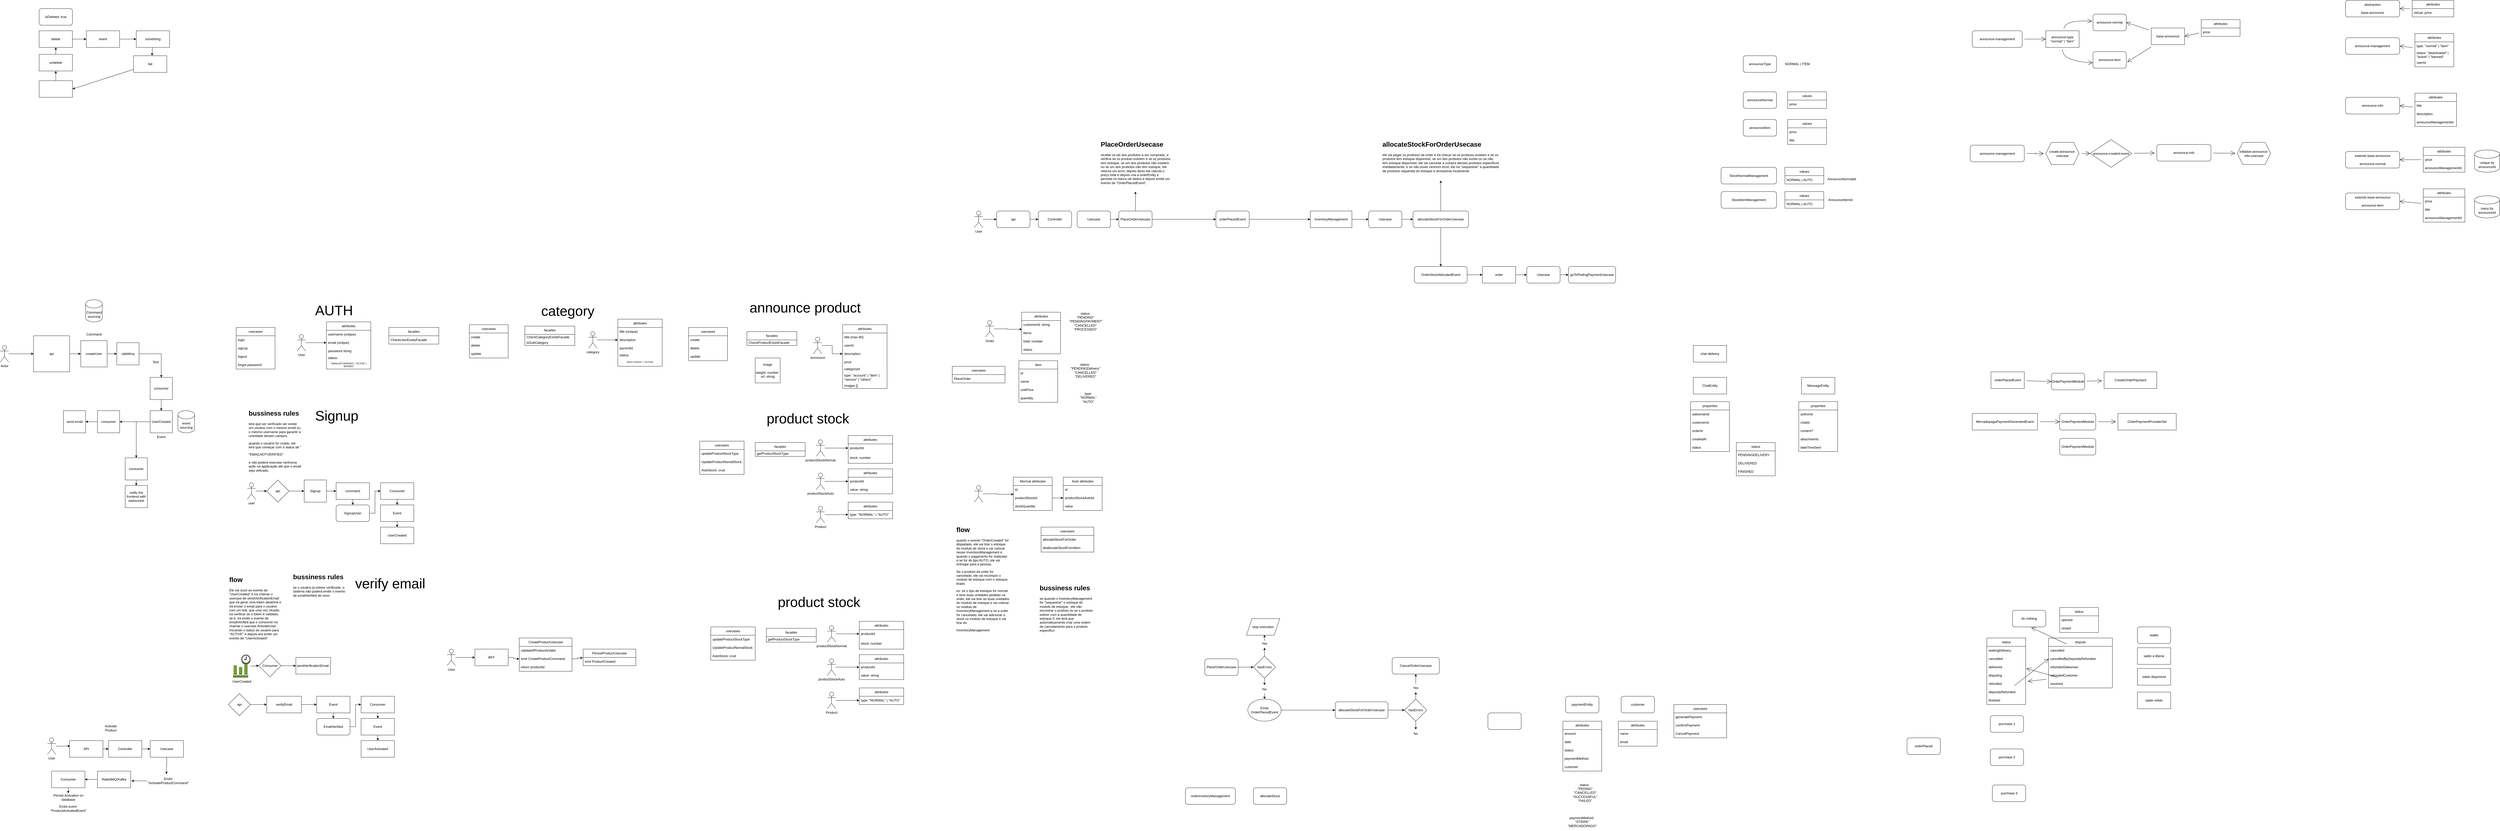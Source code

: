 <mxfile>
    <diagram name="Page-1" id="ffmQvEtnNwdoaerttSxo">
        <mxGraphModel dx="570" dy="1588" grid="1" gridSize="10" guides="1" tooltips="1" connect="1" arrows="1" fold="1" page="1" pageScale="1" pageWidth="850" pageHeight="1100" math="0" shadow="0">
            <root>
                <mxCell id="0"/>
                <mxCell id="1" parent="0"/>
                <mxCell id="ekw_QFsKwvq6IjSCQW5Q-22" style="edgeStyle=orthogonalEdgeStyle;rounded=0;orthogonalLoop=1;jettySize=auto;html=1;entryX=0;entryY=0.5;entryDx=0;entryDy=0;" parent="1" source="ekw_QFsKwvq6IjSCQW5Q-12" target="ekw_QFsKwvq6IjSCQW5Q-13" edge="1">
                    <mxGeometry relative="1" as="geometry"/>
                </mxCell>
                <mxCell id="ekw_QFsKwvq6IjSCQW5Q-12" value="Actor" style="shape=umlActor;verticalLabelPosition=bottom;verticalAlign=top;html=1;outlineConnect=0;" parent="1" vertex="1">
                    <mxGeometry x="120" y="215" width="30" height="60" as="geometry"/>
                </mxCell>
                <mxCell id="ekw_QFsKwvq6IjSCQW5Q-15" style="edgeStyle=orthogonalEdgeStyle;rounded=0;orthogonalLoop=1;jettySize=auto;html=1;entryX=0;entryY=0.5;entryDx=0;entryDy=0;" parent="1" source="ekw_QFsKwvq6IjSCQW5Q-13" target="ekw_QFsKwvq6IjSCQW5Q-14" edge="1">
                    <mxGeometry relative="1" as="geometry"/>
                </mxCell>
                <mxCell id="ekw_QFsKwvq6IjSCQW5Q-13" value="api" style="whiteSpace=wrap;html=1;aspect=fixed;" parent="1" vertex="1">
                    <mxGeometry x="240" y="180" width="130" height="130" as="geometry"/>
                </mxCell>
                <mxCell id="ekw_QFsKwvq6IjSCQW5Q-17" style="edgeStyle=orthogonalEdgeStyle;rounded=0;orthogonalLoop=1;jettySize=auto;html=1;entryX=0;entryY=0.5;entryDx=0;entryDy=0;" parent="1" source="ekw_QFsKwvq6IjSCQW5Q-14" target="ekw_QFsKwvq6IjSCQW5Q-16" edge="1">
                    <mxGeometry relative="1" as="geometry"/>
                </mxCell>
                <mxCell id="ekw_QFsKwvq6IjSCQW5Q-14" value="createUser" style="whiteSpace=wrap;html=1;aspect=fixed;" parent="1" vertex="1">
                    <mxGeometry x="410" y="197.5" width="95" height="95" as="geometry"/>
                </mxCell>
                <mxCell id="ekw_QFsKwvq6IjSCQW5Q-19" style="edgeStyle=orthogonalEdgeStyle;rounded=0;orthogonalLoop=1;jettySize=auto;html=1;entryX=0.5;entryY=0;entryDx=0;entryDy=0;" parent="1" source="ekw_QFsKwvq6IjSCQW5Q-16" target="ekw_QFsKwvq6IjSCQW5Q-18" edge="1">
                    <mxGeometry relative="1" as="geometry"/>
                </mxCell>
                <mxCell id="ekw_QFsKwvq6IjSCQW5Q-16" value="rabbitmq" style="whiteSpace=wrap;html=1;aspect=fixed;" parent="1" vertex="1">
                    <mxGeometry x="540" y="205" width="80" height="80" as="geometry"/>
                </mxCell>
                <mxCell id="ekw_QFsKwvq6IjSCQW5Q-21" style="edgeStyle=orthogonalEdgeStyle;rounded=0;orthogonalLoop=1;jettySize=auto;html=1;" parent="1" source="ekw_QFsKwvq6IjSCQW5Q-18" target="ekw_QFsKwvq6IjSCQW5Q-20" edge="1">
                    <mxGeometry relative="1" as="geometry"/>
                </mxCell>
                <mxCell id="ekw_QFsKwvq6IjSCQW5Q-18" value="consumer" style="whiteSpace=wrap;html=1;aspect=fixed;" parent="1" vertex="1">
                    <mxGeometry x="660" y="330" width="80" height="80" as="geometry"/>
                </mxCell>
                <mxCell id="ekw_QFsKwvq6IjSCQW5Q-31" style="edgeStyle=orthogonalEdgeStyle;rounded=0;orthogonalLoop=1;jettySize=auto;html=1;entryX=1;entryY=0.5;entryDx=0;entryDy=0;" parent="1" source="ekw_QFsKwvq6IjSCQW5Q-20" target="ekw_QFsKwvq6IjSCQW5Q-30" edge="1">
                    <mxGeometry relative="1" as="geometry"/>
                </mxCell>
                <mxCell id="ekw_QFsKwvq6IjSCQW5Q-36" style="edgeStyle=orthogonalEdgeStyle;rounded=0;orthogonalLoop=1;jettySize=auto;html=1;entryX=0.5;entryY=0;entryDx=0;entryDy=0;" parent="1" source="ekw_QFsKwvq6IjSCQW5Q-20" target="ekw_QFsKwvq6IjSCQW5Q-37" edge="1">
                    <mxGeometry relative="1" as="geometry">
                        <mxPoint x="610.0" y="620" as="targetPoint"/>
                    </mxGeometry>
                </mxCell>
                <mxCell id="ekw_QFsKwvq6IjSCQW5Q-20" value="UserCreated" style="whiteSpace=wrap;html=1;aspect=fixed;" parent="1" vertex="1">
                    <mxGeometry x="660" y="450" width="80" height="80" as="geometry"/>
                </mxCell>
                <mxCell id="ekw_QFsKwvq6IjSCQW5Q-24" value="Command" style="text;html=1;strokeColor=none;fillColor=none;align=center;verticalAlign=middle;whiteSpace=wrap;rounded=0;" parent="1" vertex="1">
                    <mxGeometry x="427.5" y="160" width="60" height="30" as="geometry"/>
                </mxCell>
                <mxCell id="ekw_QFsKwvq6IjSCQW5Q-25" value="Event" style="text;html=1;strokeColor=none;fillColor=none;align=center;verticalAlign=middle;whiteSpace=wrap;rounded=0;" parent="1" vertex="1">
                    <mxGeometry x="670" y="530" width="60" height="30" as="geometry"/>
                </mxCell>
                <mxCell id="ekw_QFsKwvq6IjSCQW5Q-26" value="Command sourcing" style="shape=cylinder3;whiteSpace=wrap;html=1;boundedLbl=1;backgroundOutline=1;size=15;" parent="1" vertex="1">
                    <mxGeometry x="427.5" y="50" width="60" height="80" as="geometry"/>
                </mxCell>
                <mxCell id="ekw_QFsKwvq6IjSCQW5Q-27" value="event sourcing" style="shape=cylinder3;whiteSpace=wrap;html=1;boundedLbl=1;backgroundOutline=1;size=15;" parent="1" vertex="1">
                    <mxGeometry x="760" y="450" width="60" height="80" as="geometry"/>
                </mxCell>
                <mxCell id="ekw_QFsKwvq6IjSCQW5Q-33" style="edgeStyle=orthogonalEdgeStyle;rounded=0;orthogonalLoop=1;jettySize=auto;html=1;entryX=1;entryY=0.5;entryDx=0;entryDy=0;" parent="1" source="ekw_QFsKwvq6IjSCQW5Q-30" target="ekw_QFsKwvq6IjSCQW5Q-32" edge="1">
                    <mxGeometry relative="1" as="geometry"/>
                </mxCell>
                <mxCell id="ekw_QFsKwvq6IjSCQW5Q-30" value="consumer" style="whiteSpace=wrap;html=1;aspect=fixed;" parent="1" vertex="1">
                    <mxGeometry x="470" y="450" width="80" height="80" as="geometry"/>
                </mxCell>
                <mxCell id="ekw_QFsKwvq6IjSCQW5Q-32" value="send email" style="whiteSpace=wrap;html=1;aspect=fixed;" parent="1" vertex="1">
                    <mxGeometry x="347.5" y="450" width="80" height="80" as="geometry"/>
                </mxCell>
                <mxCell id="ekw_QFsKwvq6IjSCQW5Q-39" style="edgeStyle=orthogonalEdgeStyle;rounded=0;orthogonalLoop=1;jettySize=auto;html=1;entryX=0.5;entryY=0;entryDx=0;entryDy=0;" parent="1" source="ekw_QFsKwvq6IjSCQW5Q-37" target="ekw_QFsKwvq6IjSCQW5Q-38" edge="1">
                    <mxGeometry relative="1" as="geometry"/>
                </mxCell>
                <mxCell id="ekw_QFsKwvq6IjSCQW5Q-37" value="consumer" style="whiteSpace=wrap;html=1;aspect=fixed;" parent="1" vertex="1">
                    <mxGeometry x="570" y="620" width="80" height="80" as="geometry"/>
                </mxCell>
                <mxCell id="ekw_QFsKwvq6IjSCQW5Q-38" value="notify the frontend with websocket" style="whiteSpace=wrap;html=1;aspect=fixed;" parent="1" vertex="1">
                    <mxGeometry x="570" y="720" width="80" height="80" as="geometry"/>
                </mxCell>
                <mxCell id="ekw_QFsKwvq6IjSCQW5Q-42" value="Text" style="text;html=1;strokeColor=none;fillColor=none;align=center;verticalAlign=middle;whiteSpace=wrap;rounded=0;" parent="1" vertex="1">
                    <mxGeometry x="650" y="260" width="60" height="30" as="geometry"/>
                </mxCell>
                <mxCell id="ekw_QFsKwvq6IjSCQW5Q-43" value="AUTH" style="text;html=1;strokeColor=none;fillColor=none;align=center;verticalAlign=middle;whiteSpace=wrap;rounded=0;fontSize=50;" parent="1" vertex="1">
                    <mxGeometry x="1250" y="60" width="145" height="55" as="geometry"/>
                </mxCell>
                <mxCell id="ekw_QFsKwvq6IjSCQW5Q-44" value="usecases" style="swimlane;fontStyle=0;childLayout=stackLayout;horizontal=1;startSize=30;horizontalStack=0;resizeParent=1;resizeParentMax=0;resizeLast=0;collapsible=1;marginBottom=0;whiteSpace=wrap;html=1;" parent="1" vertex="1">
                    <mxGeometry x="970" y="150" width="140" height="150" as="geometry"/>
                </mxCell>
                <mxCell id="ekw_QFsKwvq6IjSCQW5Q-45" value="login" style="text;strokeColor=none;fillColor=none;align=left;verticalAlign=middle;spacingLeft=4;spacingRight=4;overflow=hidden;points=[[0,0.5],[1,0.5]];portConstraint=eastwest;rotatable=0;whiteSpace=wrap;html=1;" parent="ekw_QFsKwvq6IjSCQW5Q-44" vertex="1">
                    <mxGeometry y="30" width="140" height="30" as="geometry"/>
                </mxCell>
                <mxCell id="ekw_QFsKwvq6IjSCQW5Q-46" value="signup" style="text;strokeColor=none;fillColor=none;align=left;verticalAlign=middle;spacingLeft=4;spacingRight=4;overflow=hidden;points=[[0,0.5],[1,0.5]];portConstraint=eastwest;rotatable=0;whiteSpace=wrap;html=1;" parent="ekw_QFsKwvq6IjSCQW5Q-44" vertex="1">
                    <mxGeometry y="60" width="140" height="30" as="geometry"/>
                </mxCell>
                <mxCell id="ekw_QFsKwvq6IjSCQW5Q-47" value="logout" style="text;strokeColor=none;fillColor=none;align=left;verticalAlign=middle;spacingLeft=4;spacingRight=4;overflow=hidden;points=[[0,0.5],[1,0.5]];portConstraint=eastwest;rotatable=0;whiteSpace=wrap;html=1;" parent="ekw_QFsKwvq6IjSCQW5Q-44" vertex="1">
                    <mxGeometry y="90" width="140" height="30" as="geometry"/>
                </mxCell>
                <mxCell id="ekw_QFsKwvq6IjSCQW5Q-49" value="forgot password" style="text;strokeColor=none;fillColor=none;align=left;verticalAlign=middle;spacingLeft=4;spacingRight=4;overflow=hidden;points=[[0,0.5],[1,0.5]];portConstraint=eastwest;rotatable=0;whiteSpace=wrap;html=1;" parent="ekw_QFsKwvq6IjSCQW5Q-44" vertex="1">
                    <mxGeometry y="120" width="140" height="30" as="geometry"/>
                </mxCell>
                <mxCell id="ekw_QFsKwvq6IjSCQW5Q-64" style="edgeStyle=orthogonalEdgeStyle;rounded=0;orthogonalLoop=1;jettySize=auto;html=1;entryX=0;entryY=0.5;entryDx=0;entryDy=0;" parent="1" source="ekw_QFsKwvq6IjSCQW5Q-50" target="ekw_QFsKwvq6IjSCQW5Q-52" edge="1">
                    <mxGeometry relative="1" as="geometry"/>
                </mxCell>
                <mxCell id="ekw_QFsKwvq6IjSCQW5Q-50" value="user" style="shape=umlActor;verticalLabelPosition=bottom;verticalAlign=top;html=1;outlineConnect=0;" parent="1" vertex="1">
                    <mxGeometry x="1010" y="710" width="30" height="60" as="geometry"/>
                </mxCell>
                <mxCell id="ekw_QFsKwvq6IjSCQW5Q-77" style="edgeStyle=orthogonalEdgeStyle;rounded=0;orthogonalLoop=1;jettySize=auto;html=1;entryX=0;entryY=0.5;entryDx=0;entryDy=0;" parent="1" source="ekw_QFsKwvq6IjSCQW5Q-51" target="ekw_QFsKwvq6IjSCQW5Q-76" edge="1">
                    <mxGeometry relative="1" as="geometry"/>
                </mxCell>
                <mxCell id="ekw_QFsKwvq6IjSCQW5Q-51" value="Signup" style="whiteSpace=wrap;html=1;aspect=fixed;" parent="1" vertex="1">
                    <mxGeometry x="1215" y="700" width="80" height="80" as="geometry"/>
                </mxCell>
                <mxCell id="ekw_QFsKwvq6IjSCQW5Q-62" style="edgeStyle=orthogonalEdgeStyle;rounded=0;orthogonalLoop=1;jettySize=auto;html=1;entryX=0;entryY=0.5;entryDx=0;entryDy=0;" parent="1" source="ekw_QFsKwvq6IjSCQW5Q-52" target="ekw_QFsKwvq6IjSCQW5Q-51" edge="1">
                    <mxGeometry relative="1" as="geometry"/>
                </mxCell>
                <mxCell id="ekw_QFsKwvq6IjSCQW5Q-52" value="api" style="rhombus;whiteSpace=wrap;html=1;" parent="1" vertex="1">
                    <mxGeometry x="1080" y="700" width="80" height="80" as="geometry"/>
                </mxCell>
                <mxCell id="8MhvdeFI7nBYeYJoE_qa-1" style="edgeStyle=orthogonalEdgeStyle;rounded=0;orthogonalLoop=1;jettySize=auto;html=1;" parent="1" source="ekw_QFsKwvq6IjSCQW5Q-53" target="ekw_QFsKwvq6IjSCQW5Q-56" edge="1">
                    <mxGeometry relative="1" as="geometry"/>
                </mxCell>
                <mxCell id="ekw_QFsKwvq6IjSCQW5Q-53" value="User" style="shape=umlActor;verticalLabelPosition=bottom;verticalAlign=top;html=1;outlineConnect=0;" parent="1" vertex="1">
                    <mxGeometry x="1190" y="175" width="30" height="60" as="geometry"/>
                </mxCell>
                <mxCell id="ekw_QFsKwvq6IjSCQW5Q-54" value="attributes" style="swimlane;fontStyle=0;childLayout=stackLayout;horizontal=1;startSize=30;horizontalStack=0;resizeParent=1;resizeParentMax=0;resizeLast=0;collapsible=1;marginBottom=0;whiteSpace=wrap;html=1;" parent="1" vertex="1">
                    <mxGeometry x="1295" y="130" width="160" height="170" as="geometry"/>
                </mxCell>
                <mxCell id="ekw_QFsKwvq6IjSCQW5Q-55" value="username (unique)" style="text;strokeColor=none;fillColor=none;align=left;verticalAlign=middle;spacingLeft=4;spacingRight=4;overflow=hidden;points=[[0,0.5],[1,0.5]];portConstraint=eastwest;rotatable=0;whiteSpace=wrap;html=1;" parent="ekw_QFsKwvq6IjSCQW5Q-54" vertex="1">
                    <mxGeometry y="30" width="160" height="30" as="geometry"/>
                </mxCell>
                <mxCell id="ekw_QFsKwvq6IjSCQW5Q-56" value="email (unique)" style="text;strokeColor=none;fillColor=none;align=left;verticalAlign=middle;spacingLeft=4;spacingRight=4;overflow=hidden;points=[[0,0.5],[1,0.5]];portConstraint=eastwest;rotatable=0;whiteSpace=wrap;html=1;" parent="ekw_QFsKwvq6IjSCQW5Q-54" vertex="1">
                    <mxGeometry y="60" width="160" height="30" as="geometry"/>
                </mxCell>
                <mxCell id="ekw_QFsKwvq6IjSCQW5Q-57" value="password string" style="text;strokeColor=none;fillColor=none;align=left;verticalAlign=middle;spacingLeft=4;spacingRight=4;overflow=hidden;points=[[0,0.5],[1,0.5]];portConstraint=eastwest;rotatable=0;whiteSpace=wrap;html=1;" parent="ekw_QFsKwvq6IjSCQW5Q-54" vertex="1">
                    <mxGeometry y="90" width="160" height="30" as="geometry"/>
                </mxCell>
                <mxCell id="ekw_QFsKwvq6IjSCQW5Q-58" value="status:" style="text;strokeColor=none;fillColor=none;align=left;verticalAlign=middle;spacingLeft=4;spacingRight=4;overflow=hidden;points=[[0,0.5],[1,0.5]];portConstraint=eastwest;rotatable=0;whiteSpace=wrap;html=1;" parent="ekw_QFsKwvq6IjSCQW5Q-54" vertex="1">
                    <mxGeometry y="120" width="160" height="20" as="geometry"/>
                </mxCell>
                <mxCell id="ekw_QFsKwvq6IjSCQW5Q-59" value="&quot;EMAILNOTVERIFIED&quot; | &quot;ACTIVE&quot; | &quot;BANNED&quot;" style="text;html=1;strokeColor=none;fillColor=none;align=center;verticalAlign=middle;whiteSpace=wrap;rounded=0;fontSize=8;" parent="ekw_QFsKwvq6IjSCQW5Q-54" vertex="1">
                    <mxGeometry y="140" width="160" height="30" as="geometry"/>
                </mxCell>
                <mxCell id="ekw_QFsKwvq6IjSCQW5Q-65" value="&lt;h1&gt;bussiness rules&lt;/h1&gt;&lt;p&gt;terá que ser verificado ser existe um usuário com o mesmo email ou o mesmo username para garantir a unicidade desses campos.&lt;/p&gt;&lt;p&gt;quando o usuário for criado, ele terá que começar com o status de &quot;&lt;/p&gt;&quot;EMAILNOTVERIFIED&quot;&lt;br&gt;&lt;br&gt;e não poderá executar nenhuma ação na applicação até que o email seja veficado.&lt;br&gt;&lt;p&gt;&lt;br&gt;&lt;/p&gt;&lt;p&gt;&lt;br&gt;&lt;/p&gt;&lt;p&gt;&lt;br&gt;&lt;/p&gt;" style="text;html=1;strokeColor=none;fillColor=none;spacing=5;spacingTop=-20;whiteSpace=wrap;overflow=hidden;rounded=0;" parent="1" vertex="1">
                    <mxGeometry x="1010" y="440" width="200" height="250" as="geometry"/>
                </mxCell>
                <mxCell id="ekw_QFsKwvq6IjSCQW5Q-79" style="edgeStyle=orthogonalEdgeStyle;rounded=0;orthogonalLoop=1;jettySize=auto;html=1;entryX=0.5;entryY=0;entryDx=0;entryDy=0;" parent="1" source="ekw_QFsKwvq6IjSCQW5Q-76" target="ekw_QFsKwvq6IjSCQW5Q-78" edge="1">
                    <mxGeometry relative="1" as="geometry"/>
                </mxCell>
                <mxCell id="ekw_QFsKwvq6IjSCQW5Q-76" value="command" style="rounded=0;whiteSpace=wrap;html=1;" parent="1" vertex="1">
                    <mxGeometry x="1330" y="710" width="120" height="60" as="geometry"/>
                </mxCell>
                <mxCell id="ekw_QFsKwvq6IjSCQW5Q-81" style="edgeStyle=orthogonalEdgeStyle;rounded=0;orthogonalLoop=1;jettySize=auto;html=1;entryX=0;entryY=0.5;entryDx=0;entryDy=0;" parent="1" source="ekw_QFsKwvq6IjSCQW5Q-78" target="ekw_QFsKwvq6IjSCQW5Q-80" edge="1">
                    <mxGeometry relative="1" as="geometry"/>
                </mxCell>
                <mxCell id="ekw_QFsKwvq6IjSCQW5Q-78" value="SignupUser" style="rounded=1;whiteSpace=wrap;html=1;" parent="1" vertex="1">
                    <mxGeometry x="1330" y="790" width="120" height="60" as="geometry"/>
                </mxCell>
                <mxCell id="ekw_QFsKwvq6IjSCQW5Q-83" style="edgeStyle=orthogonalEdgeStyle;rounded=0;orthogonalLoop=1;jettySize=auto;html=1;exitX=0.5;exitY=1;exitDx=0;exitDy=0;entryX=0.5;entryY=0;entryDx=0;entryDy=0;" parent="1" source="ekw_QFsKwvq6IjSCQW5Q-80" target="ekw_QFsKwvq6IjSCQW5Q-82" edge="1">
                    <mxGeometry relative="1" as="geometry"/>
                </mxCell>
                <mxCell id="ekw_QFsKwvq6IjSCQW5Q-80" value="Consumer" style="rounded=0;whiteSpace=wrap;html=1;" parent="1" vertex="1">
                    <mxGeometry x="1490" y="710" width="120" height="60" as="geometry"/>
                </mxCell>
                <mxCell id="ekw_QFsKwvq6IjSCQW5Q-85" style="edgeStyle=orthogonalEdgeStyle;rounded=0;orthogonalLoop=1;jettySize=auto;html=1;exitX=0.5;exitY=1;exitDx=0;exitDy=0;entryX=0.5;entryY=0;entryDx=0;entryDy=0;" parent="1" source="ekw_QFsKwvq6IjSCQW5Q-82" target="ekw_QFsKwvq6IjSCQW5Q-84" edge="1">
                    <mxGeometry relative="1" as="geometry"/>
                </mxCell>
                <mxCell id="ekw_QFsKwvq6IjSCQW5Q-82" value="Event" style="rounded=0;whiteSpace=wrap;html=1;" parent="1" vertex="1">
                    <mxGeometry x="1490" y="790" width="120" height="60" as="geometry"/>
                </mxCell>
                <mxCell id="ekw_QFsKwvq6IjSCQW5Q-84" value="UserCreated" style="rounded=0;whiteSpace=wrap;html=1;" parent="1" vertex="1">
                    <mxGeometry x="1490" y="870" width="120" height="60" as="geometry"/>
                </mxCell>
                <mxCell id="ekw_QFsKwvq6IjSCQW5Q-118" style="edgeStyle=orthogonalEdgeStyle;rounded=0;orthogonalLoop=1;jettySize=auto;html=1;entryX=0;entryY=0.5;entryDx=0;entryDy=0;" parent="1" source="ekw_QFsKwvq6IjSCQW5Q-95" target="ekw_QFsKwvq6IjSCQW5Q-117" edge="1">
                    <mxGeometry relative="1" as="geometry"/>
                </mxCell>
                <mxCell id="ekw_QFsKwvq6IjSCQW5Q-95" value="Consumer" style="rhombus;whiteSpace=wrap;html=1;" parent="1" vertex="1">
                    <mxGeometry x="1051.5" y="1330" width="80" height="80" as="geometry"/>
                </mxCell>
                <mxCell id="ekw_QFsKwvq6IjSCQW5Q-97" style="edgeStyle=orthogonalEdgeStyle;rounded=0;orthogonalLoop=1;jettySize=auto;html=1;entryX=0.5;entryY=0;entryDx=0;entryDy=0;" parent="1" source="ekw_QFsKwvq6IjSCQW5Q-98" target="ekw_QFsKwvq6IjSCQW5Q-100" edge="1">
                    <mxGeometry relative="1" as="geometry"/>
                </mxCell>
                <mxCell id="ekw_QFsKwvq6IjSCQW5Q-98" value="Event" style="rounded=0;whiteSpace=wrap;html=1;" parent="1" vertex="1">
                    <mxGeometry x="1260" y="1480" width="120" height="60" as="geometry"/>
                </mxCell>
                <mxCell id="ekw_QFsKwvq6IjSCQW5Q-99" style="edgeStyle=orthogonalEdgeStyle;rounded=0;orthogonalLoop=1;jettySize=auto;html=1;entryX=0;entryY=0.5;entryDx=0;entryDy=0;" parent="1" source="ekw_QFsKwvq6IjSCQW5Q-100" target="ekw_QFsKwvq6IjSCQW5Q-102" edge="1">
                    <mxGeometry relative="1" as="geometry"/>
                </mxCell>
                <mxCell id="ekw_QFsKwvq6IjSCQW5Q-100" value="EmailVerified" style="rounded=1;whiteSpace=wrap;html=1;" parent="1" vertex="1">
                    <mxGeometry x="1260" y="1560" width="120" height="60" as="geometry"/>
                </mxCell>
                <mxCell id="ekw_QFsKwvq6IjSCQW5Q-101" style="edgeStyle=orthogonalEdgeStyle;rounded=0;orthogonalLoop=1;jettySize=auto;html=1;exitX=0.5;exitY=1;exitDx=0;exitDy=0;entryX=0.5;entryY=0;entryDx=0;entryDy=0;" parent="1" source="ekw_QFsKwvq6IjSCQW5Q-102" target="ekw_QFsKwvq6IjSCQW5Q-104" edge="1">
                    <mxGeometry relative="1" as="geometry"/>
                </mxCell>
                <mxCell id="ekw_QFsKwvq6IjSCQW5Q-102" value="Consumer" style="rounded=0;whiteSpace=wrap;html=1;" parent="1" vertex="1">
                    <mxGeometry x="1420" y="1480" width="120" height="60" as="geometry"/>
                </mxCell>
                <mxCell id="ekw_QFsKwvq6IjSCQW5Q-103" style="edgeStyle=orthogonalEdgeStyle;rounded=0;orthogonalLoop=1;jettySize=auto;html=1;exitX=0.5;exitY=1;exitDx=0;exitDy=0;entryX=0.5;entryY=0;entryDx=0;entryDy=0;" parent="1" source="ekw_QFsKwvq6IjSCQW5Q-104" target="ekw_QFsKwvq6IjSCQW5Q-105" edge="1">
                    <mxGeometry relative="1" as="geometry"/>
                </mxCell>
                <mxCell id="ekw_QFsKwvq6IjSCQW5Q-104" value="Event" style="rounded=0;whiteSpace=wrap;html=1;" parent="1" vertex="1">
                    <mxGeometry x="1420" y="1560" width="120" height="60" as="geometry"/>
                </mxCell>
                <mxCell id="ekw_QFsKwvq6IjSCQW5Q-105" value="UserActivated" style="rounded=0;whiteSpace=wrap;html=1;" parent="1" vertex="1">
                    <mxGeometry x="1420" y="1640" width="120" height="60" as="geometry"/>
                </mxCell>
                <mxCell id="ekw_QFsKwvq6IjSCQW5Q-107" value="Signup" style="text;html=1;strokeColor=none;fillColor=none;align=center;verticalAlign=middle;whiteSpace=wrap;rounded=0;fontSize=50;" parent="1" vertex="1">
                    <mxGeometry x="1260" y="440" width="145" height="55" as="geometry"/>
                </mxCell>
                <mxCell id="ekw_QFsKwvq6IjSCQW5Q-111" value="&lt;h1&gt;bussiness rules&lt;/h1&gt;se o usuário já estiver verificado, o sistema não poderá emitir o evento de emailVerified de novo&lt;br&gt;&lt;p&gt;&lt;br&gt;&lt;/p&gt;&lt;p&gt;&lt;br&gt;&lt;/p&gt;&lt;p&gt;&lt;br&gt;&lt;/p&gt;" style="text;html=1;strokeColor=none;fillColor=none;spacing=5;spacingTop=-20;whiteSpace=wrap;overflow=hidden;rounded=0;" parent="1" vertex="1">
                    <mxGeometry x="1170" y="1030" width="200" height="160" as="geometry"/>
                </mxCell>
                <mxCell id="ekw_QFsKwvq6IjSCQW5Q-112" value="verify email" style="text;html=1;strokeColor=none;fillColor=none;align=center;verticalAlign=middle;whiteSpace=wrap;rounded=0;fontSize=50;" parent="1" vertex="1">
                    <mxGeometry x="1370" y="1045" width="310" height="55" as="geometry"/>
                </mxCell>
                <mxCell id="ekw_QFsKwvq6IjSCQW5Q-113" value="&lt;h1&gt;flow&lt;/h1&gt;&lt;p&gt;Ele vai ouvir ao evento de &quot;UserCreated&quot; e irá chamar o usecase de sendVerificationEmail que irá gerar uma token aleatória e irá enviar o email para o usuário com um link, que uma vez clicado, irá verificar se o token é validado, se é, irá emitir o evento de emailVerified que o consumer irá chamar o usecase ActivateUser , trocando o status do usuário para &quot;ACTIVE&quot; e depois erá emitir um evento de &quot;UserActivated&quot;&lt;/p&gt;&lt;p&gt;&lt;br&gt;&lt;/p&gt;&lt;p&gt;&lt;br&gt;&lt;/p&gt;&lt;p&gt;&lt;br&gt;&lt;/p&gt;" style="text;html=1;strokeColor=none;fillColor=none;spacing=5;spacingTop=-20;whiteSpace=wrap;overflow=hidden;rounded=0;" parent="1" vertex="1">
                    <mxGeometry x="940" y="1040" width="200" height="240" as="geometry"/>
                </mxCell>
                <mxCell id="ekw_QFsKwvq6IjSCQW5Q-116" style="edgeStyle=orthogonalEdgeStyle;rounded=0;orthogonalLoop=1;jettySize=auto;html=1;entryX=0;entryY=0.5;entryDx=0;entryDy=0;" parent="1" source="ekw_QFsKwvq6IjSCQW5Q-114" target="ekw_QFsKwvq6IjSCQW5Q-95" edge="1">
                    <mxGeometry relative="1" as="geometry"/>
                </mxCell>
                <mxCell id="ekw_QFsKwvq6IjSCQW5Q-114" value="UserCreated" style="outlineConnect=0;dashed=0;verticalLabelPosition=bottom;verticalAlign=top;align=center;html=1;shape=mxgraph.aws3.event_time_based;fillColor=#759C3E;gradientColor=none;" parent="1" vertex="1">
                    <mxGeometry x="958.5" y="1330" width="63" height="82.5" as="geometry"/>
                </mxCell>
                <mxCell id="ekw_QFsKwvq6IjSCQW5Q-117" value="sendVerificationEmail&amp;nbsp;" style="rounded=0;whiteSpace=wrap;html=1;" parent="1" vertex="1">
                    <mxGeometry x="1185" y="1340" width="125" height="60" as="geometry"/>
                </mxCell>
                <mxCell id="ekw_QFsKwvq6IjSCQW5Q-122" style="edgeStyle=orthogonalEdgeStyle;rounded=0;orthogonalLoop=1;jettySize=auto;html=1;entryX=0;entryY=0.5;entryDx=0;entryDy=0;" parent="1" source="ekw_QFsKwvq6IjSCQW5Q-120" target="ekw_QFsKwvq6IjSCQW5Q-121" edge="1">
                    <mxGeometry relative="1" as="geometry"/>
                </mxCell>
                <mxCell id="ekw_QFsKwvq6IjSCQW5Q-120" value="api" style="rhombus;whiteSpace=wrap;html=1;" parent="1" vertex="1">
                    <mxGeometry x="941.5" y="1470" width="80" height="80" as="geometry"/>
                </mxCell>
                <mxCell id="ekw_QFsKwvq6IjSCQW5Q-123" style="edgeStyle=orthogonalEdgeStyle;rounded=0;orthogonalLoop=1;jettySize=auto;html=1;entryX=0;entryY=0.5;entryDx=0;entryDy=0;" parent="1" source="ekw_QFsKwvq6IjSCQW5Q-121" target="ekw_QFsKwvq6IjSCQW5Q-98" edge="1">
                    <mxGeometry relative="1" as="geometry"/>
                </mxCell>
                <mxCell id="ekw_QFsKwvq6IjSCQW5Q-121" value="verifyEmail" style="rounded=0;whiteSpace=wrap;html=1;" parent="1" vertex="1">
                    <mxGeometry x="1080" y="1480" width="125" height="60" as="geometry"/>
                </mxCell>
                <mxCell id="8MhvdeFI7nBYeYJoE_qa-3" value="facades" style="swimlane;fontStyle=0;childLayout=stackLayout;horizontal=1;startSize=30;horizontalStack=0;resizeParent=1;resizeParentMax=0;resizeLast=0;collapsible=1;marginBottom=0;whiteSpace=wrap;html=1;" parent="1" vertex="1">
                    <mxGeometry x="1520" y="150" width="180" height="60" as="geometry"/>
                </mxCell>
                <mxCell id="8MhvdeFI7nBYeYJoE_qa-5" value="CheckUserExistsFacade" style="text;strokeColor=none;fillColor=none;align=left;verticalAlign=middle;spacingLeft=4;spacingRight=4;overflow=hidden;points=[[0,0.5],[1,0.5]];portConstraint=eastwest;rotatable=0;whiteSpace=wrap;html=1;" parent="8MhvdeFI7nBYeYJoE_qa-3" vertex="1">
                    <mxGeometry y="30" width="180" height="30" as="geometry"/>
                </mxCell>
                <mxCell id="8MhvdeFI7nBYeYJoE_qa-17" value="category" style="text;html=1;strokeColor=none;fillColor=none;align=center;verticalAlign=middle;whiteSpace=wrap;rounded=0;fontSize=50;" parent="1" vertex="1">
                    <mxGeometry x="2060" y="62.5" width="210" height="55" as="geometry"/>
                </mxCell>
                <mxCell id="8MhvdeFI7nBYeYJoE_qa-18" value="usecases" style="swimlane;fontStyle=0;childLayout=stackLayout;horizontal=1;startSize=30;horizontalStack=0;resizeParent=1;resizeParentMax=0;resizeLast=0;collapsible=1;marginBottom=0;whiteSpace=wrap;html=1;" parent="1" vertex="1">
                    <mxGeometry x="1810" y="140" width="140" height="120" as="geometry"/>
                </mxCell>
                <mxCell id="8MhvdeFI7nBYeYJoE_qa-19" value="create" style="text;strokeColor=none;fillColor=none;align=left;verticalAlign=middle;spacingLeft=4;spacingRight=4;overflow=hidden;points=[[0,0.5],[1,0.5]];portConstraint=eastwest;rotatable=0;whiteSpace=wrap;html=1;" parent="8MhvdeFI7nBYeYJoE_qa-18" vertex="1">
                    <mxGeometry y="30" width="140" height="30" as="geometry"/>
                </mxCell>
                <mxCell id="8MhvdeFI7nBYeYJoE_qa-20" value="delete" style="text;strokeColor=none;fillColor=none;align=left;verticalAlign=middle;spacingLeft=4;spacingRight=4;overflow=hidden;points=[[0,0.5],[1,0.5]];portConstraint=eastwest;rotatable=0;whiteSpace=wrap;html=1;" parent="8MhvdeFI7nBYeYJoE_qa-18" vertex="1">
                    <mxGeometry y="60" width="140" height="30" as="geometry"/>
                </mxCell>
                <mxCell id="8MhvdeFI7nBYeYJoE_qa-21" value="update" style="text;strokeColor=none;fillColor=none;align=left;verticalAlign=middle;spacingLeft=4;spacingRight=4;overflow=hidden;points=[[0,0.5],[1,0.5]];portConstraint=eastwest;rotatable=0;whiteSpace=wrap;html=1;" parent="8MhvdeFI7nBYeYJoE_qa-18" vertex="1">
                    <mxGeometry y="90" width="140" height="30" as="geometry"/>
                </mxCell>
                <mxCell id="8MhvdeFI7nBYeYJoE_qa-23" value="facades" style="swimlane;fontStyle=0;childLayout=stackLayout;horizontal=1;startSize=30;horizontalStack=0;resizeParent=1;resizeParentMax=0;resizeLast=0;collapsible=1;marginBottom=0;whiteSpace=wrap;html=1;" parent="1" vertex="1">
                    <mxGeometry x="2010" y="145" width="180" height="70" as="geometry"/>
                </mxCell>
                <mxCell id="8MhvdeFI7nBYeYJoE_qa-24" value="CheckCategoryExistsFacade" style="text;strokeColor=none;fillColor=none;align=left;verticalAlign=middle;spacingLeft=4;spacingRight=4;overflow=hidden;points=[[0,0.5],[1,0.5]];portConstraint=eastwest;rotatable=0;whiteSpace=wrap;html=1;" parent="8MhvdeFI7nBYeYJoE_qa-23" vertex="1">
                    <mxGeometry y="30" width="180" height="20" as="geometry"/>
                </mxCell>
                <mxCell id="8MhvdeFI7nBYeYJoE_qa-151" value="isSubCategory" style="text;strokeColor=none;fillColor=none;align=left;verticalAlign=middle;spacingLeft=4;spacingRight=4;overflow=hidden;points=[[0,0.5],[1,0.5]];portConstraint=eastwest;rotatable=0;whiteSpace=wrap;html=1;" parent="8MhvdeFI7nBYeYJoE_qa-23" vertex="1">
                    <mxGeometry y="50" width="180" height="20" as="geometry"/>
                </mxCell>
                <mxCell id="8MhvdeFI7nBYeYJoE_qa-25" style="edgeStyle=orthogonalEdgeStyle;rounded=0;orthogonalLoop=1;jettySize=auto;html=1;" parent="1" source="8MhvdeFI7nBYeYJoE_qa-26" target="8MhvdeFI7nBYeYJoE_qa-29" edge="1">
                    <mxGeometry relative="1" as="geometry"/>
                </mxCell>
                <mxCell id="8MhvdeFI7nBYeYJoE_qa-26" value="category" style="shape=umlActor;verticalLabelPosition=bottom;verticalAlign=top;html=1;outlineConnect=0;" parent="1" vertex="1">
                    <mxGeometry x="2240" y="165" width="30" height="60" as="geometry"/>
                </mxCell>
                <mxCell id="8MhvdeFI7nBYeYJoE_qa-27" value="attributes" style="swimlane;fontStyle=0;childLayout=stackLayout;horizontal=1;startSize=30;horizontalStack=0;resizeParent=1;resizeParentMax=0;resizeLast=0;collapsible=1;marginBottom=0;whiteSpace=wrap;html=1;" parent="1" vertex="1">
                    <mxGeometry x="2345" y="120" width="160" height="170" as="geometry"/>
                </mxCell>
                <mxCell id="8MhvdeFI7nBYeYJoE_qa-28" value="title (unique)" style="text;strokeColor=none;fillColor=none;align=left;verticalAlign=middle;spacingLeft=4;spacingRight=4;overflow=hidden;points=[[0,0.5],[1,0.5]];portConstraint=eastwest;rotatable=0;whiteSpace=wrap;html=1;" parent="8MhvdeFI7nBYeYJoE_qa-27" vertex="1">
                    <mxGeometry y="30" width="160" height="30" as="geometry"/>
                </mxCell>
                <mxCell id="8MhvdeFI7nBYeYJoE_qa-29" value="description" style="text;strokeColor=none;fillColor=none;align=left;verticalAlign=middle;spacingLeft=4;spacingRight=4;overflow=hidden;points=[[0,0.5],[1,0.5]];portConstraint=eastwest;rotatable=0;whiteSpace=wrap;html=1;" parent="8MhvdeFI7nBYeYJoE_qa-27" vertex="1">
                    <mxGeometry y="60" width="160" height="30" as="geometry"/>
                </mxCell>
                <mxCell id="8MhvdeFI7nBYeYJoE_qa-30" value="parrentId" style="text;strokeColor=none;fillColor=none;align=left;verticalAlign=middle;spacingLeft=4;spacingRight=4;overflow=hidden;points=[[0,0.5],[1,0.5]];portConstraint=eastwest;rotatable=0;whiteSpace=wrap;html=1;" parent="8MhvdeFI7nBYeYJoE_qa-27" vertex="1">
                    <mxGeometry y="90" width="160" height="30" as="geometry"/>
                </mxCell>
                <mxCell id="8MhvdeFI7nBYeYJoE_qa-31" value="status:" style="text;strokeColor=none;fillColor=none;align=left;verticalAlign=middle;spacingLeft=4;spacingRight=4;overflow=hidden;points=[[0,0.5],[1,0.5]];portConstraint=eastwest;rotatable=0;whiteSpace=wrap;html=1;" parent="8MhvdeFI7nBYeYJoE_qa-27" vertex="1">
                    <mxGeometry y="120" width="160" height="20" as="geometry"/>
                </mxCell>
                <mxCell id="8MhvdeFI7nBYeYJoE_qa-32" value="&quot;DEACTVATED&quot; | &quot;ACTIVE&quot;" style="text;html=1;strokeColor=none;fillColor=none;align=center;verticalAlign=middle;whiteSpace=wrap;rounded=0;fontSize=8;" parent="8MhvdeFI7nBYeYJoE_qa-27" vertex="1">
                    <mxGeometry y="140" width="160" height="30" as="geometry"/>
                </mxCell>
                <mxCell id="8MhvdeFI7nBYeYJoE_qa-39" value="announce product" style="text;html=1;strokeColor=none;fillColor=none;align=center;verticalAlign=middle;whiteSpace=wrap;rounded=0;fontSize=50;" parent="1" vertex="1">
                    <mxGeometry x="2770" y="50" width="500" height="55" as="geometry"/>
                </mxCell>
                <mxCell id="8MhvdeFI7nBYeYJoE_qa-40" value="usecases" style="swimlane;fontStyle=0;childLayout=stackLayout;horizontal=1;startSize=30;horizontalStack=0;resizeParent=1;resizeParentMax=0;resizeLast=0;collapsible=1;marginBottom=0;whiteSpace=wrap;html=1;" parent="1" vertex="1">
                    <mxGeometry x="2600" y="150" width="140" height="120" as="geometry"/>
                </mxCell>
                <mxCell id="8MhvdeFI7nBYeYJoE_qa-41" value="create" style="text;strokeColor=none;fillColor=none;align=left;verticalAlign=middle;spacingLeft=4;spacingRight=4;overflow=hidden;points=[[0,0.5],[1,0.5]];portConstraint=eastwest;rotatable=0;whiteSpace=wrap;html=1;" parent="8MhvdeFI7nBYeYJoE_qa-40" vertex="1">
                    <mxGeometry y="30" width="140" height="30" as="geometry"/>
                </mxCell>
                <mxCell id="8MhvdeFI7nBYeYJoE_qa-42" value="delete" style="text;strokeColor=none;fillColor=none;align=left;verticalAlign=middle;spacingLeft=4;spacingRight=4;overflow=hidden;points=[[0,0.5],[1,0.5]];portConstraint=eastwest;rotatable=0;whiteSpace=wrap;html=1;" parent="8MhvdeFI7nBYeYJoE_qa-40" vertex="1">
                    <mxGeometry y="60" width="140" height="30" as="geometry"/>
                </mxCell>
                <mxCell id="8MhvdeFI7nBYeYJoE_qa-43" value="update" style="text;strokeColor=none;fillColor=none;align=left;verticalAlign=middle;spacingLeft=4;spacingRight=4;overflow=hidden;points=[[0,0.5],[1,0.5]];portConstraint=eastwest;rotatable=0;whiteSpace=wrap;html=1;" parent="8MhvdeFI7nBYeYJoE_qa-40" vertex="1">
                    <mxGeometry y="90" width="140" height="30" as="geometry"/>
                </mxCell>
                <mxCell id="8MhvdeFI7nBYeYJoE_qa-46" style="edgeStyle=orthogonalEdgeStyle;rounded=0;orthogonalLoop=1;jettySize=auto;html=1;" parent="1" source="8MhvdeFI7nBYeYJoE_qa-47" target="8MhvdeFI7nBYeYJoE_qa-50" edge="1">
                    <mxGeometry relative="1" as="geometry"/>
                </mxCell>
                <mxCell id="8MhvdeFI7nBYeYJoE_qa-47" value="announce" style="shape=umlActor;verticalLabelPosition=bottom;verticalAlign=top;html=1;outlineConnect=0;" parent="1" vertex="1">
                    <mxGeometry x="3050" y="185" width="30" height="60" as="geometry"/>
                </mxCell>
                <mxCell id="8MhvdeFI7nBYeYJoE_qa-48" value="attributes" style="swimlane;fontStyle=0;childLayout=stackLayout;horizontal=1;startSize=30;horizontalStack=0;resizeParent=1;resizeParentMax=0;resizeLast=0;collapsible=1;marginBottom=0;whiteSpace=wrap;html=1;" parent="1" vertex="1">
                    <mxGeometry x="3155" y="140" width="160" height="230" as="geometry"/>
                </mxCell>
                <mxCell id="8MhvdeFI7nBYeYJoE_qa-49" value="title (max 80)" style="text;strokeColor=none;fillColor=none;align=left;verticalAlign=middle;spacingLeft=4;spacingRight=4;overflow=hidden;points=[[0,0.5],[1,0.5]];portConstraint=eastwest;rotatable=0;whiteSpace=wrap;html=1;" parent="8MhvdeFI7nBYeYJoE_qa-48" vertex="1">
                    <mxGeometry y="30" width="160" height="30" as="geometry"/>
                </mxCell>
                <mxCell id="8MhvdeFI7nBYeYJoE_qa-131" value="userId" style="text;strokeColor=none;fillColor=none;align=left;verticalAlign=middle;spacingLeft=4;spacingRight=4;overflow=hidden;points=[[0,0.5],[1,0.5]];portConstraint=eastwest;rotatable=0;whiteSpace=wrap;html=1;" parent="8MhvdeFI7nBYeYJoE_qa-48" vertex="1">
                    <mxGeometry y="60" width="160" height="30" as="geometry"/>
                </mxCell>
                <mxCell id="8MhvdeFI7nBYeYJoE_qa-50" value="description" style="text;strokeColor=none;fillColor=none;align=left;verticalAlign=middle;spacingLeft=4;spacingRight=4;overflow=hidden;points=[[0,0.5],[1,0.5]];portConstraint=eastwest;rotatable=0;whiteSpace=wrap;html=1;" parent="8MhvdeFI7nBYeYJoE_qa-48" vertex="1">
                    <mxGeometry y="90" width="160" height="30" as="geometry"/>
                </mxCell>
                <mxCell id="8MhvdeFI7nBYeYJoE_qa-51" value="price" style="text;strokeColor=none;fillColor=none;align=left;verticalAlign=middle;spacingLeft=4;spacingRight=4;overflow=hidden;points=[[0,0.5],[1,0.5]];portConstraint=eastwest;rotatable=0;whiteSpace=wrap;html=1;" parent="8MhvdeFI7nBYeYJoE_qa-48" vertex="1">
                    <mxGeometry y="120" width="160" height="30" as="geometry"/>
                </mxCell>
                <mxCell id="8MhvdeFI7nBYeYJoE_qa-52" value="categoryId" style="text;strokeColor=none;fillColor=none;align=left;verticalAlign=middle;spacingLeft=4;spacingRight=4;overflow=hidden;points=[[0,0.5],[1,0.5]];portConstraint=eastwest;rotatable=0;whiteSpace=wrap;html=1;" parent="8MhvdeFI7nBYeYJoE_qa-48" vertex="1">
                    <mxGeometry y="150" width="160" height="20" as="geometry"/>
                </mxCell>
                <mxCell id="8MhvdeFI7nBYeYJoE_qa-55" value="type: &quot;account&quot; | &quot;item&quot; | &quot;service&quot; | &quot;others&quot;" style="text;strokeColor=none;fillColor=none;align=left;verticalAlign=middle;spacingLeft=4;spacingRight=4;overflow=hidden;points=[[0,0.5],[1,0.5]];portConstraint=eastwest;rotatable=0;whiteSpace=wrap;html=1;" parent="8MhvdeFI7nBYeYJoE_qa-48" vertex="1">
                    <mxGeometry y="170" width="160" height="40" as="geometry"/>
                </mxCell>
                <mxCell id="8MhvdeFI7nBYeYJoE_qa-74" value="images []" style="text;strokeColor=none;fillColor=none;align=left;verticalAlign=middle;spacingLeft=4;spacingRight=4;overflow=hidden;points=[[0,0.5],[1,0.5]];portConstraint=eastwest;rotatable=0;whiteSpace=wrap;html=1;" parent="8MhvdeFI7nBYeYJoE_qa-48" vertex="1">
                    <mxGeometry y="210" width="160" height="20" as="geometry"/>
                </mxCell>
                <mxCell id="8MhvdeFI7nBYeYJoE_qa-56" value="facades" style="swimlane;fontStyle=0;childLayout=stackLayout;horizontal=1;startSize=30;horizontalStack=0;resizeParent=1;resizeParentMax=0;resizeLast=0;collapsible=1;marginBottom=0;whiteSpace=wrap;html=1;" parent="1" vertex="1">
                    <mxGeometry x="2810" y="165" width="180" height="50" as="geometry"/>
                </mxCell>
                <mxCell id="8MhvdeFI7nBYeYJoE_qa-57" value="CheckProductExistsFacade" style="text;strokeColor=none;fillColor=none;align=left;verticalAlign=middle;spacingLeft=4;spacingRight=4;overflow=hidden;points=[[0,0.5],[1,0.5]];portConstraint=eastwest;rotatable=0;whiteSpace=wrap;html=1;" parent="8MhvdeFI7nBYeYJoE_qa-56" vertex="1">
                    <mxGeometry y="30" width="180" height="20" as="geometry"/>
                </mxCell>
                <mxCell id="8MhvdeFI7nBYeYJoE_qa-59" value="product stock" style="text;html=1;strokeColor=none;fillColor=none;align=center;verticalAlign=middle;whiteSpace=wrap;rounded=0;fontSize=50;" parent="1" vertex="1">
                    <mxGeometry x="2780" y="450" width="500" height="55" as="geometry"/>
                </mxCell>
                <mxCell id="8MhvdeFI7nBYeYJoE_qa-60" value="usecases" style="swimlane;fontStyle=0;childLayout=stackLayout;horizontal=1;startSize=30;horizontalStack=0;resizeParent=1;resizeParentMax=0;resizeLast=0;collapsible=1;marginBottom=0;whiteSpace=wrap;html=1;" parent="1" vertex="1">
                    <mxGeometry x="2640" y="560" width="160" height="120" as="geometry"/>
                </mxCell>
                <mxCell id="8MhvdeFI7nBYeYJoE_qa-63" value="updateProductStockType" style="text;strokeColor=none;fillColor=none;align=left;verticalAlign=middle;spacingLeft=4;spacingRight=4;overflow=hidden;points=[[0,0.5],[1,0.5]];portConstraint=eastwest;rotatable=0;whiteSpace=wrap;html=1;" parent="8MhvdeFI7nBYeYJoE_qa-60" vertex="1">
                    <mxGeometry y="30" width="160" height="30" as="geometry"/>
                </mxCell>
                <mxCell id="8MhvdeFI7nBYeYJoE_qa-89" value="UpdateProductNomalStock" style="text;strokeColor=none;fillColor=none;align=left;verticalAlign=middle;spacingLeft=4;spacingRight=4;overflow=hidden;points=[[0,0.5],[1,0.5]];portConstraint=eastwest;rotatable=0;whiteSpace=wrap;html=1;" parent="8MhvdeFI7nBYeYJoE_qa-60" vertex="1">
                    <mxGeometry y="60" width="160" height="30" as="geometry"/>
                </mxCell>
                <mxCell id="8MhvdeFI7nBYeYJoE_qa-90" value="AutoStock: crud" style="text;strokeColor=none;fillColor=none;align=left;verticalAlign=middle;spacingLeft=4;spacingRight=4;overflow=hidden;points=[[0,0.5],[1,0.5]];portConstraint=eastwest;rotatable=0;whiteSpace=wrap;html=1;" parent="8MhvdeFI7nBYeYJoE_qa-60" vertex="1">
                    <mxGeometry y="90" width="160" height="30" as="geometry"/>
                </mxCell>
                <mxCell id="8MhvdeFI7nBYeYJoE_qa-64" style="edgeStyle=orthogonalEdgeStyle;rounded=0;orthogonalLoop=1;jettySize=auto;html=1;" parent="1" source="8MhvdeFI7nBYeYJoE_qa-65" edge="1">
                    <mxGeometry relative="1" as="geometry">
                        <mxPoint x="3175" y="585.034" as="targetPoint"/>
                    </mxGeometry>
                </mxCell>
                <mxCell id="8MhvdeFI7nBYeYJoE_qa-65" value="productStockNormal" style="shape=umlActor;verticalLabelPosition=bottom;verticalAlign=top;html=1;outlineConnect=0;" parent="1" vertex="1">
                    <mxGeometry x="3060" y="555" width="30" height="60" as="geometry"/>
                </mxCell>
                <mxCell id="8MhvdeFI7nBYeYJoE_qa-66" value="attributes" style="swimlane;fontStyle=0;childLayout=stackLayout;horizontal=1;startSize=30;horizontalStack=0;resizeParent=1;resizeParentMax=0;resizeLast=0;collapsible=1;marginBottom=0;whiteSpace=wrap;html=1;" parent="1" vertex="1">
                    <mxGeometry x="3175" y="540" width="160" height="100" as="geometry"/>
                </mxCell>
                <mxCell id="8MhvdeFI7nBYeYJoE_qa-67" value="productId" style="text;strokeColor=none;fillColor=none;align=left;verticalAlign=middle;spacingLeft=4;spacingRight=4;overflow=hidden;points=[[0,0.5],[1,0.5]];portConstraint=eastwest;rotatable=0;whiteSpace=wrap;html=1;" parent="8MhvdeFI7nBYeYJoE_qa-66" vertex="1">
                    <mxGeometry y="30" width="160" height="30" as="geometry"/>
                </mxCell>
                <mxCell id="8MhvdeFI7nBYeYJoE_qa-71" value="stock: number" style="text;strokeColor=none;fillColor=none;align=left;verticalAlign=middle;spacingLeft=4;spacingRight=4;overflow=hidden;points=[[0,0.5],[1,0.5]];portConstraint=eastwest;rotatable=0;whiteSpace=wrap;html=1;" parent="8MhvdeFI7nBYeYJoE_qa-66" vertex="1">
                    <mxGeometry y="60" width="160" height="40" as="geometry"/>
                </mxCell>
                <mxCell id="8MhvdeFI7nBYeYJoE_qa-72" value="facades" style="swimlane;fontStyle=0;childLayout=stackLayout;horizontal=1;startSize=30;horizontalStack=0;resizeParent=1;resizeParentMax=0;resizeLast=0;collapsible=1;marginBottom=0;whiteSpace=wrap;html=1;" parent="1" vertex="1">
                    <mxGeometry x="2840" y="565" width="180" height="50" as="geometry"/>
                </mxCell>
                <mxCell id="8MhvdeFI7nBYeYJoE_qa-73" value="getProductStockType" style="text;strokeColor=none;fillColor=none;align=left;verticalAlign=middle;spacingLeft=4;spacingRight=4;overflow=hidden;points=[[0,0.5],[1,0.5]];portConstraint=eastwest;rotatable=0;whiteSpace=wrap;html=1;" parent="8MhvdeFI7nBYeYJoE_qa-72" vertex="1">
                    <mxGeometry y="30" width="180" height="20" as="geometry"/>
                </mxCell>
                <mxCell id="8MhvdeFI7nBYeYJoE_qa-75" value="image&lt;br&gt;&lt;br&gt;weight: number&amp;nbsp;&lt;br&gt;url: string" style="whiteSpace=wrap;html=1;aspect=fixed;" parent="1" vertex="1">
                    <mxGeometry x="2840" y="260" width="90" height="90" as="geometry"/>
                </mxCell>
                <mxCell id="8MhvdeFI7nBYeYJoE_qa-76" style="edgeStyle=orthogonalEdgeStyle;rounded=0;orthogonalLoop=1;jettySize=auto;html=1;" parent="1" source="8MhvdeFI7nBYeYJoE_qa-77" edge="1">
                    <mxGeometry relative="1" as="geometry">
                        <mxPoint x="3175" y="705.034" as="targetPoint"/>
                    </mxGeometry>
                </mxCell>
                <mxCell id="8MhvdeFI7nBYeYJoE_qa-77" value="productStockAuto" style="shape=umlActor;verticalLabelPosition=bottom;verticalAlign=top;html=1;outlineConnect=0;" parent="1" vertex="1">
                    <mxGeometry x="3060" y="675" width="30" height="60" as="geometry"/>
                </mxCell>
                <mxCell id="8MhvdeFI7nBYeYJoE_qa-78" value="attributes" style="swimlane;fontStyle=0;childLayout=stackLayout;horizontal=1;startSize=30;horizontalStack=0;resizeParent=1;resizeParentMax=0;resizeLast=0;collapsible=1;marginBottom=0;whiteSpace=wrap;html=1;" parent="1" vertex="1">
                    <mxGeometry x="3175" y="660" width="160" height="90" as="geometry"/>
                </mxCell>
                <mxCell id="8MhvdeFI7nBYeYJoE_qa-79" value="productId" style="text;strokeColor=none;fillColor=none;align=left;verticalAlign=middle;spacingLeft=4;spacingRight=4;overflow=hidden;points=[[0,0.5],[1,0.5]];portConstraint=eastwest;rotatable=0;whiteSpace=wrap;html=1;" parent="8MhvdeFI7nBYeYJoE_qa-78" vertex="1">
                    <mxGeometry y="30" width="160" height="30" as="geometry"/>
                </mxCell>
                <mxCell id="8MhvdeFI7nBYeYJoE_qa-81" value="value: string" style="text;strokeColor=none;fillColor=none;align=left;verticalAlign=middle;spacingLeft=4;spacingRight=4;overflow=hidden;points=[[0,0.5],[1,0.5]];portConstraint=eastwest;rotatable=0;whiteSpace=wrap;html=1;" parent="8MhvdeFI7nBYeYJoE_qa-78" vertex="1">
                    <mxGeometry y="60" width="160" height="30" as="geometry"/>
                </mxCell>
                <mxCell id="8MhvdeFI7nBYeYJoE_qa-82" style="edgeStyle=orthogonalEdgeStyle;rounded=0;orthogonalLoop=1;jettySize=auto;html=1;" parent="1" source="8MhvdeFI7nBYeYJoE_qa-83" edge="1">
                    <mxGeometry relative="1" as="geometry">
                        <mxPoint x="3175" y="825.034" as="targetPoint"/>
                    </mxGeometry>
                </mxCell>
                <mxCell id="8MhvdeFI7nBYeYJoE_qa-83" value="Product" style="shape=umlActor;verticalLabelPosition=bottom;verticalAlign=top;html=1;outlineConnect=0;" parent="1" vertex="1">
                    <mxGeometry x="3060" y="795" width="30" height="60" as="geometry"/>
                </mxCell>
                <mxCell id="8MhvdeFI7nBYeYJoE_qa-84" value="attributes" style="swimlane;fontStyle=0;childLayout=stackLayout;horizontal=1;startSize=30;horizontalStack=0;resizeParent=1;resizeParentMax=0;resizeLast=0;collapsible=1;marginBottom=0;whiteSpace=wrap;html=1;" parent="1" vertex="1">
                    <mxGeometry x="3175" y="780" width="160" height="60" as="geometry"/>
                </mxCell>
                <mxCell id="8MhvdeFI7nBYeYJoE_qa-85" value="type: &quot;NORMAL&quot; | &quot;AUTO&quot;" style="text;strokeColor=none;fillColor=none;align=left;verticalAlign=middle;spacingLeft=4;spacingRight=4;overflow=hidden;points=[[0,0.5],[1,0.5]];portConstraint=eastwest;rotatable=0;whiteSpace=wrap;html=1;" parent="8MhvdeFI7nBYeYJoE_qa-84" vertex="1">
                    <mxGeometry y="30" width="160" height="30" as="geometry"/>
                </mxCell>
                <mxCell id="8MhvdeFI7nBYeYJoE_qa-94" value="product stock" style="text;html=1;strokeColor=none;fillColor=none;align=center;verticalAlign=middle;whiteSpace=wrap;rounded=0;fontSize=50;" parent="1" vertex="1">
                    <mxGeometry x="2820" y="1110" width="500" height="60" as="geometry"/>
                </mxCell>
                <mxCell id="8MhvdeFI7nBYeYJoE_qa-95" value="usecases" style="swimlane;fontStyle=0;childLayout=stackLayout;horizontal=1;startSize=30;horizontalStack=0;resizeParent=1;resizeParentMax=0;resizeLast=0;collapsible=1;marginBottom=0;whiteSpace=wrap;html=1;" parent="1" vertex="1">
                    <mxGeometry x="2680" y="1230" width="160" height="120" as="geometry"/>
                </mxCell>
                <mxCell id="8MhvdeFI7nBYeYJoE_qa-96" value="updateProductStockType" style="text;strokeColor=none;fillColor=none;align=left;verticalAlign=middle;spacingLeft=4;spacingRight=4;overflow=hidden;points=[[0,0.5],[1,0.5]];portConstraint=eastwest;rotatable=0;whiteSpace=wrap;html=1;" parent="8MhvdeFI7nBYeYJoE_qa-95" vertex="1">
                    <mxGeometry y="30" width="160" height="30" as="geometry"/>
                </mxCell>
                <mxCell id="8MhvdeFI7nBYeYJoE_qa-97" value="UpdateProductNomalStock" style="text;strokeColor=none;fillColor=none;align=left;verticalAlign=middle;spacingLeft=4;spacingRight=4;overflow=hidden;points=[[0,0.5],[1,0.5]];portConstraint=eastwest;rotatable=0;whiteSpace=wrap;html=1;" parent="8MhvdeFI7nBYeYJoE_qa-95" vertex="1">
                    <mxGeometry y="60" width="160" height="30" as="geometry"/>
                </mxCell>
                <mxCell id="8MhvdeFI7nBYeYJoE_qa-98" value="AutoStock: crud" style="text;strokeColor=none;fillColor=none;align=left;verticalAlign=middle;spacingLeft=4;spacingRight=4;overflow=hidden;points=[[0,0.5],[1,0.5]];portConstraint=eastwest;rotatable=0;whiteSpace=wrap;html=1;" parent="8MhvdeFI7nBYeYJoE_qa-95" vertex="1">
                    <mxGeometry y="90" width="160" height="30" as="geometry"/>
                </mxCell>
                <mxCell id="8MhvdeFI7nBYeYJoE_qa-99" style="edgeStyle=orthogonalEdgeStyle;rounded=0;orthogonalLoop=1;jettySize=auto;html=1;" parent="1" source="8MhvdeFI7nBYeYJoE_qa-100" edge="1">
                    <mxGeometry relative="1" as="geometry">
                        <mxPoint x="3215" y="1255.034" as="targetPoint"/>
                    </mxGeometry>
                </mxCell>
                <mxCell id="8MhvdeFI7nBYeYJoE_qa-100" value="productStockNormal" style="shape=umlActor;verticalLabelPosition=bottom;verticalAlign=top;html=1;outlineConnect=0;" parent="1" vertex="1">
                    <mxGeometry x="3100" y="1225" width="30" height="60" as="geometry"/>
                </mxCell>
                <mxCell id="8MhvdeFI7nBYeYJoE_qa-101" value="attributes" style="swimlane;fontStyle=0;childLayout=stackLayout;horizontal=1;startSize=30;horizontalStack=0;resizeParent=1;resizeParentMax=0;resizeLast=0;collapsible=1;marginBottom=0;whiteSpace=wrap;html=1;" parent="1" vertex="1">
                    <mxGeometry x="3215" y="1210" width="160" height="100" as="geometry"/>
                </mxCell>
                <mxCell id="8MhvdeFI7nBYeYJoE_qa-102" value="productId" style="text;strokeColor=none;fillColor=none;align=left;verticalAlign=middle;spacingLeft=4;spacingRight=4;overflow=hidden;points=[[0,0.5],[1,0.5]];portConstraint=eastwest;rotatable=0;whiteSpace=wrap;html=1;" parent="8MhvdeFI7nBYeYJoE_qa-101" vertex="1">
                    <mxGeometry y="30" width="160" height="30" as="geometry"/>
                </mxCell>
                <mxCell id="8MhvdeFI7nBYeYJoE_qa-103" value="stock: number" style="text;strokeColor=none;fillColor=none;align=left;verticalAlign=middle;spacingLeft=4;spacingRight=4;overflow=hidden;points=[[0,0.5],[1,0.5]];portConstraint=eastwest;rotatable=0;whiteSpace=wrap;html=1;" parent="8MhvdeFI7nBYeYJoE_qa-101" vertex="1">
                    <mxGeometry y="60" width="160" height="40" as="geometry"/>
                </mxCell>
                <mxCell id="8MhvdeFI7nBYeYJoE_qa-104" value="facades" style="swimlane;fontStyle=0;childLayout=stackLayout;horizontal=1;startSize=30;horizontalStack=0;resizeParent=1;resizeParentMax=0;resizeLast=0;collapsible=1;marginBottom=0;whiteSpace=wrap;html=1;" parent="1" vertex="1">
                    <mxGeometry x="2880" y="1235" width="180" height="50" as="geometry"/>
                </mxCell>
                <mxCell id="8MhvdeFI7nBYeYJoE_qa-105" value="getProductStockType" style="text;strokeColor=none;fillColor=none;align=left;verticalAlign=middle;spacingLeft=4;spacingRight=4;overflow=hidden;points=[[0,0.5],[1,0.5]];portConstraint=eastwest;rotatable=0;whiteSpace=wrap;html=1;" parent="8MhvdeFI7nBYeYJoE_qa-104" vertex="1">
                    <mxGeometry y="30" width="180" height="20" as="geometry"/>
                </mxCell>
                <mxCell id="8MhvdeFI7nBYeYJoE_qa-106" style="edgeStyle=orthogonalEdgeStyle;rounded=0;orthogonalLoop=1;jettySize=auto;html=1;" parent="1" source="8MhvdeFI7nBYeYJoE_qa-107" edge="1">
                    <mxGeometry relative="1" as="geometry">
                        <mxPoint x="3215" y="1375.034" as="targetPoint"/>
                    </mxGeometry>
                </mxCell>
                <mxCell id="8MhvdeFI7nBYeYJoE_qa-107" value="productStockAuto" style="shape=umlActor;verticalLabelPosition=bottom;verticalAlign=top;html=1;outlineConnect=0;" parent="1" vertex="1">
                    <mxGeometry x="3100" y="1345" width="30" height="60" as="geometry"/>
                </mxCell>
                <mxCell id="8MhvdeFI7nBYeYJoE_qa-108" value="attributes" style="swimlane;fontStyle=0;childLayout=stackLayout;horizontal=1;startSize=30;horizontalStack=0;resizeParent=1;resizeParentMax=0;resizeLast=0;collapsible=1;marginBottom=0;whiteSpace=wrap;html=1;" parent="1" vertex="1">
                    <mxGeometry x="3215" y="1330" width="160" height="90" as="geometry"/>
                </mxCell>
                <mxCell id="8MhvdeFI7nBYeYJoE_qa-109" value="productId" style="text;strokeColor=none;fillColor=none;align=left;verticalAlign=middle;spacingLeft=4;spacingRight=4;overflow=hidden;points=[[0,0.5],[1,0.5]];portConstraint=eastwest;rotatable=0;whiteSpace=wrap;html=1;" parent="8MhvdeFI7nBYeYJoE_qa-108" vertex="1">
                    <mxGeometry y="30" width="160" height="30" as="geometry"/>
                </mxCell>
                <mxCell id="8MhvdeFI7nBYeYJoE_qa-110" value="value: string" style="text;strokeColor=none;fillColor=none;align=left;verticalAlign=middle;spacingLeft=4;spacingRight=4;overflow=hidden;points=[[0,0.5],[1,0.5]];portConstraint=eastwest;rotatable=0;whiteSpace=wrap;html=1;" parent="8MhvdeFI7nBYeYJoE_qa-108" vertex="1">
                    <mxGeometry y="60" width="160" height="30" as="geometry"/>
                </mxCell>
                <mxCell id="8MhvdeFI7nBYeYJoE_qa-111" style="edgeStyle=orthogonalEdgeStyle;rounded=0;orthogonalLoop=1;jettySize=auto;html=1;" parent="1" source="8MhvdeFI7nBYeYJoE_qa-112" edge="1">
                    <mxGeometry relative="1" as="geometry">
                        <mxPoint x="3215" y="1495.034" as="targetPoint"/>
                    </mxGeometry>
                </mxCell>
                <mxCell id="8MhvdeFI7nBYeYJoE_qa-112" value="Product" style="shape=umlActor;verticalLabelPosition=bottom;verticalAlign=top;html=1;outlineConnect=0;" parent="1" vertex="1">
                    <mxGeometry x="3100" y="1465" width="30" height="60" as="geometry"/>
                </mxCell>
                <mxCell id="8MhvdeFI7nBYeYJoE_qa-113" value="attributes" style="swimlane;fontStyle=0;childLayout=stackLayout;horizontal=1;startSize=30;horizontalStack=0;resizeParent=1;resizeParentMax=0;resizeLast=0;collapsible=1;marginBottom=0;whiteSpace=wrap;html=1;" parent="1" vertex="1">
                    <mxGeometry x="3215" y="1450" width="160" height="60" as="geometry"/>
                </mxCell>
                <mxCell id="8MhvdeFI7nBYeYJoE_qa-114" value="type: &quot;NORMAL&quot; | &quot;AUTO&quot;" style="text;strokeColor=none;fillColor=none;align=left;verticalAlign=middle;spacingLeft=4;spacingRight=4;overflow=hidden;points=[[0,0.5],[1,0.5]];portConstraint=eastwest;rotatable=0;whiteSpace=wrap;html=1;" parent="8MhvdeFI7nBYeYJoE_qa-113" vertex="1">
                    <mxGeometry y="30" width="160" height="30" as="geometry"/>
                </mxCell>
                <mxCell id="8MhvdeFI7nBYeYJoE_qa-139" style="edgeStyle=orthogonalEdgeStyle;rounded=0;orthogonalLoop=1;jettySize=auto;html=1;" parent="1" source="8MhvdeFI7nBYeYJoE_qa-134" target="8MhvdeFI7nBYeYJoE_qa-138" edge="1">
                    <mxGeometry relative="1" as="geometry"/>
                </mxCell>
                <mxCell id="8MhvdeFI7nBYeYJoE_qa-134" value="User" style="shape=umlActor;verticalLabelPosition=bottom;verticalAlign=top;html=1;outlineConnect=0;" parent="1" vertex="1">
                    <mxGeometry x="1730" y="1310" width="30" height="60" as="geometry"/>
                </mxCell>
                <mxCell id="8MhvdeFI7nBYeYJoE_qa-145" style="edgeStyle=orthogonalEdgeStyle;rounded=0;orthogonalLoop=1;jettySize=auto;html=1;entryX=0;entryY=0.5;entryDx=0;entryDy=0;" parent="1" source="8MhvdeFI7nBYeYJoE_qa-138" target="8MhvdeFI7nBYeYJoE_qa-143" edge="1">
                    <mxGeometry relative="1" as="geometry">
                        <mxPoint x="2030" y="1340" as="targetPoint"/>
                    </mxGeometry>
                </mxCell>
                <mxCell id="8MhvdeFI7nBYeYJoE_qa-138" value="BFF" style="rounded=0;whiteSpace=wrap;html=1;" parent="1" vertex="1">
                    <mxGeometry x="1830" y="1310" width="120" height="60" as="geometry"/>
                </mxCell>
                <mxCell id="8MhvdeFI7nBYeYJoE_qa-141" value="CreateProductUsecase" style="swimlane;fontStyle=0;childLayout=stackLayout;horizontal=1;startSize=30;horizontalStack=0;resizeParent=1;resizeParentMax=0;resizeLast=0;collapsible=1;marginBottom=0;whiteSpace=wrap;html=1;" parent="1" vertex="1">
                    <mxGeometry x="1990" y="1270" width="190" height="120" as="geometry"/>
                </mxCell>
                <mxCell id="8MhvdeFI7nBYeYJoE_qa-142" value="validateIfProductIsValid" style="text;strokeColor=none;fillColor=none;align=left;verticalAlign=middle;spacingLeft=4;spacingRight=4;overflow=hidden;points=[[0,0.5],[1,0.5]];portConstraint=eastwest;rotatable=0;whiteSpace=wrap;html=1;" parent="8MhvdeFI7nBYeYJoE_qa-141" vertex="1">
                    <mxGeometry y="30" width="190" height="30" as="geometry"/>
                </mxCell>
                <mxCell id="8MhvdeFI7nBYeYJoE_qa-143" value="emit CreateProductCommand" style="text;strokeColor=none;fillColor=none;align=left;verticalAlign=middle;spacingLeft=4;spacingRight=4;overflow=hidden;points=[[0,0.5],[1,0.5]];portConstraint=eastwest;rotatable=0;whiteSpace=wrap;html=1;" parent="8MhvdeFI7nBYeYJoE_qa-141" vertex="1">
                    <mxGeometry y="60" width="190" height="30" as="geometry"/>
                </mxCell>
                <mxCell id="8MhvdeFI7nBYeYJoE_qa-144" value="return productId" style="text;strokeColor=none;fillColor=none;align=left;verticalAlign=middle;spacingLeft=4;spacingRight=4;overflow=hidden;points=[[0,0.5],[1,0.5]];portConstraint=eastwest;rotatable=0;whiteSpace=wrap;html=1;" parent="8MhvdeFI7nBYeYJoE_qa-141" vertex="1">
                    <mxGeometry y="90" width="190" height="30" as="geometry"/>
                </mxCell>
                <mxCell id="8MhvdeFI7nBYeYJoE_qa-146" value="PersistProductUsecase" style="swimlane;fontStyle=0;childLayout=stackLayout;horizontal=1;startSize=30;horizontalStack=0;resizeParent=1;resizeParentMax=0;resizeLast=0;collapsible=1;marginBottom=0;whiteSpace=wrap;html=1;" parent="1" vertex="1">
                    <mxGeometry x="2220" y="1310" width="190" height="60" as="geometry"/>
                </mxCell>
                <mxCell id="8MhvdeFI7nBYeYJoE_qa-147" value="emit ProductCreated" style="text;strokeColor=none;fillColor=none;align=left;verticalAlign=middle;spacingLeft=4;spacingRight=4;overflow=hidden;points=[[0,0.5],[1,0.5]];portConstraint=eastwest;rotatable=0;whiteSpace=wrap;html=1;" parent="8MhvdeFI7nBYeYJoE_qa-146" vertex="1">
                    <mxGeometry y="30" width="190" height="30" as="geometry"/>
                </mxCell>
                <mxCell id="8MhvdeFI7nBYeYJoE_qa-150" style="edgeStyle=orthogonalEdgeStyle;rounded=0;orthogonalLoop=1;jettySize=auto;html=1;entryX=-0.007;entryY=0.057;entryDx=0;entryDy=0;entryPerimeter=0;" parent="1" source="8MhvdeFI7nBYeYJoE_qa-143" target="8MhvdeFI7nBYeYJoE_qa-147" edge="1">
                    <mxGeometry relative="1" as="geometry">
                        <mxPoint x="2310.0" y="1335" as="targetPoint"/>
                    </mxGeometry>
                </mxCell>
                <mxCell id="QCKpGOKjJfPZ2KrK3ZY7-8" style="edgeStyle=orthogonalEdgeStyle;rounded=0;orthogonalLoop=1;jettySize=auto;html=1;entryX=0.013;entryY=0.326;entryDx=0;entryDy=0;entryPerimeter=0;" parent="1" source="QCKpGOKjJfPZ2KrK3ZY7-1" target="QCKpGOKjJfPZ2KrK3ZY7-2" edge="1">
                    <mxGeometry relative="1" as="geometry"/>
                </mxCell>
                <mxCell id="QCKpGOKjJfPZ2KrK3ZY7-1" value="User" style="shape=umlActor;verticalLabelPosition=bottom;verticalAlign=top;html=1;outlineConnect=0;" parent="1" vertex="1">
                    <mxGeometry x="290" y="1630" width="30" height="60" as="geometry"/>
                </mxCell>
                <mxCell id="QCKpGOKjJfPZ2KrK3ZY7-9" style="edgeStyle=orthogonalEdgeStyle;rounded=0;orthogonalLoop=1;jettySize=auto;html=1;entryX=0;entryY=0.5;entryDx=0;entryDy=0;" parent="1" source="QCKpGOKjJfPZ2KrK3ZY7-2" target="QCKpGOKjJfPZ2KrK3ZY7-3" edge="1">
                    <mxGeometry relative="1" as="geometry"/>
                </mxCell>
                <mxCell id="QCKpGOKjJfPZ2KrK3ZY7-2" value="API" style="rounded=0;whiteSpace=wrap;html=1;" parent="1" vertex="1">
                    <mxGeometry x="370" y="1640" width="120" height="60" as="geometry"/>
                </mxCell>
                <mxCell id="QCKpGOKjJfPZ2KrK3ZY7-10" style="edgeStyle=orthogonalEdgeStyle;rounded=0;orthogonalLoop=1;jettySize=auto;html=1;entryX=0;entryY=0.5;entryDx=0;entryDy=0;" parent="1" source="QCKpGOKjJfPZ2KrK3ZY7-3" target="QCKpGOKjJfPZ2KrK3ZY7-4" edge="1">
                    <mxGeometry relative="1" as="geometry"/>
                </mxCell>
                <mxCell id="QCKpGOKjJfPZ2KrK3ZY7-3" value="Controller" style="rounded=0;whiteSpace=wrap;html=1;" parent="1" vertex="1">
                    <mxGeometry x="510" y="1640" width="120" height="60" as="geometry"/>
                </mxCell>
                <mxCell id="QCKpGOKjJfPZ2KrK3ZY7-12" style="edgeStyle=orthogonalEdgeStyle;rounded=0;orthogonalLoop=1;jettySize=auto;html=1;entryX=0.459;entryY=0.014;entryDx=0;entryDy=0;entryPerimeter=0;" parent="1" source="QCKpGOKjJfPZ2KrK3ZY7-4" target="QCKpGOKjJfPZ2KrK3ZY7-6" edge="1">
                    <mxGeometry relative="1" as="geometry">
                        <Array as="points">
                            <mxPoint x="720" y="1730"/>
                            <mxPoint x="719" y="1730"/>
                        </Array>
                    </mxGeometry>
                </mxCell>
                <mxCell id="QCKpGOKjJfPZ2KrK3ZY7-4" value="Usecase" style="rounded=0;whiteSpace=wrap;html=1;" parent="1" vertex="1">
                    <mxGeometry x="660" y="1640" width="120" height="60" as="geometry"/>
                </mxCell>
                <mxCell id="QCKpGOKjJfPZ2KrK3ZY7-15" style="edgeStyle=orthogonalEdgeStyle;rounded=0;orthogonalLoop=1;jettySize=auto;html=1;entryX=1.021;entryY=0.586;entryDx=0;entryDy=0;entryPerimeter=0;" parent="1" source="QCKpGOKjJfPZ2KrK3ZY7-6" target="QCKpGOKjJfPZ2KrK3ZY7-14" edge="1">
                    <mxGeometry relative="1" as="geometry"/>
                </mxCell>
                <mxCell id="QCKpGOKjJfPZ2KrK3ZY7-6" value="Emits &lt;br&gt;&quot;ActivateProductCommand&quot;" style="text;html=1;strokeColor=none;fillColor=none;align=center;verticalAlign=middle;whiteSpace=wrap;rounded=0;" parent="1" vertex="1">
                    <mxGeometry x="650" y="1760" width="150" height="50" as="geometry"/>
                </mxCell>
                <mxCell id="QCKpGOKjJfPZ2KrK3ZY7-7" value="Activate Product" style="text;html=1;strokeColor=none;fillColor=none;align=center;verticalAlign=middle;whiteSpace=wrap;rounded=0;" parent="1" vertex="1">
                    <mxGeometry x="488" y="1580" width="60" height="30" as="geometry"/>
                </mxCell>
                <mxCell id="QCKpGOKjJfPZ2KrK3ZY7-17" style="edgeStyle=orthogonalEdgeStyle;rounded=0;orthogonalLoop=1;jettySize=auto;html=1;" parent="1" source="QCKpGOKjJfPZ2KrK3ZY7-14" target="QCKpGOKjJfPZ2KrK3ZY7-16" edge="1">
                    <mxGeometry relative="1" as="geometry"/>
                </mxCell>
                <mxCell id="QCKpGOKjJfPZ2KrK3ZY7-14" value="RabbitMQ/Kafka" style="rounded=0;whiteSpace=wrap;html=1;" parent="1" vertex="1">
                    <mxGeometry x="470" y="1750" width="120" height="60" as="geometry"/>
                </mxCell>
                <mxCell id="QCKpGOKjJfPZ2KrK3ZY7-20" style="edgeStyle=orthogonalEdgeStyle;rounded=0;orthogonalLoop=1;jettySize=auto;html=1;entryX=0.5;entryY=0;entryDx=0;entryDy=0;" parent="1" source="QCKpGOKjJfPZ2KrK3ZY7-16" target="QCKpGOKjJfPZ2KrK3ZY7-18" edge="1">
                    <mxGeometry relative="1" as="geometry"/>
                </mxCell>
                <mxCell id="QCKpGOKjJfPZ2KrK3ZY7-16" value="Consumer" style="rounded=0;whiteSpace=wrap;html=1;" parent="1" vertex="1">
                    <mxGeometry x="305" y="1750" width="120" height="60" as="geometry"/>
                </mxCell>
                <mxCell id="QCKpGOKjJfPZ2KrK3ZY7-18" value="Persist Activation on database" style="text;html=1;strokeColor=none;fillColor=none;align=center;verticalAlign=middle;whiteSpace=wrap;rounded=0;" parent="1" vertex="1">
                    <mxGeometry x="292.5" y="1830" width="145" height="30" as="geometry"/>
                </mxCell>
                <mxCell id="QCKpGOKjJfPZ2KrK3ZY7-19" value="Emits event&amp;nbsp;&lt;br&gt;&quot;ProductActivatedEvent&quot;" style="text;html=1;strokeColor=none;fillColor=none;align=center;verticalAlign=middle;whiteSpace=wrap;rounded=0;" parent="1" vertex="1">
                    <mxGeometry x="292.5" y="1870" width="145" height="30" as="geometry"/>
                </mxCell>
                <mxCell id="MNmQqDivcju8lfPifHlK-5" style="edgeStyle=orthogonalEdgeStyle;rounded=0;orthogonalLoop=1;jettySize=auto;html=1;entryX=0.007;entryY=0.056;entryDx=0;entryDy=0;entryPerimeter=0;" parent="1" source="iritj8GNvEnbMCSzyYYV-1" target="MNmQqDivcju8lfPifHlK-2" edge="1">
                    <mxGeometry relative="1" as="geometry"/>
                </mxCell>
                <mxCell id="iritj8GNvEnbMCSzyYYV-1" value="Order" style="shape=umlActor;verticalLabelPosition=bottom;verticalAlign=top;html=1;outlineConnect=0;" parent="1" vertex="1">
                    <mxGeometry x="3670" y="125" width="30" height="60" as="geometry"/>
                </mxCell>
                <mxCell id="iritj8GNvEnbMCSzyYYV-2" value="attributes" style="swimlane;fontStyle=0;childLayout=stackLayout;horizontal=1;startSize=30;horizontalStack=0;resizeParent=1;resizeParentMax=0;resizeLast=0;collapsible=1;marginBottom=0;whiteSpace=wrap;html=1;" parent="1" vertex="1">
                    <mxGeometry x="3800" y="95" width="140" height="150" as="geometry"/>
                </mxCell>
                <mxCell id="iritj8GNvEnbMCSzyYYV-3" value="customerId: string" style="text;strokeColor=none;fillColor=none;align=left;verticalAlign=middle;spacingLeft=4;spacingRight=4;overflow=hidden;points=[[0,0.5],[1,0.5]];portConstraint=eastwest;rotatable=0;whiteSpace=wrap;html=1;" parent="iritj8GNvEnbMCSzyYYV-2" vertex="1">
                    <mxGeometry y="30" width="140" height="30" as="geometry"/>
                </mxCell>
                <mxCell id="MNmQqDivcju8lfPifHlK-2" value="Items" style="text;strokeColor=none;fillColor=none;align=left;verticalAlign=middle;spacingLeft=4;spacingRight=4;overflow=hidden;points=[[0,0.5],[1,0.5]];portConstraint=eastwest;rotatable=0;whiteSpace=wrap;html=1;" parent="iritj8GNvEnbMCSzyYYV-2" vertex="1">
                    <mxGeometry y="60" width="140" height="30" as="geometry"/>
                </mxCell>
                <mxCell id="MNmQqDivcju8lfPifHlK-1" value="total: number" style="text;strokeColor=none;fillColor=none;align=left;verticalAlign=middle;spacingLeft=4;spacingRight=4;overflow=hidden;points=[[0,0.5],[1,0.5]];portConstraint=eastwest;rotatable=0;whiteSpace=wrap;html=1;" parent="iritj8GNvEnbMCSzyYYV-2" vertex="1">
                    <mxGeometry y="90" width="140" height="30" as="geometry"/>
                </mxCell>
                <mxCell id="MNmQqDivcju8lfPifHlK-3" value="status" style="text;strokeColor=none;fillColor=none;align=left;verticalAlign=middle;spacingLeft=4;spacingRight=4;overflow=hidden;points=[[0,0.5],[1,0.5]];portConstraint=eastwest;rotatable=0;whiteSpace=wrap;html=1;" parent="iritj8GNvEnbMCSzyYYV-2" vertex="1">
                    <mxGeometry y="120" width="140" height="30" as="geometry"/>
                </mxCell>
                <mxCell id="MNmQqDivcju8lfPifHlK-4" value="status:&lt;br&gt;&quot;PENDING&quot;&lt;br&gt;&amp;nbsp;&quot;PENDINGPAYMENT&quot;&lt;br&gt;&quot;CANCELLED&quot;&lt;br&gt;&quot;PROCESSED&quot;" style="text;html=1;strokeColor=none;fillColor=none;align=center;verticalAlign=middle;whiteSpace=wrap;rounded=0;" parent="1" vertex="1">
                    <mxGeometry x="3950" y="95" width="160" height="65" as="geometry"/>
                </mxCell>
                <mxCell id="MNmQqDivcju8lfPifHlK-6" value="Item" style="swimlane;fontStyle=0;childLayout=stackLayout;horizontal=1;startSize=30;horizontalStack=0;resizeParent=1;resizeParentMax=0;resizeLast=0;collapsible=1;marginBottom=0;whiteSpace=wrap;html=1;" parent="1" vertex="1">
                    <mxGeometry x="3790" y="270" width="140" height="150" as="geometry"/>
                </mxCell>
                <mxCell id="MNmQqDivcju8lfPifHlK-7" value="id" style="text;strokeColor=none;fillColor=none;align=left;verticalAlign=middle;spacingLeft=4;spacingRight=4;overflow=hidden;points=[[0,0.5],[1,0.5]];portConstraint=eastwest;rotatable=0;whiteSpace=wrap;html=1;" parent="MNmQqDivcju8lfPifHlK-6" vertex="1">
                    <mxGeometry y="30" width="140" height="30" as="geometry"/>
                </mxCell>
                <mxCell id="MNmQqDivcju8lfPifHlK-9" value="name" style="text;strokeColor=none;fillColor=none;align=left;verticalAlign=middle;spacingLeft=4;spacingRight=4;overflow=hidden;points=[[0,0.5],[1,0.5]];portConstraint=eastwest;rotatable=0;whiteSpace=wrap;html=1;" parent="MNmQqDivcju8lfPifHlK-6" vertex="1">
                    <mxGeometry y="60" width="140" height="30" as="geometry"/>
                </mxCell>
                <mxCell id="MNmQqDivcju8lfPifHlK-10" value="unitPrice" style="text;strokeColor=none;fillColor=none;align=left;verticalAlign=middle;spacingLeft=4;spacingRight=4;overflow=hidden;points=[[0,0.5],[1,0.5]];portConstraint=eastwest;rotatable=0;whiteSpace=wrap;html=1;" parent="MNmQqDivcju8lfPifHlK-6" vertex="1">
                    <mxGeometry y="90" width="140" height="30" as="geometry"/>
                </mxCell>
                <mxCell id="MNmQqDivcju8lfPifHlK-11" value="quantitty" style="text;strokeColor=none;fillColor=none;align=left;verticalAlign=middle;spacingLeft=4;spacingRight=4;overflow=hidden;points=[[0,0.5],[1,0.5]];portConstraint=eastwest;rotatable=0;whiteSpace=wrap;html=1;" parent="MNmQqDivcju8lfPifHlK-6" vertex="1">
                    <mxGeometry y="120" width="140" height="30" as="geometry"/>
                </mxCell>
                <mxCell id="MNmQqDivcju8lfPifHlK-13" value="type:&lt;br&gt;&amp;nbsp;&quot;NORMAL&quot;&amp;nbsp;&lt;br&gt;&quot;AUTO&quot;" style="text;html=1;strokeColor=none;fillColor=none;align=center;verticalAlign=middle;whiteSpace=wrap;rounded=0;" parent="1" vertex="1">
                    <mxGeometry x="3960" y="370" width="160" height="65" as="geometry"/>
                </mxCell>
                <mxCell id="MNmQqDivcju8lfPifHlK-15" value="status:&amp;nbsp;&lt;br&gt;&quot;PENDINGDelivery&quot;&lt;br&gt;&quot;CANCELLED&quot;&lt;br&gt;&quot;DELIVERED&quot;" style="text;html=1;strokeColor=none;fillColor=none;align=center;verticalAlign=middle;whiteSpace=wrap;rounded=0;" parent="1" vertex="1">
                    <mxGeometry x="3950" y="272.5" width="160" height="65" as="geometry"/>
                </mxCell>
                <mxCell id="MNmQqDivcju8lfPifHlK-16" style="edgeStyle=orthogonalEdgeStyle;rounded=0;orthogonalLoop=1;jettySize=auto;html=1;entryX=0.007;entryY=0.056;entryDx=0;entryDy=0;entryPerimeter=0;" parent="1" source="MNmQqDivcju8lfPifHlK-17" target="MNmQqDivcju8lfPifHlK-20" edge="1">
                    <mxGeometry relative="1" as="geometry"/>
                </mxCell>
                <mxCell id="MNmQqDivcju8lfPifHlK-17" value="&amp;nbsp;" style="shape=umlActor;verticalLabelPosition=bottom;verticalAlign=top;html=1;outlineConnect=0;" parent="1" vertex="1">
                    <mxGeometry x="3630" y="720" width="30" height="60" as="geometry"/>
                </mxCell>
                <mxCell id="MNmQqDivcju8lfPifHlK-18" value="Mormal attributes" style="swimlane;fontStyle=0;childLayout=stackLayout;horizontal=1;startSize=30;horizontalStack=0;resizeParent=1;resizeParentMax=0;resizeLast=0;collapsible=1;marginBottom=0;whiteSpace=wrap;html=1;" parent="1" vertex="1">
                    <mxGeometry x="3770" y="690" width="140" height="120" as="geometry"/>
                </mxCell>
                <mxCell id="MNmQqDivcju8lfPifHlK-19" value="id" style="text;strokeColor=none;fillColor=none;align=left;verticalAlign=middle;spacingLeft=4;spacingRight=4;overflow=hidden;points=[[0,0.5],[1,0.5]];portConstraint=eastwest;rotatable=0;whiteSpace=wrap;html=1;" parent="MNmQqDivcju8lfPifHlK-18" vertex="1">
                    <mxGeometry y="30" width="140" height="30" as="geometry"/>
                </mxCell>
                <mxCell id="MNmQqDivcju8lfPifHlK-20" value="productStockId" style="text;strokeColor=none;fillColor=none;align=left;verticalAlign=middle;spacingLeft=4;spacingRight=4;overflow=hidden;points=[[0,0.5],[1,0.5]];portConstraint=eastwest;rotatable=0;whiteSpace=wrap;html=1;" parent="MNmQqDivcju8lfPifHlK-18" vertex="1">
                    <mxGeometry y="60" width="140" height="30" as="geometry"/>
                </mxCell>
                <mxCell id="MNmQqDivcju8lfPifHlK-21" value="stockQuantity" style="text;strokeColor=none;fillColor=none;align=left;verticalAlign=middle;spacingLeft=4;spacingRight=4;overflow=hidden;points=[[0,0.5],[1,0.5]];portConstraint=eastwest;rotatable=0;whiteSpace=wrap;html=1;" parent="MNmQqDivcju8lfPifHlK-18" vertex="1">
                    <mxGeometry y="90" width="140" height="30" as="geometry"/>
                </mxCell>
                <mxCell id="MNmQqDivcju8lfPifHlK-31" value="&lt;h1&gt;flow&lt;/h1&gt;&lt;p&gt;quanto o evento &quot;OrderCreated&quot; for dispadado, ele vai tirar o estoque do modulo de stock e vai colocar nesse&amp;nbsp;InventoryManagement e quando o pagamento for realizado e se for do tipo AUTO, ele vai entregar para a pessoa.&lt;/p&gt;&lt;p&gt;Se o produto da order for cancelado, ele vai recompor o modulo de estoque com o estoque tirado.&lt;/p&gt;&lt;p&gt;ex: se o tipo de estoque for normal e teve duas unidades pedidas na order, ele vai tirar as duas unidades do modulo de estoque e vai colocar no modulo de InventoryManagement&amp;nbsp;e se a order for cancelado, ele vai adicionar o stock no modulo de estoque e vai tirar do&amp;nbsp;&lt;/p&gt;InventoryManagement&amp;nbsp;&lt;p&gt;&lt;br&gt;&lt;/p&gt;&lt;p&gt;&lt;br&gt;&lt;/p&gt;&lt;p&gt;&lt;br&gt;&lt;/p&gt;" style="text;html=1;strokeColor=none;fillColor=none;spacing=5;spacingTop=-20;whiteSpace=wrap;overflow=hidden;rounded=0;" parent="1" vertex="1">
                    <mxGeometry x="3560" y="860" width="200" height="510" as="geometry"/>
                </mxCell>
                <mxCell id="MNmQqDivcju8lfPifHlK-32" value="Auto attributes" style="swimlane;fontStyle=0;childLayout=stackLayout;horizontal=1;startSize=30;horizontalStack=0;resizeParent=1;resizeParentMax=0;resizeLast=0;collapsible=1;marginBottom=0;whiteSpace=wrap;html=1;" parent="1" vertex="1">
                    <mxGeometry x="3950" y="690" width="140" height="120" as="geometry"/>
                </mxCell>
                <mxCell id="MNmQqDivcju8lfPifHlK-33" value="id" style="text;strokeColor=none;fillColor=none;align=left;verticalAlign=middle;spacingLeft=4;spacingRight=4;overflow=hidden;points=[[0,0.5],[1,0.5]];portConstraint=eastwest;rotatable=0;whiteSpace=wrap;html=1;" parent="MNmQqDivcju8lfPifHlK-32" vertex="1">
                    <mxGeometry y="30" width="140" height="30" as="geometry"/>
                </mxCell>
                <mxCell id="MNmQqDivcju8lfPifHlK-34" value="productStockAutoId" style="text;strokeColor=none;fillColor=none;align=left;verticalAlign=middle;spacingLeft=4;spacingRight=4;overflow=hidden;points=[[0,0.5],[1,0.5]];portConstraint=eastwest;rotatable=0;whiteSpace=wrap;html=1;" parent="MNmQqDivcju8lfPifHlK-32" vertex="1">
                    <mxGeometry y="60" width="140" height="30" as="geometry"/>
                </mxCell>
                <mxCell id="MNmQqDivcju8lfPifHlK-35" value="value" style="text;strokeColor=none;fillColor=none;align=left;verticalAlign=middle;spacingLeft=4;spacingRight=4;overflow=hidden;points=[[0,0.5],[1,0.5]];portConstraint=eastwest;rotatable=0;whiteSpace=wrap;html=1;" parent="MNmQqDivcju8lfPifHlK-32" vertex="1">
                    <mxGeometry y="90" width="140" height="30" as="geometry"/>
                </mxCell>
                <mxCell id="MNmQqDivcju8lfPifHlK-36" style="edgeStyle=orthogonalEdgeStyle;rounded=0;orthogonalLoop=1;jettySize=auto;html=1;entryX=0;entryY=0.5;entryDx=0;entryDy=0;" parent="1" source="MNmQqDivcju8lfPifHlK-20" target="MNmQqDivcju8lfPifHlK-34" edge="1">
                    <mxGeometry relative="1" as="geometry"/>
                </mxCell>
                <mxCell id="MNmQqDivcju8lfPifHlK-37" value="usecases" style="swimlane;fontStyle=0;childLayout=stackLayout;horizontal=1;startSize=30;horizontalStack=0;resizeParent=1;resizeParentMax=0;resizeLast=0;collapsible=1;marginBottom=0;whiteSpace=wrap;html=1;" parent="1" vertex="1">
                    <mxGeometry x="3870" y="870" width="190" height="90" as="geometry"/>
                </mxCell>
                <mxCell id="MNmQqDivcju8lfPifHlK-38" value="allocateStockForOrder" style="text;strokeColor=none;fillColor=none;align=left;verticalAlign=middle;spacingLeft=4;spacingRight=4;overflow=hidden;points=[[0,0.5],[1,0.5]];portConstraint=eastwest;rotatable=0;whiteSpace=wrap;html=1;" parent="MNmQqDivcju8lfPifHlK-37" vertex="1">
                    <mxGeometry y="30" width="190" height="30" as="geometry"/>
                </mxCell>
                <mxCell id="MNmQqDivcju8lfPifHlK-39" value="deallocateStockFromItem" style="text;strokeColor=none;fillColor=none;align=left;verticalAlign=middle;spacingLeft=4;spacingRight=4;overflow=hidden;points=[[0,0.5],[1,0.5]];portConstraint=eastwest;rotatable=0;whiteSpace=wrap;html=1;" parent="MNmQqDivcju8lfPifHlK-37" vertex="1">
                    <mxGeometry y="60" width="190" height="30" as="geometry"/>
                </mxCell>
                <mxCell id="MNmQqDivcju8lfPifHlK-41" value="&lt;h1&gt;bussiness rules&lt;/h1&gt;se quando o&amp;nbsp;InventoryManagement for &quot;sequestrar&quot; o estoque do modulo de estoque,&amp;nbsp; ele não encontrar o produto ou se o produto estiver com a quantidade de estoque 0, ele terá que automaticamento criar uma ordem de cancelamento para o produto especifico&lt;br&gt;&lt;p&gt;&lt;br&gt;&lt;/p&gt;&lt;p&gt;&lt;br&gt;&lt;/p&gt;&lt;p&gt;&lt;br&gt;&lt;/p&gt;" style="text;html=1;strokeColor=none;fillColor=none;spacing=5;spacingTop=-20;whiteSpace=wrap;overflow=hidden;rounded=0;" parent="1" vertex="1">
                    <mxGeometry x="3860" y="1070" width="200" height="200" as="geometry"/>
                </mxCell>
                <mxCell id="I6ibcCoqRNGBX8LgE_TF-1" value="usecases" style="swimlane;fontStyle=0;childLayout=stackLayout;horizontal=1;startSize=30;horizontalStack=0;resizeParent=1;resizeParentMax=0;resizeLast=0;collapsible=1;marginBottom=0;whiteSpace=wrap;html=1;" parent="1" vertex="1">
                    <mxGeometry x="3550" y="290" width="190" height="60" as="geometry"/>
                </mxCell>
                <mxCell id="I6ibcCoqRNGBX8LgE_TF-2" value="PlaceOrder" style="text;strokeColor=none;fillColor=none;align=left;verticalAlign=middle;spacingLeft=4;spacingRight=4;overflow=hidden;points=[[0,0.5],[1,0.5]];portConstraint=eastwest;rotatable=0;whiteSpace=wrap;html=1;" parent="I6ibcCoqRNGBX8LgE_TF-1" vertex="1">
                    <mxGeometry y="30" width="190" height="30" as="geometry"/>
                </mxCell>
                <mxCell id="I6ibcCoqRNGBX8LgE_TF-6" style="edgeStyle=orthogonalEdgeStyle;rounded=0;orthogonalLoop=1;jettySize=auto;html=1;entryX=0;entryY=0.5;entryDx=0;entryDy=0;" parent="1" source="I6ibcCoqRNGBX8LgE_TF-4" target="I6ibcCoqRNGBX8LgE_TF-5" edge="1">
                    <mxGeometry relative="1" as="geometry"/>
                </mxCell>
                <mxCell id="I6ibcCoqRNGBX8LgE_TF-4" value="User" style="shape=umlActor;verticalLabelPosition=bottom;verticalAlign=top;html=1;outlineConnect=0;" parent="1" vertex="1">
                    <mxGeometry x="3630" y="-270" width="30" height="60" as="geometry"/>
                </mxCell>
                <mxCell id="I6ibcCoqRNGBX8LgE_TF-8" style="edgeStyle=orthogonalEdgeStyle;rounded=0;orthogonalLoop=1;jettySize=auto;html=1;entryX=0;entryY=0.5;entryDx=0;entryDy=0;" parent="1" source="I6ibcCoqRNGBX8LgE_TF-5" target="I6ibcCoqRNGBX8LgE_TF-7" edge="1">
                    <mxGeometry relative="1" as="geometry"/>
                </mxCell>
                <mxCell id="I6ibcCoqRNGBX8LgE_TF-5" value="api" style="rounded=1;whiteSpace=wrap;html=1;" parent="1" vertex="1">
                    <mxGeometry x="3710" y="-270" width="120" height="60" as="geometry"/>
                </mxCell>
                <mxCell id="I6ibcCoqRNGBX8LgE_TF-7" value="Controller" style="rounded=1;whiteSpace=wrap;html=1;" parent="1" vertex="1">
                    <mxGeometry x="3860" y="-270" width="120" height="60" as="geometry"/>
                </mxCell>
                <mxCell id="I6ibcCoqRNGBX8LgE_TF-11" style="edgeStyle=orthogonalEdgeStyle;rounded=0;orthogonalLoop=1;jettySize=auto;html=1;entryX=0;entryY=0.5;entryDx=0;entryDy=0;" parent="1" source="I6ibcCoqRNGBX8LgE_TF-9" target="I6ibcCoqRNGBX8LgE_TF-10" edge="1">
                    <mxGeometry relative="1" as="geometry"/>
                </mxCell>
                <mxCell id="I6ibcCoqRNGBX8LgE_TF-9" value="Usecase" style="rounded=1;whiteSpace=wrap;html=1;" parent="1" vertex="1">
                    <mxGeometry x="4000" y="-270" width="120" height="60" as="geometry"/>
                </mxCell>
                <mxCell id="I6ibcCoqRNGBX8LgE_TF-13" style="edgeStyle=orthogonalEdgeStyle;rounded=0;orthogonalLoop=1;jettySize=auto;html=1;" parent="1" source="I6ibcCoqRNGBX8LgE_TF-10" target="I6ibcCoqRNGBX8LgE_TF-12" edge="1">
                    <mxGeometry relative="1" as="geometry"/>
                </mxCell>
                <mxCell id="I6ibcCoqRNGBX8LgE_TF-15" style="edgeStyle=orthogonalEdgeStyle;rounded=0;orthogonalLoop=1;jettySize=auto;html=1;" parent="1" source="I6ibcCoqRNGBX8LgE_TF-10" target="I6ibcCoqRNGBX8LgE_TF-14" edge="1">
                    <mxGeometry relative="1" as="geometry"/>
                </mxCell>
                <mxCell id="I6ibcCoqRNGBX8LgE_TF-10" value="PlaceOrderUsecase" style="rounded=1;whiteSpace=wrap;html=1;" parent="1" vertex="1">
                    <mxGeometry x="4150" y="-270" width="120" height="60" as="geometry"/>
                </mxCell>
                <mxCell id="I6ibcCoqRNGBX8LgE_TF-12" value="&lt;h1&gt;PlaceOrderUsecase&lt;/h1&gt;&lt;p&gt;recebe os ids dos produtos a ser comprado, e verifica se os produto existem e se os produtos tem estoque, se um dos produtos não existem ou se um dos produtos não tem estoque, ele retorna um error, depois disso ele calcula o preço total e depois cria a orderEntity e persiste no banco de dados e depois emite um evento de &quot;OrderPlacedEvent&quot;.&amp;nbsp;&lt;/p&gt;" style="text;html=1;strokeColor=none;fillColor=none;spacing=5;spacingTop=-20;whiteSpace=wrap;overflow=hidden;rounded=0;" parent="1" vertex="1">
                    <mxGeometry x="4080" y="-530" width="260" height="190" as="geometry"/>
                </mxCell>
                <mxCell id="I6ibcCoqRNGBX8LgE_TF-16" style="edgeStyle=orthogonalEdgeStyle;rounded=0;orthogonalLoop=1;jettySize=auto;html=1;" parent="1" source="I6ibcCoqRNGBX8LgE_TF-14" target="I6ibcCoqRNGBX8LgE_TF-19" edge="1">
                    <mxGeometry relative="1" as="geometry">
                        <mxPoint x="4830" y="-240.0" as="targetPoint"/>
                    </mxGeometry>
                </mxCell>
                <mxCell id="I6ibcCoqRNGBX8LgE_TF-14" value="orderPlacedEvent" style="rounded=1;whiteSpace=wrap;html=1;" parent="1" vertex="1">
                    <mxGeometry x="4500" y="-270" width="120" height="60" as="geometry"/>
                </mxCell>
                <mxCell id="I6ibcCoqRNGBX8LgE_TF-26" style="edgeStyle=orthogonalEdgeStyle;rounded=0;orthogonalLoop=1;jettySize=auto;html=1;" parent="1" source="I6ibcCoqRNGBX8LgE_TF-18" target="I6ibcCoqRNGBX8LgE_TF-25" edge="1">
                    <mxGeometry relative="1" as="geometry"/>
                </mxCell>
                <mxCell id="I6ibcCoqRNGBX8LgE_TF-27" style="edgeStyle=orthogonalEdgeStyle;rounded=0;orthogonalLoop=1;jettySize=auto;html=1;" parent="1" source="I6ibcCoqRNGBX8LgE_TF-18" target="I6ibcCoqRNGBX8LgE_TF-28" edge="1">
                    <mxGeometry relative="1" as="geometry">
                        <mxPoint x="5310" y="-30" as="targetPoint"/>
                    </mxGeometry>
                </mxCell>
                <mxCell id="I6ibcCoqRNGBX8LgE_TF-18" value="allocateStockForOrderUsecase" style="rounded=1;whiteSpace=wrap;html=1;" parent="1" vertex="1">
                    <mxGeometry x="5210" y="-270" width="200" height="60" as="geometry"/>
                </mxCell>
                <mxCell id="I6ibcCoqRNGBX8LgE_TF-23" style="edgeStyle=orthogonalEdgeStyle;rounded=0;orthogonalLoop=1;jettySize=auto;html=1;entryX=0;entryY=0.5;entryDx=0;entryDy=0;" parent="1" source="I6ibcCoqRNGBX8LgE_TF-19" target="I6ibcCoqRNGBX8LgE_TF-21" edge="1">
                    <mxGeometry relative="1" as="geometry"/>
                </mxCell>
                <mxCell id="I6ibcCoqRNGBX8LgE_TF-19" value="InventoryManagement" style="rounded=0;whiteSpace=wrap;html=1;" parent="1" vertex="1">
                    <mxGeometry x="4840" y="-270" width="150" height="60" as="geometry"/>
                </mxCell>
                <mxCell id="I6ibcCoqRNGBX8LgE_TF-24" style="edgeStyle=orthogonalEdgeStyle;rounded=0;orthogonalLoop=1;jettySize=auto;html=1;" parent="1" source="I6ibcCoqRNGBX8LgE_TF-21" target="I6ibcCoqRNGBX8LgE_TF-18" edge="1">
                    <mxGeometry relative="1" as="geometry"/>
                </mxCell>
                <mxCell id="I6ibcCoqRNGBX8LgE_TF-21" value="Usecase" style="rounded=1;whiteSpace=wrap;html=1;" parent="1" vertex="1">
                    <mxGeometry x="5050" y="-270" width="120" height="60" as="geometry"/>
                </mxCell>
                <mxCell id="I6ibcCoqRNGBX8LgE_TF-25" value="&lt;h1&gt;allocateStockForOrderUsecase&lt;br&gt;&lt;/h1&gt;&lt;p&gt;ele vai pegar os produtos da order e irá checar se os produtos existem e se os produtos tem estoque disponivel, se um dos produtos não existe ou se não tem estoque disponivel, ele vai cancelar a compra desses produtos especificos imediatamente, e se não ouver nenhum error, ele irá &quot;sequestrar&quot; a quantidade de produtos requerida do estoque e armazenar localmente.&lt;/p&gt;" style="text;html=1;strokeColor=none;fillColor=none;spacing=5;spacingTop=-20;whiteSpace=wrap;overflow=hidden;rounded=0;" parent="1" vertex="1">
                    <mxGeometry x="5095" y="-530" width="430" height="150" as="geometry"/>
                </mxCell>
                <mxCell id="I6ibcCoqRNGBX8LgE_TF-31" style="edgeStyle=orthogonalEdgeStyle;rounded=0;orthogonalLoop=1;jettySize=auto;html=1;" parent="1" source="I6ibcCoqRNGBX8LgE_TF-28" target="I6ibcCoqRNGBX8LgE_TF-29" edge="1">
                    <mxGeometry relative="1" as="geometry"/>
                </mxCell>
                <mxCell id="I6ibcCoqRNGBX8LgE_TF-28" value="OrderStockAllocatedEvent" style="rounded=1;whiteSpace=wrap;html=1;" parent="1" vertex="1">
                    <mxGeometry x="5215" y="-70" width="190" height="60" as="geometry"/>
                </mxCell>
                <mxCell id="I6ibcCoqRNGBX8LgE_TF-33" style="edgeStyle=orthogonalEdgeStyle;rounded=0;orthogonalLoop=1;jettySize=auto;html=1;entryX=0;entryY=0.5;entryDx=0;entryDy=0;" parent="1" source="I6ibcCoqRNGBX8LgE_TF-29" target="I6ibcCoqRNGBX8LgE_TF-32" edge="1">
                    <mxGeometry relative="1" as="geometry"/>
                </mxCell>
                <mxCell id="I6ibcCoqRNGBX8LgE_TF-29" value="order" style="rounded=0;whiteSpace=wrap;html=1;" parent="1" vertex="1">
                    <mxGeometry x="5460" y="-70" width="120" height="60" as="geometry"/>
                </mxCell>
                <mxCell id="I6ibcCoqRNGBX8LgE_TF-35" style="edgeStyle=orthogonalEdgeStyle;rounded=0;orthogonalLoop=1;jettySize=auto;html=1;" parent="1" source="I6ibcCoqRNGBX8LgE_TF-32" target="I6ibcCoqRNGBX8LgE_TF-34" edge="1">
                    <mxGeometry relative="1" as="geometry"/>
                </mxCell>
                <mxCell id="I6ibcCoqRNGBX8LgE_TF-32" value="Usecase" style="rounded=1;whiteSpace=wrap;html=1;" parent="1" vertex="1">
                    <mxGeometry x="5620" y="-70" width="120" height="60" as="geometry"/>
                </mxCell>
                <mxCell id="I6ibcCoqRNGBX8LgE_TF-34" value="goToPedingPaymentUsecase" style="rounded=1;whiteSpace=wrap;html=1;" parent="1" vertex="1">
                    <mxGeometry x="5770" y="-70" width="170" height="60" as="geometry"/>
                </mxCell>
                <mxCell id="I6ibcCoqRNGBX8LgE_TF-42" style="edgeStyle=orthogonalEdgeStyle;rounded=0;orthogonalLoop=1;jettySize=auto;html=1;" parent="1" source="I6ibcCoqRNGBX8LgE_TF-36" target="I6ibcCoqRNGBX8LgE_TF-37" edge="1">
                    <mxGeometry relative="1" as="geometry"/>
                </mxCell>
                <mxCell id="I6ibcCoqRNGBX8LgE_TF-36" value="PlaceOrderUsecase" style="rounded=1;whiteSpace=wrap;html=1;" parent="1" vertex="1">
                    <mxGeometry x="4460" y="1345" width="120" height="60" as="geometry"/>
                </mxCell>
                <mxCell id="I6ibcCoqRNGBX8LgE_TF-39" style="edgeStyle=orthogonalEdgeStyle;rounded=0;orthogonalLoop=1;jettySize=auto;html=1;" parent="1" source="I6ibcCoqRNGBX8LgE_TF-37" target="I6ibcCoqRNGBX8LgE_TF-44" edge="1">
                    <mxGeometry relative="1" as="geometry">
                        <mxPoint x="4675" y="1310" as="targetPoint"/>
                    </mxGeometry>
                </mxCell>
                <mxCell id="I6ibcCoqRNGBX8LgE_TF-41" style="edgeStyle=orthogonalEdgeStyle;rounded=0;orthogonalLoop=1;jettySize=auto;html=1;entryX=0.5;entryY=0;entryDx=0;entryDy=0;" parent="1" source="I6ibcCoqRNGBX8LgE_TF-37" target="I6ibcCoqRNGBX8LgE_TF-40" edge="1">
                    <mxGeometry relative="1" as="geometry"/>
                </mxCell>
                <mxCell id="I6ibcCoqRNGBX8LgE_TF-37" value="hasErrors" style="rhombus;whiteSpace=wrap;html=1;" parent="1" vertex="1">
                    <mxGeometry x="4635" y="1335" width="80" height="80" as="geometry"/>
                </mxCell>
                <mxCell id="I6ibcCoqRNGBX8LgE_TF-51" style="edgeStyle=orthogonalEdgeStyle;rounded=0;orthogonalLoop=1;jettySize=auto;html=1;entryX=0.5;entryY=0;entryDx=0;entryDy=0;" parent="1" source="I6ibcCoqRNGBX8LgE_TF-40" target="I6ibcCoqRNGBX8LgE_TF-50" edge="1">
                    <mxGeometry relative="1" as="geometry"/>
                </mxCell>
                <mxCell id="I6ibcCoqRNGBX8LgE_TF-40" value="No" style="text;html=1;strokeColor=none;fillColor=none;align=center;verticalAlign=middle;whiteSpace=wrap;rounded=0;" parent="1" vertex="1">
                    <mxGeometry x="4645" y="1440" width="60" height="30" as="geometry"/>
                </mxCell>
                <mxCell id="I6ibcCoqRNGBX8LgE_TF-48" style="edgeStyle=orthogonalEdgeStyle;rounded=0;orthogonalLoop=1;jettySize=auto;html=1;entryX=0.542;entryY=0.98;entryDx=0;entryDy=0;entryPerimeter=0;" parent="1" source="I6ibcCoqRNGBX8LgE_TF-44" target="I6ibcCoqRNGBX8LgE_TF-47" edge="1">
                    <mxGeometry relative="1" as="geometry"/>
                </mxCell>
                <mxCell id="I6ibcCoqRNGBX8LgE_TF-44" value="Yes" style="text;html=1;strokeColor=none;fillColor=none;align=center;verticalAlign=middle;whiteSpace=wrap;rounded=0;" parent="1" vertex="1">
                    <mxGeometry x="4645" y="1275" width="60" height="30" as="geometry"/>
                </mxCell>
                <mxCell id="I6ibcCoqRNGBX8LgE_TF-47" value="stop execution" style="shape=parallelogram;perimeter=parallelogramPerimeter;whiteSpace=wrap;html=1;fixedSize=1;" parent="1" vertex="1">
                    <mxGeometry x="4610" y="1200" width="120" height="60" as="geometry"/>
                </mxCell>
                <mxCell id="I6ibcCoqRNGBX8LgE_TF-52" style="edgeStyle=orthogonalEdgeStyle;rounded=0;orthogonalLoop=1;jettySize=auto;html=1;entryX=0;entryY=0.5;entryDx=0;entryDy=0;" parent="1" source="I6ibcCoqRNGBX8LgE_TF-50" target="I6ibcCoqRNGBX8LgE_TF-53" edge="1">
                    <mxGeometry relative="1" as="geometry">
                        <mxPoint x="4900.0" y="1530" as="targetPoint"/>
                    </mxGeometry>
                </mxCell>
                <mxCell id="I6ibcCoqRNGBX8LgE_TF-50" value="Emits OrderPlacedEvent" style="ellipse;whiteSpace=wrap;html=1;" parent="1" vertex="1">
                    <mxGeometry x="4615" y="1490" width="120" height="80" as="geometry"/>
                </mxCell>
                <mxCell id="I6ibcCoqRNGBX8LgE_TF-55" style="edgeStyle=orthogonalEdgeStyle;rounded=0;orthogonalLoop=1;jettySize=auto;html=1;entryX=0;entryY=0.5;entryDx=0;entryDy=0;" parent="1" source="I6ibcCoqRNGBX8LgE_TF-53" target="I6ibcCoqRNGBX8LgE_TF-54" edge="1">
                    <mxGeometry relative="1" as="geometry"/>
                </mxCell>
                <mxCell id="I6ibcCoqRNGBX8LgE_TF-53" value="allocateStockForOrderUsecase" style="rounded=1;whiteSpace=wrap;html=1;" parent="1" vertex="1">
                    <mxGeometry x="4930" y="1500" width="190" height="60" as="geometry"/>
                </mxCell>
                <mxCell id="I6ibcCoqRNGBX8LgE_TF-57" style="edgeStyle=orthogonalEdgeStyle;rounded=0;orthogonalLoop=1;jettySize=auto;html=1;" parent="1" source="I6ibcCoqRNGBX8LgE_TF-54" target="I6ibcCoqRNGBX8LgE_TF-56" edge="1">
                    <mxGeometry relative="1" as="geometry"/>
                </mxCell>
                <mxCell id="I6ibcCoqRNGBX8LgE_TF-59" style="edgeStyle=orthogonalEdgeStyle;rounded=0;orthogonalLoop=1;jettySize=auto;html=1;" parent="1" source="I6ibcCoqRNGBX8LgE_TF-54" target="I6ibcCoqRNGBX8LgE_TF-58" edge="1">
                    <mxGeometry relative="1" as="geometry"/>
                </mxCell>
                <mxCell id="I6ibcCoqRNGBX8LgE_TF-54" value="hasErrors" style="rhombus;whiteSpace=wrap;html=1;" parent="1" vertex="1">
                    <mxGeometry x="5180" y="1490" width="80" height="80" as="geometry"/>
                </mxCell>
                <mxCell id="I6ibcCoqRNGBX8LgE_TF-64" style="edgeStyle=orthogonalEdgeStyle;rounded=0;orthogonalLoop=1;jettySize=auto;html=1;entryX=0.5;entryY=1;entryDx=0;entryDy=0;" parent="1" source="I6ibcCoqRNGBX8LgE_TF-56" target="I6ibcCoqRNGBX8LgE_TF-63" edge="1">
                    <mxGeometry relative="1" as="geometry"/>
                </mxCell>
                <mxCell id="I6ibcCoqRNGBX8LgE_TF-56" value="Yes" style="text;html=1;strokeColor=none;fillColor=none;align=center;verticalAlign=middle;whiteSpace=wrap;rounded=0;" parent="1" vertex="1">
                    <mxGeometry x="5190" y="1435" width="60" height="30" as="geometry"/>
                </mxCell>
                <mxCell id="I6ibcCoqRNGBX8LgE_TF-58" value="No" style="text;html=1;strokeColor=none;fillColor=none;align=center;verticalAlign=middle;whiteSpace=wrap;rounded=0;" parent="1" vertex="1">
                    <mxGeometry x="5190" y="1600" width="60" height="30" as="geometry"/>
                </mxCell>
                <mxCell id="I6ibcCoqRNGBX8LgE_TF-63" value="CancelOrderUsecase" style="rounded=1;whiteSpace=wrap;html=1;" parent="1" vertex="1">
                    <mxGeometry x="5135" y="1340" width="170" height="60" as="geometry"/>
                </mxCell>
                <mxCell id="c3mYKln0HHH7tOZVeYX5-1" value="orderInvetoryManagement" style="rounded=1;whiteSpace=wrap;html=1;" parent="1" vertex="1">
                    <mxGeometry x="4390" y="1810" width="180" height="60" as="geometry"/>
                </mxCell>
                <mxCell id="c3mYKln0HHH7tOZVeYX5-2" value="allocateStock" style="rounded=1;whiteSpace=wrap;html=1;" parent="1" vertex="1">
                    <mxGeometry x="4635" y="1810" width="120" height="60" as="geometry"/>
                </mxCell>
                <mxCell id="c3mYKln0HHH7tOZVeYX5-3" value="paymentEntity" style="rounded=1;whiteSpace=wrap;html=1;" parent="1" vertex="1">
                    <mxGeometry x="5760" y="1480" width="120" height="60" as="geometry"/>
                </mxCell>
                <mxCell id="c3mYKln0HHH7tOZVeYX5-4" value="" style="rounded=1;whiteSpace=wrap;html=1;" parent="1" vertex="1">
                    <mxGeometry x="5480" y="1540" width="120" height="60" as="geometry"/>
                </mxCell>
                <mxCell id="c3mYKln0HHH7tOZVeYX5-5" value="attributes" style="swimlane;fontStyle=0;childLayout=stackLayout;horizontal=1;startSize=30;horizontalStack=0;resizeParent=1;resizeParentMax=0;resizeLast=0;collapsible=1;marginBottom=0;whiteSpace=wrap;html=1;" parent="1" vertex="1">
                    <mxGeometry x="5750" y="1570" width="140" height="180" as="geometry"/>
                </mxCell>
                <mxCell id="c3mYKln0HHH7tOZVeYX5-6" value="amount" style="text;strokeColor=none;fillColor=none;align=left;verticalAlign=middle;spacingLeft=4;spacingRight=4;overflow=hidden;points=[[0,0.5],[1,0.5]];portConstraint=eastwest;rotatable=0;whiteSpace=wrap;html=1;" parent="c3mYKln0HHH7tOZVeYX5-5" vertex="1">
                    <mxGeometry y="30" width="140" height="30" as="geometry"/>
                </mxCell>
                <mxCell id="c3mYKln0HHH7tOZVeYX5-8" value="date" style="text;strokeColor=none;fillColor=none;align=left;verticalAlign=middle;spacingLeft=4;spacingRight=4;overflow=hidden;points=[[0,0.5],[1,0.5]];portConstraint=eastwest;rotatable=0;whiteSpace=wrap;html=1;" parent="c3mYKln0HHH7tOZVeYX5-5" vertex="1">
                    <mxGeometry y="60" width="140" height="30" as="geometry"/>
                </mxCell>
                <mxCell id="c3mYKln0HHH7tOZVeYX5-9" value="status" style="text;strokeColor=none;fillColor=none;align=left;verticalAlign=middle;spacingLeft=4;spacingRight=4;overflow=hidden;points=[[0,0.5],[1,0.5]];portConstraint=eastwest;rotatable=0;whiteSpace=wrap;html=1;" parent="c3mYKln0HHH7tOZVeYX5-5" vertex="1">
                    <mxGeometry y="90" width="140" height="30" as="geometry"/>
                </mxCell>
                <mxCell id="c3mYKln0HHH7tOZVeYX5-10" value="paymentMethod" style="text;strokeColor=none;fillColor=none;align=left;verticalAlign=middle;spacingLeft=4;spacingRight=4;overflow=hidden;points=[[0,0.5],[1,0.5]];portConstraint=eastwest;rotatable=0;whiteSpace=wrap;html=1;" parent="c3mYKln0HHH7tOZVeYX5-5" vertex="1">
                    <mxGeometry y="120" width="140" height="30" as="geometry"/>
                </mxCell>
                <mxCell id="c3mYKln0HHH7tOZVeYX5-11" value="customer" style="text;strokeColor=none;fillColor=none;align=left;verticalAlign=middle;spacingLeft=4;spacingRight=4;overflow=hidden;points=[[0,0.5],[1,0.5]];portConstraint=eastwest;rotatable=0;whiteSpace=wrap;html=1;" parent="c3mYKln0HHH7tOZVeYX5-5" vertex="1">
                    <mxGeometry y="150" width="140" height="30" as="geometry"/>
                </mxCell>
                <mxCell id="c3mYKln0HHH7tOZVeYX5-12" value="customer" style="rounded=1;whiteSpace=wrap;html=1;" parent="1" vertex="1">
                    <mxGeometry x="5960" y="1480" width="120" height="60" as="geometry"/>
                </mxCell>
                <mxCell id="c3mYKln0HHH7tOZVeYX5-13" value="attributes" style="swimlane;fontStyle=0;childLayout=stackLayout;horizontal=1;startSize=30;horizontalStack=0;resizeParent=1;resizeParentMax=0;resizeLast=0;collapsible=1;marginBottom=0;whiteSpace=wrap;html=1;" parent="1" vertex="1">
                    <mxGeometry x="5950" y="1570" width="140" height="90" as="geometry"/>
                </mxCell>
                <mxCell id="c3mYKln0HHH7tOZVeYX5-14" value="name" style="text;strokeColor=none;fillColor=none;align=left;verticalAlign=middle;spacingLeft=4;spacingRight=4;overflow=hidden;points=[[0,0.5],[1,0.5]];portConstraint=eastwest;rotatable=0;whiteSpace=wrap;html=1;" parent="c3mYKln0HHH7tOZVeYX5-13" vertex="1">
                    <mxGeometry y="30" width="140" height="30" as="geometry"/>
                </mxCell>
                <mxCell id="c3mYKln0HHH7tOZVeYX5-15" value="email" style="text;strokeColor=none;fillColor=none;align=left;verticalAlign=middle;spacingLeft=4;spacingRight=4;overflow=hidden;points=[[0,0.5],[1,0.5]];portConstraint=eastwest;rotatable=0;whiteSpace=wrap;html=1;" parent="c3mYKln0HHH7tOZVeYX5-13" vertex="1">
                    <mxGeometry y="60" width="140" height="30" as="geometry"/>
                </mxCell>
                <mxCell id="c3mYKln0HHH7tOZVeYX5-19" value="status:&amp;nbsp;&lt;br&gt;&quot;PEDING&quot;&lt;br&gt;&quot;CANCELLED&quot;&lt;br&gt;&quot;SUCCESSFUL&quot;&lt;br&gt;&quot;FAILED&quot;" style="text;html=1;strokeColor=none;fillColor=none;align=center;verticalAlign=middle;whiteSpace=wrap;rounded=0;" parent="1" vertex="1">
                    <mxGeometry x="5750" y="1795" width="160" height="65" as="geometry"/>
                </mxCell>
                <mxCell id="c3mYKln0HHH7tOZVeYX5-21" value="paymentMethod:&amp;nbsp;&lt;br&gt;&quot;STRIPE&quot;&lt;br&gt;&quot;MERCADOPAGO&quot;&lt;br&gt;" style="text;html=1;strokeColor=none;fillColor=none;align=center;verticalAlign=middle;whiteSpace=wrap;rounded=0;" parent="1" vertex="1">
                    <mxGeometry x="5740" y="1900" width="160" height="65" as="geometry"/>
                </mxCell>
                <mxCell id="c3mYKln0HHH7tOZVeYX5-22" value="usecases" style="swimlane;fontStyle=0;childLayout=stackLayout;horizontal=1;startSize=30;horizontalStack=0;resizeParent=1;resizeParentMax=0;resizeLast=0;collapsible=1;marginBottom=0;whiteSpace=wrap;html=1;" parent="1" vertex="1">
                    <mxGeometry x="6150" y="1510" width="190" height="120" as="geometry"/>
                </mxCell>
                <mxCell id="c3mYKln0HHH7tOZVeYX5-23" value="generatePayment" style="text;strokeColor=none;fillColor=none;align=left;verticalAlign=middle;spacingLeft=4;spacingRight=4;overflow=hidden;points=[[0,0.5],[1,0.5]];portConstraint=eastwest;rotatable=0;whiteSpace=wrap;html=1;" parent="c3mYKln0HHH7tOZVeYX5-22" vertex="1">
                    <mxGeometry y="30" width="190" height="30" as="geometry"/>
                </mxCell>
                <mxCell id="c3mYKln0HHH7tOZVeYX5-24" value="confirmPayment" style="text;strokeColor=none;fillColor=none;align=left;verticalAlign=middle;spacingLeft=4;spacingRight=4;overflow=hidden;points=[[0,0.5],[1,0.5]];portConstraint=eastwest;rotatable=0;whiteSpace=wrap;html=1;" parent="c3mYKln0HHH7tOZVeYX5-22" vertex="1">
                    <mxGeometry y="60" width="190" height="30" as="geometry"/>
                </mxCell>
                <mxCell id="c3mYKln0HHH7tOZVeYX5-26" value="CancelPayment" style="text;strokeColor=none;fillColor=none;align=left;verticalAlign=middle;spacingLeft=4;spacingRight=4;overflow=hidden;points=[[0,0.5],[1,0.5]];portConstraint=eastwest;rotatable=0;whiteSpace=wrap;html=1;" parent="c3mYKln0HHH7tOZVeYX5-22" vertex="1">
                    <mxGeometry y="90" width="190" height="30" as="geometry"/>
                </mxCell>
                <mxCell id="vbLbdcjx3LeZzQZHfx0o-1" value="ChatEntity" style="rounded=0;whiteSpace=wrap;html=1;" parent="1" vertex="1">
                    <mxGeometry x="6220" y="330" width="120" height="60" as="geometry"/>
                </mxCell>
                <mxCell id="vbLbdcjx3LeZzQZHfx0o-2" value="chat delivery" style="rounded=0;whiteSpace=wrap;html=1;" parent="1" vertex="1">
                    <mxGeometry x="6220" y="215" width="120" height="60" as="geometry"/>
                </mxCell>
                <mxCell id="vbLbdcjx3LeZzQZHfx0o-3" value="properties" style="swimlane;fontStyle=0;childLayout=stackLayout;horizontal=1;startSize=30;horizontalStack=0;resizeParent=1;resizeParentMax=0;resizeLast=0;collapsible=1;marginBottom=0;whiteSpace=wrap;html=1;" parent="1" vertex="1">
                    <mxGeometry x="6210" y="417.5" width="140" height="180" as="geometry"/>
                </mxCell>
                <mxCell id="vbLbdcjx3LeZzQZHfx0o-4" value="salesmanId" style="text;strokeColor=none;fillColor=none;align=left;verticalAlign=middle;spacingLeft=4;spacingRight=4;overflow=hidden;points=[[0,0.5],[1,0.5]];portConstraint=eastwest;rotatable=0;whiteSpace=wrap;html=1;" parent="vbLbdcjx3LeZzQZHfx0o-3" vertex="1">
                    <mxGeometry y="30" width="140" height="30" as="geometry"/>
                </mxCell>
                <mxCell id="vbLbdcjx3LeZzQZHfx0o-5" value="customerId" style="text;strokeColor=none;fillColor=none;align=left;verticalAlign=middle;spacingLeft=4;spacingRight=4;overflow=hidden;points=[[0,0.5],[1,0.5]];portConstraint=eastwest;rotatable=0;whiteSpace=wrap;html=1;" parent="vbLbdcjx3LeZzQZHfx0o-3" vertex="1">
                    <mxGeometry y="60" width="140" height="30" as="geometry"/>
                </mxCell>
                <mxCell id="vbLbdcjx3LeZzQZHfx0o-6" value="orderId" style="text;strokeColor=none;fillColor=none;align=left;verticalAlign=middle;spacingLeft=4;spacingRight=4;overflow=hidden;points=[[0,0.5],[1,0.5]];portConstraint=eastwest;rotatable=0;whiteSpace=wrap;html=1;" parent="vbLbdcjx3LeZzQZHfx0o-3" vertex="1">
                    <mxGeometry y="90" width="140" height="30" as="geometry"/>
                </mxCell>
                <mxCell id="vbLbdcjx3LeZzQZHfx0o-7" value="createdAt" style="text;strokeColor=none;fillColor=none;align=left;verticalAlign=middle;spacingLeft=4;spacingRight=4;overflow=hidden;points=[[0,0.5],[1,0.5]];portConstraint=eastwest;rotatable=0;whiteSpace=wrap;html=1;" parent="vbLbdcjx3LeZzQZHfx0o-3" vertex="1">
                    <mxGeometry y="120" width="140" height="30" as="geometry"/>
                </mxCell>
                <mxCell id="vbLbdcjx3LeZzQZHfx0o-8" value="status" style="text;strokeColor=none;fillColor=none;align=left;verticalAlign=middle;spacingLeft=4;spacingRight=4;overflow=hidden;points=[[0,0.5],[1,0.5]];portConstraint=eastwest;rotatable=0;whiteSpace=wrap;html=1;" parent="vbLbdcjx3LeZzQZHfx0o-3" vertex="1">
                    <mxGeometry y="150" width="140" height="30" as="geometry"/>
                </mxCell>
                <mxCell id="vbLbdcjx3LeZzQZHfx0o-9" value="status" style="swimlane;fontStyle=0;childLayout=stackLayout;horizontal=1;startSize=30;horizontalStack=0;resizeParent=1;resizeParentMax=0;resizeLast=0;collapsible=1;marginBottom=0;whiteSpace=wrap;html=1;" parent="1" vertex="1">
                    <mxGeometry x="6375" y="565" width="140" height="120" as="geometry"/>
                </mxCell>
                <mxCell id="vbLbdcjx3LeZzQZHfx0o-10" value="PENDINGDELIVERY" style="text;strokeColor=none;fillColor=none;align=left;verticalAlign=middle;spacingLeft=4;spacingRight=4;overflow=hidden;points=[[0,0.5],[1,0.5]];portConstraint=eastwest;rotatable=0;whiteSpace=wrap;html=1;" parent="vbLbdcjx3LeZzQZHfx0o-9" vertex="1">
                    <mxGeometry y="30" width="140" height="30" as="geometry"/>
                </mxCell>
                <mxCell id="vbLbdcjx3LeZzQZHfx0o-11" value="DELIVERED" style="text;strokeColor=none;fillColor=none;align=left;verticalAlign=middle;spacingLeft=4;spacingRight=4;overflow=hidden;points=[[0,0.5],[1,0.5]];portConstraint=eastwest;rotatable=0;whiteSpace=wrap;html=1;" parent="vbLbdcjx3LeZzQZHfx0o-9" vertex="1">
                    <mxGeometry y="60" width="140" height="30" as="geometry"/>
                </mxCell>
                <mxCell id="vbLbdcjx3LeZzQZHfx0o-12" value="FINISHED" style="text;strokeColor=none;fillColor=none;align=left;verticalAlign=middle;spacingLeft=4;spacingRight=4;overflow=hidden;points=[[0,0.5],[1,0.5]];portConstraint=eastwest;rotatable=0;whiteSpace=wrap;html=1;" parent="vbLbdcjx3LeZzQZHfx0o-9" vertex="1">
                    <mxGeometry y="90" width="140" height="30" as="geometry"/>
                </mxCell>
                <mxCell id="vbLbdcjx3LeZzQZHfx0o-13" value="MessageEntity" style="rounded=0;whiteSpace=wrap;html=1;" parent="1" vertex="1">
                    <mxGeometry x="6610" y="330" width="120" height="60" as="geometry"/>
                </mxCell>
                <mxCell id="vbLbdcjx3LeZzQZHfx0o-14" value="properties" style="swimlane;fontStyle=0;childLayout=stackLayout;horizontal=1;startSize=30;horizontalStack=0;resizeParent=1;resizeParentMax=0;resizeLast=0;collapsible=1;marginBottom=0;whiteSpace=wrap;html=1;" parent="1" vertex="1">
                    <mxGeometry x="6600" y="417.5" width="140" height="180" as="geometry"/>
                </mxCell>
                <mxCell id="vbLbdcjx3LeZzQZHfx0o-15" value="authorId" style="text;strokeColor=none;fillColor=none;align=left;verticalAlign=middle;spacingLeft=4;spacingRight=4;overflow=hidden;points=[[0,0.5],[1,0.5]];portConstraint=eastwest;rotatable=0;whiteSpace=wrap;html=1;" parent="vbLbdcjx3LeZzQZHfx0o-14" vertex="1">
                    <mxGeometry y="30" width="140" height="30" as="geometry"/>
                </mxCell>
                <mxCell id="vbLbdcjx3LeZzQZHfx0o-17" value="chatId" style="text;strokeColor=none;fillColor=none;align=left;verticalAlign=middle;spacingLeft=4;spacingRight=4;overflow=hidden;points=[[0,0.5],[1,0.5]];portConstraint=eastwest;rotatable=0;whiteSpace=wrap;html=1;" parent="vbLbdcjx3LeZzQZHfx0o-14" vertex="1">
                    <mxGeometry y="60" width="140" height="30" as="geometry"/>
                </mxCell>
                <mxCell id="vbLbdcjx3LeZzQZHfx0o-16" value="content?" style="text;strokeColor=none;fillColor=none;align=left;verticalAlign=middle;spacingLeft=4;spacingRight=4;overflow=hidden;points=[[0,0.5],[1,0.5]];portConstraint=eastwest;rotatable=0;whiteSpace=wrap;html=1;" parent="vbLbdcjx3LeZzQZHfx0o-14" vertex="1">
                    <mxGeometry y="90" width="140" height="30" as="geometry"/>
                </mxCell>
                <mxCell id="vbLbdcjx3LeZzQZHfx0o-21" value="attachments" style="text;strokeColor=none;fillColor=none;align=left;verticalAlign=middle;spacingLeft=4;spacingRight=4;overflow=hidden;points=[[0,0.5],[1,0.5]];portConstraint=eastwest;rotatable=0;whiteSpace=wrap;html=1;" parent="vbLbdcjx3LeZzQZHfx0o-14" vertex="1">
                    <mxGeometry y="120" width="140" height="30" as="geometry"/>
                </mxCell>
                <mxCell id="vbLbdcjx3LeZzQZHfx0o-18" value="dateTimeSent" style="text;strokeColor=none;fillColor=none;align=left;verticalAlign=middle;spacingLeft=4;spacingRight=4;overflow=hidden;points=[[0,0.5],[1,0.5]];portConstraint=eastwest;rotatable=0;whiteSpace=wrap;html=1;" parent="vbLbdcjx3LeZzQZHfx0o-14" vertex="1">
                    <mxGeometry y="150" width="140" height="30" as="geometry"/>
                </mxCell>
                <mxCell id="K8Z9u3PWyF20wT7cgdcO-1" value="announceType" style="rounded=1;whiteSpace=wrap;html=1;" parent="1" vertex="1">
                    <mxGeometry x="6400" y="-830" width="120" height="60" as="geometry"/>
                </mxCell>
                <mxCell id="K8Z9u3PWyF20wT7cgdcO-2" value="NORMAL | ITEM" style="text;html=1;strokeColor=none;fillColor=none;align=center;verticalAlign=middle;whiteSpace=wrap;rounded=0;" parent="1" vertex="1">
                    <mxGeometry x="6530" y="-815" width="130" height="30" as="geometry"/>
                </mxCell>
                <mxCell id="K8Z9u3PWyF20wT7cgdcO-3" value="announceNormal" style="rounded=1;whiteSpace=wrap;html=1;" parent="1" vertex="1">
                    <mxGeometry x="6400" y="-700" width="120" height="60" as="geometry"/>
                </mxCell>
                <mxCell id="K8Z9u3PWyF20wT7cgdcO-5" value="values" style="swimlane;fontStyle=0;childLayout=stackLayout;horizontal=1;startSize=30;horizontalStack=0;resizeParent=1;resizeParentMax=0;resizeLast=0;collapsible=1;marginBottom=0;whiteSpace=wrap;html=1;" parent="1" vertex="1">
                    <mxGeometry x="6560" y="-700" width="140" height="60" as="geometry"/>
                </mxCell>
                <mxCell id="K8Z9u3PWyF20wT7cgdcO-6" value="price" style="text;strokeColor=none;fillColor=none;align=left;verticalAlign=middle;spacingLeft=4;spacingRight=4;overflow=hidden;points=[[0,0.5],[1,0.5]];portConstraint=eastwest;rotatable=0;whiteSpace=wrap;html=1;" parent="K8Z9u3PWyF20wT7cgdcO-5" vertex="1">
                    <mxGeometry y="30" width="140" height="30" as="geometry"/>
                </mxCell>
                <mxCell id="K8Z9u3PWyF20wT7cgdcO-9" value="announceItem" style="rounded=1;whiteSpace=wrap;html=1;" parent="1" vertex="1">
                    <mxGeometry x="6400" y="-600" width="120" height="60" as="geometry"/>
                </mxCell>
                <mxCell id="K8Z9u3PWyF20wT7cgdcO-10" value="values" style="swimlane;fontStyle=0;childLayout=stackLayout;horizontal=1;startSize=30;horizontalStack=0;resizeParent=1;resizeParentMax=0;resizeLast=0;collapsible=1;marginBottom=0;whiteSpace=wrap;html=1;" parent="1" vertex="1">
                    <mxGeometry x="6560" y="-600" width="140" height="90" as="geometry"/>
                </mxCell>
                <mxCell id="K8Z9u3PWyF20wT7cgdcO-11" value="price" style="text;strokeColor=none;fillColor=none;align=left;verticalAlign=middle;spacingLeft=4;spacingRight=4;overflow=hidden;points=[[0,0.5],[1,0.5]];portConstraint=eastwest;rotatable=0;whiteSpace=wrap;html=1;" parent="K8Z9u3PWyF20wT7cgdcO-10" vertex="1">
                    <mxGeometry y="30" width="140" height="30" as="geometry"/>
                </mxCell>
                <mxCell id="K8Z9u3PWyF20wT7cgdcO-12" value="title" style="text;strokeColor=none;fillColor=none;align=left;verticalAlign=middle;spacingLeft=4;spacingRight=4;overflow=hidden;points=[[0,0.5],[1,0.5]];portConstraint=eastwest;rotatable=0;whiteSpace=wrap;html=1;" parent="K8Z9u3PWyF20wT7cgdcO-10" vertex="1">
                    <mxGeometry y="60" width="140" height="30" as="geometry"/>
                </mxCell>
                <mxCell id="K8Z9u3PWyF20wT7cgdcO-13" value="StockNormalManagement" style="rounded=1;whiteSpace=wrap;html=1;" parent="1" vertex="1">
                    <mxGeometry x="6320" y="-427.5" width="200" height="60" as="geometry"/>
                </mxCell>
                <mxCell id="K8Z9u3PWyF20wT7cgdcO-14" value="values" style="swimlane;fontStyle=0;childLayout=stackLayout;horizontal=1;startSize=30;horizontalStack=0;resizeParent=1;resizeParentMax=0;resizeLast=0;collapsible=1;marginBottom=0;whiteSpace=wrap;html=1;" parent="1" vertex="1">
                    <mxGeometry x="6550" y="-427.5" width="140" height="60" as="geometry"/>
                </mxCell>
                <mxCell id="K8Z9u3PWyF20wT7cgdcO-15" value="NORMAL | AUTO" style="text;strokeColor=none;fillColor=none;align=left;verticalAlign=middle;spacingLeft=4;spacingRight=4;overflow=hidden;points=[[0,0.5],[1,0.5]];portConstraint=eastwest;rotatable=0;whiteSpace=wrap;html=1;" parent="K8Z9u3PWyF20wT7cgdcO-14" vertex="1">
                    <mxGeometry y="30" width="140" height="30" as="geometry"/>
                </mxCell>
                <mxCell id="K8Z9u3PWyF20wT7cgdcO-16" value="StockItemManagement" style="rounded=1;whiteSpace=wrap;html=1;" parent="1" vertex="1">
                    <mxGeometry x="6320" y="-340" width="200" height="60" as="geometry"/>
                </mxCell>
                <mxCell id="K8Z9u3PWyF20wT7cgdcO-17" value="values" style="swimlane;fontStyle=0;childLayout=stackLayout;horizontal=1;startSize=30;horizontalStack=0;resizeParent=1;resizeParentMax=0;resizeLast=0;collapsible=1;marginBottom=0;whiteSpace=wrap;html=1;" parent="1" vertex="1">
                    <mxGeometry x="6550" y="-340" width="140" height="60" as="geometry"/>
                </mxCell>
                <mxCell id="K8Z9u3PWyF20wT7cgdcO-18" value="NORMAL | AUTO" style="text;strokeColor=none;fillColor=none;align=left;verticalAlign=middle;spacingLeft=4;spacingRight=4;overflow=hidden;points=[[0,0.5],[1,0.5]];portConstraint=eastwest;rotatable=0;whiteSpace=wrap;html=1;" parent="K8Z9u3PWyF20wT7cgdcO-17" vertex="1">
                    <mxGeometry y="30" width="140" height="30" as="geometry"/>
                </mxCell>
                <mxCell id="K8Z9u3PWyF20wT7cgdcO-19" value="AnnounceNormalId" style="text;html=1;strokeColor=none;fillColor=none;align=center;verticalAlign=middle;whiteSpace=wrap;rounded=0;" parent="1" vertex="1">
                    <mxGeometry x="6700" y="-400" width="110" height="30" as="geometry"/>
                </mxCell>
                <mxCell id="K8Z9u3PWyF20wT7cgdcO-20" value="AnnounceItemId" style="text;html=1;strokeColor=none;fillColor=none;align=center;verticalAlign=middle;whiteSpace=wrap;rounded=0;" parent="1" vertex="1">
                    <mxGeometry x="6710" y="-325" width="80" height="30" as="geometry"/>
                </mxCell>
                <mxCell id="KMhvXkXXRQDKaKsZuAqJ-5" style="edgeStyle=none;curved=1;rounded=0;orthogonalLoop=1;jettySize=auto;html=1;entryX=0;entryY=0.5;entryDx=0;entryDy=0;endArrow=open;startSize=14;endSize=14;sourcePerimeterSpacing=8;targetPerimeterSpacing=8;" parent="1" source="KMhvXkXXRQDKaKsZuAqJ-1" target="KMhvXkXXRQDKaKsZuAqJ-4" edge="1">
                    <mxGeometry relative="1" as="geometry"/>
                </mxCell>
                <mxCell id="KMhvXkXXRQDKaKsZuAqJ-1" value="announce-management" style="rounded=1;whiteSpace=wrap;html=1;" parent="1" vertex="1">
                    <mxGeometry x="7225" y="-920" width="180" height="60" as="geometry"/>
                </mxCell>
                <mxCell id="KMhvXkXXRQDKaKsZuAqJ-2" value="announce-normal" style="rounded=1;whiteSpace=wrap;html=1;" parent="1" vertex="1">
                    <mxGeometry x="7660" y="-980" width="120" height="60" as="geometry"/>
                </mxCell>
                <mxCell id="KMhvXkXXRQDKaKsZuAqJ-3" value="announce-item" style="rounded=1;whiteSpace=wrap;html=1;" parent="1" vertex="1">
                    <mxGeometry x="7660" y="-845" width="120" height="60" as="geometry"/>
                </mxCell>
                <mxCell id="KMhvXkXXRQDKaKsZuAqJ-9" style="edgeStyle=none;curved=1;rounded=0;orthogonalLoop=1;jettySize=auto;html=1;entryX=-0.031;entryY=0.424;entryDx=0;entryDy=0;entryPerimeter=0;endArrow=open;startSize=14;endSize=14;sourcePerimeterSpacing=8;targetPerimeterSpacing=8;" parent="1" source="KMhvXkXXRQDKaKsZuAqJ-4" target="KMhvXkXXRQDKaKsZuAqJ-2" edge="1">
                    <mxGeometry relative="1" as="geometry">
                        <Array as="points">
                            <mxPoint x="7560" y="-960"/>
                        </Array>
                    </mxGeometry>
                </mxCell>
                <mxCell id="KMhvXkXXRQDKaKsZuAqJ-10" style="edgeStyle=none;curved=1;rounded=0;orthogonalLoop=1;jettySize=auto;html=1;entryX=-0.007;entryY=0.676;entryDx=0;entryDy=0;entryPerimeter=0;endArrow=open;startSize=14;endSize=14;sourcePerimeterSpacing=8;targetPerimeterSpacing=8;" parent="1" source="KMhvXkXXRQDKaKsZuAqJ-4" target="KMhvXkXXRQDKaKsZuAqJ-3" edge="1">
                    <mxGeometry relative="1" as="geometry">
                        <Array as="points">
                            <mxPoint x="7550" y="-810"/>
                        </Array>
                    </mxGeometry>
                </mxCell>
                <mxCell id="KMhvXkXXRQDKaKsZuAqJ-4" value="announce-type&lt;br&gt;&quot;normal&quot; | &quot;item&quot;" style="rounded=0;whiteSpace=wrap;html=1;" parent="1" vertex="1">
                    <mxGeometry x="7490" y="-920" width="120" height="60" as="geometry"/>
                </mxCell>
                <mxCell id="KMhvXkXXRQDKaKsZuAqJ-16" style="edgeStyle=none;curved=1;rounded=0;orthogonalLoop=1;jettySize=auto;html=1;entryX=1;entryY=0.5;entryDx=0;entryDy=0;endArrow=open;startSize=14;endSize=14;sourcePerimeterSpacing=8;targetPerimeterSpacing=8;" parent="1" source="KMhvXkXXRQDKaKsZuAqJ-11" target="KMhvXkXXRQDKaKsZuAqJ-2" edge="1">
                    <mxGeometry relative="1" as="geometry"/>
                </mxCell>
                <mxCell id="KMhvXkXXRQDKaKsZuAqJ-17" style="edgeStyle=none;curved=1;rounded=0;orthogonalLoop=1;jettySize=auto;html=1;entryX=1.031;entryY=0.622;entryDx=0;entryDy=0;entryPerimeter=0;endArrow=open;startSize=14;endSize=14;sourcePerimeterSpacing=8;targetPerimeterSpacing=8;" parent="1" source="KMhvXkXXRQDKaKsZuAqJ-11" target="KMhvXkXXRQDKaKsZuAqJ-3" edge="1">
                    <mxGeometry relative="1" as="geometry"/>
                </mxCell>
                <mxCell id="KMhvXkXXRQDKaKsZuAqJ-11" value="base-announce" style="rounded=0;whiteSpace=wrap;html=1;" parent="1" vertex="1">
                    <mxGeometry x="7870" y="-930" width="120" height="60" as="geometry"/>
                </mxCell>
                <mxCell id="KMhvXkXXRQDKaKsZuAqJ-18" style="edgeStyle=none;curved=1;rounded=0;orthogonalLoop=1;jettySize=auto;html=1;entryX=1;entryY=0.5;entryDx=0;entryDy=0;endArrow=open;startSize=14;endSize=14;sourcePerimeterSpacing=8;targetPerimeterSpacing=8;" parent="1" source="KMhvXkXXRQDKaKsZuAqJ-12" target="KMhvXkXXRQDKaKsZuAqJ-11" edge="1">
                    <mxGeometry relative="1" as="geometry"/>
                </mxCell>
                <mxCell id="KMhvXkXXRQDKaKsZuAqJ-12" value="attributes" style="swimlane;fontStyle=0;childLayout=stackLayout;horizontal=1;startSize=30;horizontalStack=0;resizeParent=1;resizeParentMax=0;resizeLast=0;collapsible=1;marginBottom=0;whiteSpace=wrap;html=1;" parent="1" vertex="1">
                    <mxGeometry x="8050" y="-960" width="140" height="60" as="geometry"/>
                </mxCell>
                <mxCell id="KMhvXkXXRQDKaKsZuAqJ-13" value="price" style="text;strokeColor=none;fillColor=none;align=left;verticalAlign=middle;spacingLeft=4;spacingRight=4;overflow=hidden;points=[[0,0.5],[1,0.5]];portConstraint=eastwest;rotatable=0;whiteSpace=wrap;html=1;" parent="KMhvXkXXRQDKaKsZuAqJ-12" vertex="1">
                    <mxGeometry y="30" width="140" height="30" as="geometry"/>
                </mxCell>
                <mxCell id="KMhvXkXXRQDKaKsZuAqJ-24" value="\" style="edgeStyle=none;curved=1;rounded=0;orthogonalLoop=1;jettySize=auto;html=1;endArrow=open;startSize=14;endSize=14;sourcePerimeterSpacing=8;targetPerimeterSpacing=8;" parent="1" source="KMhvXkXXRQDKaKsZuAqJ-20" target="KMhvXkXXRQDKaKsZuAqJ-23" edge="1">
                    <mxGeometry relative="1" as="geometry"/>
                </mxCell>
                <mxCell id="KMhvXkXXRQDKaKsZuAqJ-20" value="announce-management" style="rounded=1;whiteSpace=wrap;html=1;" parent="1" vertex="1">
                    <mxGeometry x="7217.5" y="-507.5" width="195" height="60" as="geometry"/>
                </mxCell>
                <mxCell id="KMhvXkXXRQDKaKsZuAqJ-26" style="edgeStyle=none;curved=1;rounded=0;orthogonalLoop=1;jettySize=auto;html=1;entryX=0;entryY=0.5;entryDx=0;entryDy=0;endArrow=open;startSize=14;endSize=14;sourcePerimeterSpacing=8;targetPerimeterSpacing=8;" parent="1" source="KMhvXkXXRQDKaKsZuAqJ-23" target="KMhvXkXXRQDKaKsZuAqJ-25" edge="1">
                    <mxGeometry relative="1" as="geometry"/>
                </mxCell>
                <mxCell id="KMhvXkXXRQDKaKsZuAqJ-23" value="create-announce-usecase" style="shape=hexagon;perimeter=hexagonPerimeter2;whiteSpace=wrap;html=1;fixedSize=1;" parent="1" vertex="1">
                    <mxGeometry x="7490" y="-517.5" width="120" height="80" as="geometry"/>
                </mxCell>
                <mxCell id="KMhvXkXXRQDKaKsZuAqJ-37" style="edgeStyle=none;curved=1;rounded=0;orthogonalLoop=1;jettySize=auto;html=1;endArrow=open;startSize=14;endSize=14;sourcePerimeterSpacing=8;targetPerimeterSpacing=8;" parent="1" source="KMhvXkXXRQDKaKsZuAqJ-25" target="KMhvXkXXRQDKaKsZuAqJ-36" edge="1">
                    <mxGeometry relative="1" as="geometry"/>
                </mxCell>
                <mxCell id="KMhvXkXXRQDKaKsZuAqJ-25" value="announce-created-event" style="rhombus;whiteSpace=wrap;html=1;" parent="1" vertex="1">
                    <mxGeometry x="7650" y="-527.5" width="150" height="100" as="geometry"/>
                </mxCell>
                <mxCell id="KMhvXkXXRQDKaKsZuAqJ-31" value="initialize-announce-info-usecase" style="shape=hexagon;perimeter=hexagonPerimeter2;whiteSpace=wrap;html=1;fixedSize=1;" parent="1" vertex="1">
                    <mxGeometry x="8180" y="-517.5" width="120" height="80" as="geometry"/>
                </mxCell>
                <mxCell id="KMhvXkXXRQDKaKsZuAqJ-38" style="edgeStyle=none;curved=1;rounded=0;orthogonalLoop=1;jettySize=auto;html=1;endArrow=open;startSize=14;endSize=14;sourcePerimeterSpacing=8;targetPerimeterSpacing=8;" parent="1" source="KMhvXkXXRQDKaKsZuAqJ-36" target="KMhvXkXXRQDKaKsZuAqJ-31" edge="1">
                    <mxGeometry relative="1" as="geometry"/>
                </mxCell>
                <mxCell id="KMhvXkXXRQDKaKsZuAqJ-36" value="announce-info" style="rounded=1;whiteSpace=wrap;html=1;" parent="1" vertex="1">
                    <mxGeometry x="7890" y="-510" width="195" height="60" as="geometry"/>
                </mxCell>
                <mxCell id="KMhvXkXXRQDKaKsZuAqJ-39" value="announce-info" style="rounded=1;whiteSpace=wrap;html=1;" parent="1" vertex="1">
                    <mxGeometry x="8570" y="-680" width="195" height="60" as="geometry"/>
                </mxCell>
                <mxCell id="KMhvXkXXRQDKaKsZuAqJ-45" style="edgeStyle=none;curved=1;rounded=0;orthogonalLoop=1;jettySize=auto;html=1;entryX=1;entryY=0.5;entryDx=0;entryDy=0;endArrow=open;startSize=14;endSize=14;sourcePerimeterSpacing=8;targetPerimeterSpacing=8;" parent="1" source="KMhvXkXXRQDKaKsZuAqJ-40" target="KMhvXkXXRQDKaKsZuAqJ-39" edge="1">
                    <mxGeometry relative="1" as="geometry"/>
                </mxCell>
                <mxCell id="KMhvXkXXRQDKaKsZuAqJ-40" value="attributes" style="swimlane;fontStyle=0;childLayout=stackLayout;horizontal=1;startSize=30;horizontalStack=0;resizeParent=1;resizeParentMax=0;resizeLast=0;collapsible=1;marginBottom=0;whiteSpace=wrap;html=1;" parent="1" vertex="1">
                    <mxGeometry x="8820" y="-695" width="150" height="120" as="geometry"/>
                </mxCell>
                <mxCell id="KMhvXkXXRQDKaKsZuAqJ-41" value="title" style="text;strokeColor=none;fillColor=none;align=left;verticalAlign=middle;spacingLeft=4;spacingRight=4;overflow=hidden;points=[[0,0.5],[1,0.5]];portConstraint=eastwest;rotatable=0;whiteSpace=wrap;html=1;" parent="KMhvXkXXRQDKaKsZuAqJ-40" vertex="1">
                    <mxGeometry y="30" width="150" height="30" as="geometry"/>
                </mxCell>
                <mxCell id="KMhvXkXXRQDKaKsZuAqJ-42" value="description" style="text;strokeColor=none;fillColor=none;align=left;verticalAlign=middle;spacingLeft=4;spacingRight=4;overflow=hidden;points=[[0,0.5],[1,0.5]];portConstraint=eastwest;rotatable=0;whiteSpace=wrap;html=1;" parent="KMhvXkXXRQDKaKsZuAqJ-40" vertex="1">
                    <mxGeometry y="60" width="150" height="30" as="geometry"/>
                </mxCell>
                <mxCell id="KMhvXkXXRQDKaKsZuAqJ-51" value="announceManagementId" style="text;strokeColor=none;fillColor=none;align=left;verticalAlign=middle;spacingLeft=4;spacingRight=4;overflow=hidden;points=[[0,0.5],[1,0.5]];portConstraint=eastwest;rotatable=0;whiteSpace=wrap;html=1;" parent="KMhvXkXXRQDKaKsZuAqJ-40" vertex="1">
                    <mxGeometry y="90" width="150" height="30" as="geometry"/>
                </mxCell>
                <mxCell id="KMhvXkXXRQDKaKsZuAqJ-46" value="announce-management" style="rounded=1;whiteSpace=wrap;html=1;" parent="1" vertex="1">
                    <mxGeometry x="8570" y="-895" width="195" height="60" as="geometry"/>
                </mxCell>
                <mxCell id="KMhvXkXXRQDKaKsZuAqJ-47" style="edgeStyle=none;curved=1;rounded=0;orthogonalLoop=1;jettySize=auto;html=1;entryX=1;entryY=0.5;entryDx=0;entryDy=0;endArrow=open;startSize=14;endSize=14;sourcePerimeterSpacing=8;targetPerimeterSpacing=8;" parent="1" source="KMhvXkXXRQDKaKsZuAqJ-48" target="KMhvXkXXRQDKaKsZuAqJ-46" edge="1">
                    <mxGeometry relative="1" as="geometry"/>
                </mxCell>
                <mxCell id="KMhvXkXXRQDKaKsZuAqJ-48" value="attributes" style="swimlane;fontStyle=0;childLayout=stackLayout;horizontal=1;startSize=30;horizontalStack=0;resizeParent=1;resizeParentMax=0;resizeLast=0;collapsible=1;marginBottom=0;whiteSpace=wrap;html=1;" parent="1" vertex="1">
                    <mxGeometry x="8820" y="-910" width="140" height="120" as="geometry"/>
                </mxCell>
                <mxCell id="KMhvXkXXRQDKaKsZuAqJ-49" value="type: &quot;normal&quot; | &quot;item&quot;" style="text;strokeColor=none;fillColor=none;align=left;verticalAlign=middle;spacingLeft=4;spacingRight=4;overflow=hidden;points=[[0,0.5],[1,0.5]];portConstraint=eastwest;rotatable=0;whiteSpace=wrap;html=1;" parent="KMhvXkXXRQDKaKsZuAqJ-48" vertex="1">
                    <mxGeometry y="30" width="140" height="30" as="geometry"/>
                </mxCell>
                <mxCell id="KMhvXkXXRQDKaKsZuAqJ-61" value="status: &quot;deactivated&quot; | &quot;active&quot; | &quot;banned&quot;" style="text;strokeColor=none;fillColor=none;align=left;verticalAlign=middle;spacingLeft=4;spacingRight=4;overflow=hidden;points=[[0,0.5],[1,0.5]];portConstraint=eastwest;rotatable=0;whiteSpace=wrap;html=1;" parent="KMhvXkXXRQDKaKsZuAqJ-48" vertex="1">
                    <mxGeometry y="60" width="140" height="30" as="geometry"/>
                </mxCell>
                <mxCell id="KMhvXkXXRQDKaKsZuAqJ-50" value="userId" style="text;strokeColor=none;fillColor=none;align=left;verticalAlign=middle;spacingLeft=4;spacingRight=4;overflow=hidden;points=[[0,0.5],[1,0.5]];portConstraint=eastwest;rotatable=0;whiteSpace=wrap;html=1;" parent="KMhvXkXXRQDKaKsZuAqJ-48" vertex="1">
                    <mxGeometry y="90" width="140" height="30" as="geometry"/>
                </mxCell>
                <mxCell id="KMhvXkXXRQDKaKsZuAqJ-62" value="extends base-announce&lt;br&gt;&lt;br&gt;announce-normal" style="rounded=1;whiteSpace=wrap;html=1;" parent="1" vertex="1">
                    <mxGeometry x="8570" y="-485" width="195" height="60" as="geometry"/>
                </mxCell>
                <mxCell id="KMhvXkXXRQDKaKsZuAqJ-63" style="edgeStyle=none;curved=1;rounded=0;orthogonalLoop=1;jettySize=auto;html=1;entryX=1;entryY=0.5;entryDx=0;entryDy=0;endArrow=open;startSize=14;endSize=14;sourcePerimeterSpacing=8;targetPerimeterSpacing=8;" parent="1" source="KMhvXkXXRQDKaKsZuAqJ-64" target="KMhvXkXXRQDKaKsZuAqJ-62" edge="1">
                    <mxGeometry relative="1" as="geometry"/>
                </mxCell>
                <mxCell id="KMhvXkXXRQDKaKsZuAqJ-64" value="attributes" style="swimlane;fontStyle=0;childLayout=stackLayout;horizontal=1;startSize=30;horizontalStack=0;resizeParent=1;resizeParentMax=0;resizeLast=0;collapsible=1;marginBottom=0;whiteSpace=wrap;html=1;" parent="1" vertex="1">
                    <mxGeometry x="8850" y="-500" width="150" height="90" as="geometry"/>
                </mxCell>
                <mxCell id="KMhvXkXXRQDKaKsZuAqJ-65" value="price" style="text;strokeColor=none;fillColor=none;align=left;verticalAlign=middle;spacingLeft=4;spacingRight=4;overflow=hidden;points=[[0,0.5],[1,0.5]];portConstraint=eastwest;rotatable=0;whiteSpace=wrap;html=1;" parent="KMhvXkXXRQDKaKsZuAqJ-64" vertex="1">
                    <mxGeometry y="30" width="150" height="30" as="geometry"/>
                </mxCell>
                <mxCell id="KMhvXkXXRQDKaKsZuAqJ-74" value="announceManagementId" style="text;strokeColor=none;fillColor=none;align=left;verticalAlign=middle;spacingLeft=4;spacingRight=4;overflow=hidden;points=[[0,0.5],[1,0.5]];portConstraint=eastwest;rotatable=0;whiteSpace=wrap;html=1;" parent="KMhvXkXXRQDKaKsZuAqJ-64" vertex="1">
                    <mxGeometry y="60" width="150" height="30" as="geometry"/>
                </mxCell>
                <mxCell id="KMhvXkXXRQDKaKsZuAqJ-68" value="abstraction&lt;br&gt;&lt;br&gt;base-announce" style="rounded=1;whiteSpace=wrap;html=1;" parent="1" vertex="1">
                    <mxGeometry x="8570" y="-1030" width="195" height="60" as="geometry"/>
                </mxCell>
                <mxCell id="KMhvXkXXRQDKaKsZuAqJ-69" style="edgeStyle=none;curved=1;rounded=0;orthogonalLoop=1;jettySize=auto;html=1;entryX=1;entryY=0.5;entryDx=0;entryDy=0;endArrow=open;startSize=14;endSize=14;sourcePerimeterSpacing=8;targetPerimeterSpacing=8;" parent="1" source="KMhvXkXXRQDKaKsZuAqJ-70" target="KMhvXkXXRQDKaKsZuAqJ-68" edge="1">
                    <mxGeometry relative="1" as="geometry"/>
                </mxCell>
                <mxCell id="KMhvXkXXRQDKaKsZuAqJ-70" value="attributes" style="swimlane;fontStyle=0;childLayout=stackLayout;horizontal=1;startSize=30;horizontalStack=0;resizeParent=1;resizeParentMax=0;resizeLast=0;collapsible=1;marginBottom=0;whiteSpace=wrap;html=1;" parent="1" vertex="1">
                    <mxGeometry x="8810" y="-1030" width="150" height="60" as="geometry"/>
                </mxCell>
                <mxCell id="KMhvXkXXRQDKaKsZuAqJ-71" value="virtual: price" style="text;strokeColor=none;fillColor=none;align=left;verticalAlign=middle;spacingLeft=4;spacingRight=4;overflow=hidden;points=[[0,0.5],[1,0.5]];portConstraint=eastwest;rotatable=0;whiteSpace=wrap;html=1;" parent="KMhvXkXXRQDKaKsZuAqJ-70" vertex="1">
                    <mxGeometry y="30" width="150" height="30" as="geometry"/>
                </mxCell>
                <mxCell id="KMhvXkXXRQDKaKsZuAqJ-75" value="extends base-announce&lt;br&gt;&lt;br&gt;announce-item" style="rounded=1;whiteSpace=wrap;html=1;" parent="1" vertex="1">
                    <mxGeometry x="8570" y="-335" width="195" height="60" as="geometry"/>
                </mxCell>
                <mxCell id="KMhvXkXXRQDKaKsZuAqJ-76" style="edgeStyle=none;curved=1;rounded=0;orthogonalLoop=1;jettySize=auto;html=1;entryX=1;entryY=0.5;entryDx=0;entryDy=0;endArrow=open;startSize=14;endSize=14;sourcePerimeterSpacing=8;targetPerimeterSpacing=8;" parent="1" source="KMhvXkXXRQDKaKsZuAqJ-77" target="KMhvXkXXRQDKaKsZuAqJ-75" edge="1">
                    <mxGeometry relative="1" as="geometry"/>
                </mxCell>
                <mxCell id="KMhvXkXXRQDKaKsZuAqJ-77" value="attributes" style="swimlane;fontStyle=0;childLayout=stackLayout;horizontal=1;startSize=30;horizontalStack=0;resizeParent=1;resizeParentMax=0;resizeLast=0;collapsible=1;marginBottom=0;whiteSpace=wrap;html=1;" parent="1" vertex="1">
                    <mxGeometry x="8850" y="-350" width="150" height="120" as="geometry"/>
                </mxCell>
                <mxCell id="KMhvXkXXRQDKaKsZuAqJ-78" value="price" style="text;strokeColor=none;fillColor=none;align=left;verticalAlign=middle;spacingLeft=4;spacingRight=4;overflow=hidden;points=[[0,0.5],[1,0.5]];portConstraint=eastwest;rotatable=0;whiteSpace=wrap;html=1;" parent="KMhvXkXXRQDKaKsZuAqJ-77" vertex="1">
                    <mxGeometry y="30" width="150" height="30" as="geometry"/>
                </mxCell>
                <mxCell id="KMhvXkXXRQDKaKsZuAqJ-80" value="title" style="text;strokeColor=none;fillColor=none;align=left;verticalAlign=middle;spacingLeft=4;spacingRight=4;overflow=hidden;points=[[0,0.5],[1,0.5]];portConstraint=eastwest;rotatable=0;whiteSpace=wrap;html=1;" parent="KMhvXkXXRQDKaKsZuAqJ-77" vertex="1">
                    <mxGeometry y="60" width="150" height="30" as="geometry"/>
                </mxCell>
                <mxCell id="KMhvXkXXRQDKaKsZuAqJ-79" value="announceManagementId" style="text;strokeColor=none;fillColor=none;align=left;verticalAlign=middle;spacingLeft=4;spacingRight=4;overflow=hidden;points=[[0,0.5],[1,0.5]];portConstraint=eastwest;rotatable=0;whiteSpace=wrap;html=1;" parent="KMhvXkXXRQDKaKsZuAqJ-77" vertex="1">
                    <mxGeometry y="90" width="150" height="30" as="geometry"/>
                </mxCell>
                <mxCell id="KMhvXkXXRQDKaKsZuAqJ-82" value="unique by announceId" style="shape=cylinder3;whiteSpace=wrap;html=1;boundedLbl=1;backgroundOutline=1;size=15;" parent="1" vertex="1">
                    <mxGeometry x="9035" y="-490" width="90" height="80" as="geometry"/>
                </mxCell>
                <mxCell id="KMhvXkXXRQDKaKsZuAqJ-83" value="many by announceId" style="shape=cylinder3;whiteSpace=wrap;html=1;boundedLbl=1;backgroundOutline=1;size=15;" parent="1" vertex="1">
                    <mxGeometry x="9035" y="-325" width="90" height="80" as="geometry"/>
                </mxCell>
                <mxCell id="anDTehFbd-R0y7EcHWez-9" style="edgeStyle=none;curved=1;rounded=0;orthogonalLoop=1;jettySize=auto;html=1;entryX=0;entryY=0.5;entryDx=0;entryDy=0;endArrow=open;startSize=14;endSize=14;sourcePerimeterSpacing=8;targetPerimeterSpacing=8;" parent="1" source="anDTehFbd-R0y7EcHWez-2" target="anDTehFbd-R0y7EcHWez-8" edge="1">
                    <mxGeometry relative="1" as="geometry"/>
                </mxCell>
                <mxCell id="anDTehFbd-R0y7EcHWez-2" value="orderPlacedEvent" style="rounded=0;whiteSpace=wrap;html=1;" parent="1" vertex="1">
                    <mxGeometry x="7292.5" y="310" width="120" height="60" as="geometry"/>
                </mxCell>
                <mxCell id="anDTehFbd-R0y7EcHWez-3" value="CreateOrderPayment" style="rounded=0;whiteSpace=wrap;html=1;" parent="1" vertex="1">
                    <mxGeometry x="7700" y="310" width="190" height="60" as="geometry"/>
                </mxCell>
                <mxCell id="anDTehFbd-R0y7EcHWez-12" style="edgeStyle=none;curved=1;rounded=0;orthogonalLoop=1;jettySize=auto;html=1;entryX=0;entryY=0.5;entryDx=0;entryDy=0;endArrow=open;startSize=14;endSize=14;sourcePerimeterSpacing=8;targetPerimeterSpacing=8;" parent="1" source="anDTehFbd-R0y7EcHWez-5" target="anDTehFbd-R0y7EcHWez-11" edge="1">
                    <mxGeometry relative="1" as="geometry"/>
                </mxCell>
                <mxCell id="anDTehFbd-R0y7EcHWez-5" value="MercadopagoPaymentGeneratedEvent" style="rounded=0;whiteSpace=wrap;html=1;" parent="1" vertex="1">
                    <mxGeometry x="7225" y="460" width="235" height="60" as="geometry"/>
                </mxCell>
                <mxCell id="anDTehFbd-R0y7EcHWez-6" value="OrderPaymentProviderSet" style="rounded=0;whiteSpace=wrap;html=1;" parent="1" vertex="1">
                    <mxGeometry x="7750" y="460" width="210" height="60" as="geometry"/>
                </mxCell>
                <mxCell id="anDTehFbd-R0y7EcHWez-10" style="edgeStyle=none;curved=1;rounded=0;orthogonalLoop=1;jettySize=auto;html=1;endArrow=open;startSize=14;endSize=14;sourcePerimeterSpacing=8;targetPerimeterSpacing=8;" parent="1" source="anDTehFbd-R0y7EcHWez-8" target="anDTehFbd-R0y7EcHWez-3" edge="1">
                    <mxGeometry relative="1" as="geometry"/>
                </mxCell>
                <mxCell id="anDTehFbd-R0y7EcHWez-8" value="OrderPaymentModule" style="rounded=1;whiteSpace=wrap;html=1;" parent="1" vertex="1">
                    <mxGeometry x="7510" y="315" width="120" height="60" as="geometry"/>
                </mxCell>
                <mxCell id="anDTehFbd-R0y7EcHWez-13" style="edgeStyle=none;curved=1;rounded=0;orthogonalLoop=1;jettySize=auto;html=1;endArrow=open;startSize=14;endSize=14;sourcePerimeterSpacing=8;targetPerimeterSpacing=8;" parent="1" source="anDTehFbd-R0y7EcHWez-11" target="anDTehFbd-R0y7EcHWez-6" edge="1">
                    <mxGeometry relative="1" as="geometry"/>
                </mxCell>
                <mxCell id="anDTehFbd-R0y7EcHWez-11" value="OrderPaymentModule" style="rounded=1;whiteSpace=wrap;html=1;" parent="1" vertex="1">
                    <mxGeometry x="7540" y="460" width="130" height="60" as="geometry"/>
                </mxCell>
                <mxCell id="anDTehFbd-R0y7EcHWez-14" value="OrderPaymentModule" style="rounded=1;whiteSpace=wrap;html=1;" parent="1" vertex="1">
                    <mxGeometry x="7540" y="550" width="130" height="60" as="geometry"/>
                </mxCell>
                <mxCell id="B2xHIA3mGdY4ujcGayZ4-2" value="orderPlaced" style="rounded=1;whiteSpace=wrap;html=1;" parent="1" vertex="1">
                    <mxGeometry x="6990" y="1630" width="120" height="60" as="geometry"/>
                </mxCell>
                <mxCell id="B2xHIA3mGdY4ujcGayZ4-3" value="purchase 1" style="rounded=1;whiteSpace=wrap;html=1;" parent="1" vertex="1">
                    <mxGeometry x="7290" y="1550" width="120" height="60" as="geometry"/>
                </mxCell>
                <mxCell id="B2xHIA3mGdY4ujcGayZ4-5" value="purchase 2" style="rounded=1;whiteSpace=wrap;html=1;" parent="1" vertex="1">
                    <mxGeometry x="7290" y="1670" width="120" height="60" as="geometry"/>
                </mxCell>
                <mxCell id="B2xHIA3mGdY4ujcGayZ4-6" value="purchase 3" style="rounded=1;whiteSpace=wrap;html=1;" parent="1" vertex="1">
                    <mxGeometry x="7297.5" y="1800" width="120" height="60" as="geometry"/>
                </mxCell>
                <mxCell id="B2xHIA3mGdY4ujcGayZ4-7" value="status" style="swimlane;fontStyle=0;childLayout=stackLayout;horizontal=1;startSize=30;horizontalStack=0;resizeParent=1;resizeParentMax=0;resizeLast=0;collapsible=1;marginBottom=0;whiteSpace=wrap;html=1;" parent="1" vertex="1">
                    <mxGeometry x="7277.5" y="1270" width="140" height="240" as="geometry"/>
                </mxCell>
                <mxCell id="B2xHIA3mGdY4ujcGayZ4-14" value="waitingDelivery" style="text;strokeColor=none;fillColor=none;align=left;verticalAlign=middle;spacingLeft=4;spacingRight=4;overflow=hidden;points=[[0,0.5],[1,0.5]];portConstraint=eastwest;rotatable=0;whiteSpace=wrap;html=1;" parent="B2xHIA3mGdY4ujcGayZ4-7" vertex="1">
                    <mxGeometry y="30" width="140" height="30" as="geometry"/>
                </mxCell>
                <mxCell id="B2xHIA3mGdY4ujcGayZ4-8" value="cancelled" style="text;strokeColor=none;fillColor=none;align=left;verticalAlign=middle;spacingLeft=4;spacingRight=4;overflow=hidden;points=[[0,0.5],[1,0.5]];portConstraint=eastwest;rotatable=0;whiteSpace=wrap;html=1;" parent="B2xHIA3mGdY4ujcGayZ4-7" vertex="1">
                    <mxGeometry y="60" width="140" height="30" as="geometry"/>
                </mxCell>
                <mxCell id="B2xHIA3mGdY4ujcGayZ4-9" value="delivered" style="text;strokeColor=none;fillColor=none;align=left;verticalAlign=middle;spacingLeft=4;spacingRight=4;overflow=hidden;points=[[0,0.5],[1,0.5]];portConstraint=eastwest;rotatable=0;whiteSpace=wrap;html=1;" parent="B2xHIA3mGdY4ujcGayZ4-7" vertex="1">
                    <mxGeometry y="90" width="140" height="30" as="geometry"/>
                </mxCell>
                <mxCell id="B2xHIA3mGdY4ujcGayZ4-12" value="disputing" style="text;strokeColor=none;fillColor=none;align=left;verticalAlign=middle;spacingLeft=4;spacingRight=4;overflow=hidden;points=[[0,0.5],[1,0.5]];portConstraint=eastwest;rotatable=0;whiteSpace=wrap;html=1;" parent="B2xHIA3mGdY4ujcGayZ4-7" vertex="1">
                    <mxGeometry y="120" width="140" height="30" as="geometry"/>
                </mxCell>
                <mxCell id="B2xHIA3mGdY4ujcGayZ4-10" value="refunded" style="text;strokeColor=none;fillColor=none;align=left;verticalAlign=middle;spacingLeft=4;spacingRight=4;overflow=hidden;points=[[0,0.5],[1,0.5]];portConstraint=eastwest;rotatable=0;whiteSpace=wrap;html=1;" parent="B2xHIA3mGdY4ujcGayZ4-7" vertex="1">
                    <mxGeometry y="150" width="140" height="30" as="geometry"/>
                </mxCell>
                <mxCell id="B2xHIA3mGdY4ujcGayZ4-15" value="deposityRefunded" style="text;strokeColor=none;fillColor=none;align=left;verticalAlign=middle;spacingLeft=4;spacingRight=4;overflow=hidden;points=[[0,0.5],[1,0.5]];portConstraint=eastwest;rotatable=0;whiteSpace=wrap;html=1;" parent="B2xHIA3mGdY4ujcGayZ4-7" vertex="1">
                    <mxGeometry y="180" width="140" height="30" as="geometry"/>
                </mxCell>
                <mxCell id="B2xHIA3mGdY4ujcGayZ4-11" value="finished" style="text;strokeColor=none;fillColor=none;align=left;verticalAlign=middle;spacingLeft=4;spacingRight=4;overflow=hidden;points=[[0,0.5],[1,0.5]];portConstraint=eastwest;rotatable=0;whiteSpace=wrap;html=1;" parent="B2xHIA3mGdY4ujcGayZ4-7" vertex="1">
                    <mxGeometry y="210" width="140" height="30" as="geometry"/>
                </mxCell>
                <mxCell id="B2xHIA3mGdY4ujcGayZ4-16" value="wallet" style="rounded=1;whiteSpace=wrap;html=1;" parent="1" vertex="1">
                    <mxGeometry x="7820" y="1230" width="120" height="60" as="geometry"/>
                </mxCell>
                <mxCell id="B2xHIA3mGdY4ujcGayZ4-17" value="saldo a liberar" style="rounded=0;whiteSpace=wrap;html=1;" parent="1" vertex="1">
                    <mxGeometry x="7820" y="1305" width="120" height="60" as="geometry"/>
                </mxCell>
                <mxCell id="B2xHIA3mGdY4ujcGayZ4-18" value="saldo disponivel" style="rounded=0;whiteSpace=wrap;html=1;" parent="1" vertex="1">
                    <mxGeometry x="7820" y="1380" width="120" height="60" as="geometry"/>
                </mxCell>
                <mxCell id="B2xHIA3mGdY4ujcGayZ4-20" value="saldo retido" style="rounded=0;whiteSpace=wrap;html=1;" parent="1" vertex="1">
                    <mxGeometry x="7820" y="1465" width="120" height="60" as="geometry"/>
                </mxCell>
                <mxCell id="B2xHIA3mGdY4ujcGayZ4-22" value="dispute" style="swimlane;fontStyle=0;childLayout=stackLayout;horizontal=1;startSize=30;horizontalStack=0;resizeParent=1;resizeParentMax=0;resizeLast=0;collapsible=1;marginBottom=0;whiteSpace=wrap;html=1;" parent="1" vertex="1">
                    <mxGeometry x="7500" y="1270" width="230" height="180" as="geometry"/>
                </mxCell>
                <mxCell id="B2xHIA3mGdY4ujcGayZ4-24" value="cancelled" style="text;strokeColor=none;fillColor=none;align=left;verticalAlign=middle;spacingLeft=4;spacingRight=4;overflow=hidden;points=[[0,0.5],[1,0.5]];portConstraint=eastwest;rotatable=0;whiteSpace=wrap;html=1;" parent="B2xHIA3mGdY4ujcGayZ4-22" vertex="1">
                    <mxGeometry y="30" width="230" height="30" as="geometry"/>
                </mxCell>
                <mxCell id="B2xHIA3mGdY4ujcGayZ4-31" value="cancelledByDeposityRefunded" style="text;strokeColor=none;fillColor=none;align=left;verticalAlign=middle;spacingLeft=4;spacingRight=4;overflow=hidden;points=[[0,0.5],[1,0.5]];portConstraint=eastwest;rotatable=0;whiteSpace=wrap;html=1;" parent="B2xHIA3mGdY4ujcGayZ4-22" vertex="1">
                    <mxGeometry y="60" width="230" height="30" as="geometry"/>
                </mxCell>
                <mxCell id="B2xHIA3mGdY4ujcGayZ4-28" value="refundedSalesman" style="text;strokeColor=none;fillColor=none;align=left;verticalAlign=middle;spacingLeft=4;spacingRight=4;overflow=hidden;points=[[0,0.5],[1,0.5]];portConstraint=eastwest;rotatable=0;whiteSpace=wrap;html=1;" parent="B2xHIA3mGdY4ujcGayZ4-22" vertex="1">
                    <mxGeometry y="90" width="230" height="30" as="geometry"/>
                </mxCell>
                <mxCell id="B2xHIA3mGdY4ujcGayZ4-26" value="refundedCustomer" style="text;strokeColor=none;fillColor=none;align=left;verticalAlign=middle;spacingLeft=4;spacingRight=4;overflow=hidden;points=[[0,0.5],[1,0.5]];portConstraint=eastwest;rotatable=0;whiteSpace=wrap;html=1;" parent="B2xHIA3mGdY4ujcGayZ4-22" vertex="1">
                    <mxGeometry y="120" width="230" height="30" as="geometry"/>
                </mxCell>
                <mxCell id="B2xHIA3mGdY4ujcGayZ4-48" style="edgeStyle=none;curved=1;rounded=0;orthogonalLoop=1;jettySize=auto;html=1;endArrow=open;startSize=14;endSize=14;sourcePerimeterSpacing=8;targetPerimeterSpacing=8;" parent="B2xHIA3mGdY4ujcGayZ4-22" source="B2xHIA3mGdY4ujcGayZ4-27" edge="1">
                    <mxGeometry relative="1" as="geometry">
                        <mxPoint x="-80" y="110" as="targetPoint"/>
                    </mxGeometry>
                </mxCell>
                <mxCell id="B2xHIA3mGdY4ujcGayZ4-27" value="resolved" style="text;strokeColor=none;fillColor=none;align=left;verticalAlign=middle;spacingLeft=4;spacingRight=4;overflow=hidden;points=[[0,0.5],[1,0.5]];portConstraint=eastwest;rotatable=0;whiteSpace=wrap;html=1;" parent="B2xHIA3mGdY4ujcGayZ4-22" vertex="1">
                    <mxGeometry y="150" width="230" height="30" as="geometry"/>
                </mxCell>
                <mxCell id="B2xHIA3mGdY4ujcGayZ4-38" value="status" style="swimlane;fontStyle=0;childLayout=stackLayout;horizontal=1;startSize=30;horizontalStack=0;resizeParent=1;resizeParentMax=0;resizeLast=0;collapsible=1;marginBottom=0;whiteSpace=wrap;html=1;" parent="1" vertex="1">
                    <mxGeometry x="7540" y="1160" width="140" height="90" as="geometry"/>
                </mxCell>
                <mxCell id="B2xHIA3mGdY4ujcGayZ4-39" value="opened" style="text;strokeColor=none;fillColor=none;align=left;verticalAlign=middle;spacingLeft=4;spacingRight=4;overflow=hidden;points=[[0,0.5],[1,0.5]];portConstraint=eastwest;rotatable=0;whiteSpace=wrap;html=1;" parent="B2xHIA3mGdY4ujcGayZ4-38" vertex="1">
                    <mxGeometry y="30" width="140" height="30" as="geometry"/>
                </mxCell>
                <mxCell id="B2xHIA3mGdY4ujcGayZ4-40" value="closed" style="text;strokeColor=none;fillColor=none;align=left;verticalAlign=middle;spacingLeft=4;spacingRight=4;overflow=hidden;points=[[0,0.5],[1,0.5]];portConstraint=eastwest;rotatable=0;whiteSpace=wrap;html=1;" parent="B2xHIA3mGdY4ujcGayZ4-38" vertex="1">
                    <mxGeometry y="60" width="140" height="30" as="geometry"/>
                </mxCell>
                <mxCell id="B2xHIA3mGdY4ujcGayZ4-51" style="edgeStyle=none;curved=1;rounded=0;orthogonalLoop=1;jettySize=auto;html=1;endArrow=open;startSize=14;endSize=14;sourcePerimeterSpacing=8;targetPerimeterSpacing=8;" parent="1" source="B2xHIA3mGdY4ujcGayZ4-26" target="B2xHIA3mGdY4ujcGayZ4-10" edge="1">
                    <mxGeometry relative="1" as="geometry"/>
                </mxCell>
                <mxCell id="B2xHIA3mGdY4ujcGayZ4-52" style="edgeStyle=none;curved=1;rounded=0;orthogonalLoop=1;jettySize=auto;html=1;entryX=0;entryY=0.5;entryDx=0;entryDy=0;endArrow=open;startSize=14;endSize=14;sourcePerimeterSpacing=8;targetPerimeterSpacing=8;" parent="1" source="B2xHIA3mGdY4ujcGayZ4-15" target="B2xHIA3mGdY4ujcGayZ4-31" edge="1">
                    <mxGeometry relative="1" as="geometry"/>
                </mxCell>
                <mxCell id="B2xHIA3mGdY4ujcGayZ4-55" value="do nothing" style="rounded=1;whiteSpace=wrap;html=1;" parent="1" vertex="1">
                    <mxGeometry x="7370" y="1170" width="120" height="60" as="geometry"/>
                </mxCell>
                <mxCell id="B2xHIA3mGdY4ujcGayZ4-54" style="edgeStyle=none;curved=1;rounded=0;orthogonalLoop=1;jettySize=auto;html=1;endArrow=open;startSize=14;endSize=14;sourcePerimeterSpacing=8;targetPerimeterSpacing=8;entryX=0.567;entryY=1.038;entryDx=0;entryDy=0;entryPerimeter=0;" parent="1" source="B2xHIA3mGdY4ujcGayZ4-24" target="B2xHIA3mGdY4ujcGayZ4-55" edge="1">
                    <mxGeometry relative="1" as="geometry">
                        <mxPoint x="7430" y="1200" as="targetPoint"/>
                    </mxGeometry>
                </mxCell>
                <mxCell id="12" style="edgeStyle=none;html=1;" parent="1" source="3" target="5" edge="1">
                    <mxGeometry relative="1" as="geometry"/>
                </mxCell>
                <mxCell id="3" value="delete" style="rounded=0;whiteSpace=wrap;html=1;" parent="1" vertex="1">
                    <mxGeometry x="260" y="-920" width="120" height="60" as="geometry"/>
                </mxCell>
                <mxCell id="14" style="edgeStyle=none;html=1;entryX=0.556;entryY=-0.009;entryDx=0;entryDy=0;entryPerimeter=0;" parent="1" source="4" target="6" edge="1">
                    <mxGeometry relative="1" as="geometry"/>
                </mxCell>
                <mxCell id="4" value="something" style="rounded=0;whiteSpace=wrap;html=1;" parent="1" vertex="1">
                    <mxGeometry x="610" y="-920" width="120" height="60" as="geometry"/>
                </mxCell>
                <mxCell id="13" style="edgeStyle=none;html=1;" parent="1" source="5" target="4" edge="1">
                    <mxGeometry relative="1" as="geometry"/>
                </mxCell>
                <mxCell id="5" value="event" style="rounded=0;whiteSpace=wrap;html=1;" parent="1" vertex="1">
                    <mxGeometry x="430" y="-920" width="120" height="60" as="geometry"/>
                </mxCell>
                <mxCell id="8" style="edgeStyle=none;html=1;entryX=1;entryY=0.5;entryDx=0;entryDy=0;" parent="1" source="6" target="7" edge="1">
                    <mxGeometry relative="1" as="geometry"/>
                </mxCell>
                <mxCell id="6" value="fail" style="rounded=0;whiteSpace=wrap;html=1;" parent="1" vertex="1">
                    <mxGeometry x="600" y="-830" width="120" height="60" as="geometry"/>
                </mxCell>
                <mxCell id="10" style="edgeStyle=none;html=1;" parent="1" source="7" target="9" edge="1">
                    <mxGeometry relative="1" as="geometry"/>
                </mxCell>
                <mxCell id="7" value="" style="rounded=0;whiteSpace=wrap;html=1;" parent="1" vertex="1">
                    <mxGeometry x="260" y="-740" width="120" height="60" as="geometry"/>
                </mxCell>
                <mxCell id="11" style="edgeStyle=none;html=1;" parent="1" source="9" target="3" edge="1">
                    <mxGeometry relative="1" as="geometry"/>
                </mxCell>
                <mxCell id="9" value="undelete" style="rounded=0;whiteSpace=wrap;html=1;" parent="1" vertex="1">
                    <mxGeometry x="260" y="-835" width="120" height="60" as="geometry"/>
                </mxCell>
                <mxCell id="15" value="isDeleted: true" style="rounded=1;whiteSpace=wrap;html=1;" parent="1" vertex="1">
                    <mxGeometry x="260" y="-1000" width="120" height="60" as="geometry"/>
                </mxCell>
            </root>
        </mxGraphModel>
    </diagram>
    <diagram id="Dq096lioGs-GmbdJpXpK" name="order">
        <mxGraphModel dx="766" dy="1719" grid="1" gridSize="10" guides="1" tooltips="1" connect="1" arrows="1" fold="1" page="1" pageScale="1" pageWidth="850" pageHeight="1100" math="0" shadow="0">
            <root>
                <mxCell id="0"/>
                <mxCell id="1" parent="0"/>
                <mxCell id="iFSuueuwrqx5tbvP7vqi-9" style="edgeStyle=none;html=1;" parent="1" source="iFSuueuwrqx5tbvP7vqi-5" target="iFSuueuwrqx5tbvP7vqi-7" edge="1">
                    <mxGeometry relative="1" as="geometry"/>
                </mxCell>
                <mxCell id="iFSuueuwrqx5tbvP7vqi-5" value="OrderPlacedEvent" style="rounded=1;whiteSpace=wrap;html=1;" parent="1" vertex="1">
                    <mxGeometry x="260" y="410" width="120" height="60" as="geometry"/>
                </mxCell>
                <mxCell id="8jT7AiVgxx92pn0VGW7c-20" style="edgeStyle=none;html=1;entryX=0;entryY=0.5;entryDx=0;entryDy=0;" parent="1" source="iFSuueuwrqx5tbvP7vqi-7" target="8jT7AiVgxx92pn0VGW7c-19" edge="1">
                    <mxGeometry relative="1" as="geometry"/>
                </mxCell>
                <mxCell id="iFSuueuwrqx5tbvP7vqi-7" value="ProcessOrderItems" style="rounded=0;whiteSpace=wrap;html=1;" parent="1" vertex="1">
                    <mxGeometry x="440" y="410" width="120" height="60" as="geometry"/>
                </mxCell>
                <mxCell id="8jT7AiVgxx92pn0VGW7c-5" style="edgeStyle=none;html=1;entryX=0;entryY=0.5;entryDx=0;entryDy=0;" parent="1" source="8jT7AiVgxx92pn0VGW7c-3" target="iFSuueuwrqx5tbvP7vqi-5" edge="1">
                    <mxGeometry relative="1" as="geometry"/>
                </mxCell>
                <mxCell id="8jT7AiVgxx92pn0VGW7c-3" value="user" style="shape=umlActor;verticalLabelPosition=bottom;verticalAlign=top;html=1;outlineConnect=0;" parent="1" vertex="1">
                    <mxGeometry x="140" y="410" width="30" height="60" as="geometry"/>
                </mxCell>
                <mxCell id="8jT7AiVgxx92pn0VGW7c-18" value="&lt;h1&gt;flow&lt;/h1&gt;&lt;p&gt;the order is gonna be placed, the orderItems has to be proceded, a snapshot of the customer has to be created, and a snapshot from every orderItem has to be created, and the bussiness rule has to have room, if in the future the system implements stock reservation, the flow has to be easyly changeble.&lt;/p&gt;" style="text;html=1;strokeColor=none;fillColor=none;spacing=5;spacingTop=-20;whiteSpace=wrap;overflow=hidden;rounded=0;" parent="1" vertex="1">
                    <mxGeometry x="110" y="-20" width="240" height="190" as="geometry"/>
                </mxCell>
                <mxCell id="8jT7AiVgxx92pn0VGW7c-23" style="edgeStyle=none;html=1;entryX=0.5;entryY=0;entryDx=0;entryDy=0;" parent="1" source="8jT7AiVgxx92pn0VGW7c-19" target="8jT7AiVgxx92pn0VGW7c-22" edge="1">
                    <mxGeometry relative="1" as="geometry"/>
                </mxCell>
                <mxCell id="8jT7AiVgxx92pn0VGW7c-24" style="edgeStyle=none;html=1;entryX=0.44;entryY=1.029;entryDx=0;entryDy=0;entryPerimeter=0;" parent="1" source="8jT7AiVgxx92pn0VGW7c-19" target="8jT7AiVgxx92pn0VGW7c-21" edge="1">
                    <mxGeometry relative="1" as="geometry"/>
                </mxCell>
                <mxCell id="8jT7AiVgxx92pn0VGW7c-19" value="success" style="rhombus;whiteSpace=wrap;html=1;" parent="1" vertex="1">
                    <mxGeometry x="600" y="400" width="80" height="80" as="geometry"/>
                </mxCell>
                <mxCell id="8jT7AiVgxx92pn0VGW7c-21" value="OrderItemFailedProccessing" style="rounded=1;whiteSpace=wrap;html=1;" parent="1" vertex="1">
                    <mxGeometry x="630" y="280" width="180" height="60" as="geometry"/>
                </mxCell>
                <mxCell id="8jT7AiVgxx92pn0VGW7c-29" style="edgeStyle=none;html=1;exitX=0.5;exitY=1;exitDx=0;exitDy=0;entryX=0.5;entryY=0;entryDx=0;entryDy=0;" parent="1" source="8jT7AiVgxx92pn0VGW7c-22" target="8jT7AiVgxx92pn0VGW7c-28" edge="1">
                    <mxGeometry relative="1" as="geometry">
                        <mxPoint x="830" y="640" as="targetPoint"/>
                    </mxGeometry>
                </mxCell>
                <mxCell id="8jT7AiVgxx92pn0VGW7c-41" style="edgeStyle=none;html=1;" parent="1" source="8jT7AiVgxx92pn0VGW7c-22" target="8jT7AiVgxx92pn0VGW7c-40" edge="1">
                    <mxGeometry relative="1" as="geometry"/>
                </mxCell>
                <mxCell id="8jT7AiVgxx92pn0VGW7c-22" value="OrderItemProccessed" style="rounded=1;whiteSpace=wrap;html=1;" parent="1" vertex="1">
                    <mxGeometry x="630" y="530" width="180" height="60" as="geometry"/>
                </mxCell>
                <mxCell id="8jT7AiVgxx92pn0VGW7c-31" style="edgeStyle=none;html=1;" parent="1" source="8jT7AiVgxx92pn0VGW7c-28" target="8jT7AiVgxx92pn0VGW7c-30" edge="1">
                    <mxGeometry relative="1" as="geometry"/>
                </mxCell>
                <mxCell id="8jT7AiVgxx92pn0VGW7c-28" value="CreateOrderItemAnnounceSnapshot" style="rounded=0;whiteSpace=wrap;html=1;" parent="1" vertex="1">
                    <mxGeometry x="710" y="650" width="220" height="60" as="geometry"/>
                </mxCell>
                <mxCell id="8jT7AiVgxx92pn0VGW7c-33" style="edgeStyle=none;html=1;entryX=0;entryY=0.5;entryDx=0;entryDy=0;" parent="1" source="8jT7AiVgxx92pn0VGW7c-30" target="8jT7AiVgxx92pn0VGW7c-32" edge="1">
                    <mxGeometry relative="1" as="geometry"/>
                </mxCell>
                <mxCell id="8jT7AiVgxx92pn0VGW7c-35" style="edgeStyle=none;html=1;exitX=1;exitY=1;exitDx=0;exitDy=0;entryX=0;entryY=0.5;entryDx=0;entryDy=0;" parent="1" source="8jT7AiVgxx92pn0VGW7c-30" target="8jT7AiVgxx92pn0VGW7c-34" edge="1">
                    <mxGeometry relative="1" as="geometry"/>
                </mxCell>
                <mxCell id="8jT7AiVgxx92pn0VGW7c-30" value="success" style="rhombus;whiteSpace=wrap;html=1;" parent="1" vertex="1">
                    <mxGeometry x="930" y="770" width="80" height="80" as="geometry"/>
                </mxCell>
                <mxCell id="8jT7AiVgxx92pn0VGW7c-32" value="OrderItemAnnounceSnapshotFailed" style="rounded=1;whiteSpace=wrap;html=1;" parent="1" vertex="1">
                    <mxGeometry x="1050" y="710" width="240" height="60" as="geometry"/>
                </mxCell>
                <mxCell id="8jT7AiVgxx92pn0VGW7c-34" value="OrderItemAnnounceSnapshotSucceeded" style="rounded=1;whiteSpace=wrap;html=1;" parent="1" vertex="1">
                    <mxGeometry x="1040" y="860" width="240" height="60" as="geometry"/>
                </mxCell>
                <mxCell id="8jT7AiVgxx92pn0VGW7c-43" style="edgeStyle=none;html=1;entryX=0;entryY=0.5;entryDx=0;entryDy=0;" parent="1" source="8jT7AiVgxx92pn0VGW7c-40" target="8jT7AiVgxx92pn0VGW7c-42" edge="1">
                    <mxGeometry relative="1" as="geometry"/>
                </mxCell>
                <mxCell id="8jT7AiVgxx92pn0VGW7c-40" value="ReserveOrderItemStock" style="rounded=0;whiteSpace=wrap;html=1;" parent="1" vertex="1">
                    <mxGeometry x="980" y="400" width="170" height="60" as="geometry"/>
                </mxCell>
                <mxCell id="8jT7AiVgxx92pn0VGW7c-45" style="edgeStyle=none;html=1;" parent="1" source="8jT7AiVgxx92pn0VGW7c-42" target="8jT7AiVgxx92pn0VGW7c-44" edge="1">
                    <mxGeometry relative="1" as="geometry"/>
                </mxCell>
                <mxCell id="8jT7AiVgxx92pn0VGW7c-47" style="edgeStyle=none;html=1;entryX=0.548;entryY=1.042;entryDx=0;entryDy=0;entryPerimeter=0;" parent="1" source="8jT7AiVgxx92pn0VGW7c-42" target="8jT7AiVgxx92pn0VGW7c-46" edge="1">
                    <mxGeometry relative="1" as="geometry"/>
                </mxCell>
                <mxCell id="8jT7AiVgxx92pn0VGW7c-42" value="success" style="rhombus;whiteSpace=wrap;html=1;" parent="1" vertex="1">
                    <mxGeometry x="1250" y="360" width="80" height="80" as="geometry"/>
                </mxCell>
                <mxCell id="8jT7AiVgxx92pn0VGW7c-44" value="OrderItemStockReservationFailed" style="rounded=1;whiteSpace=wrap;html=1;" parent="1" vertex="1">
                    <mxGeometry x="1280" y="470" width="240" height="60" as="geometry"/>
                </mxCell>
                <mxCell id="8jT7AiVgxx92pn0VGW7c-46" value="OrderItemStockReservationSucceeded" style="rounded=1;whiteSpace=wrap;html=1;" parent="1" vertex="1">
                    <mxGeometry x="1275" y="260" width="240" height="60" as="geometry"/>
                </mxCell>
                <mxCell id="8jT7AiVgxx92pn0VGW7c-48" value="OrderItemAttributes" style="swimlane;fontStyle=0;childLayout=stackLayout;horizontal=1;startSize=30;horizontalStack=0;resizeParent=1;resizeParentMax=0;resizeLast=0;collapsible=1;marginBottom=0;whiteSpace=wrap;html=1;" parent="1" vertex="1">
                    <mxGeometry x="425" y="-40" width="140" height="240" as="geometry"/>
                </mxCell>
                <mxCell id="8jT7AiVgxx92pn0VGW7c-49" value="announceId" style="text;strokeColor=none;fillColor=none;align=left;verticalAlign=middle;spacingLeft=4;spacingRight=4;overflow=hidden;points=[[0,0.5],[1,0.5]];portConstraint=eastwest;rotatable=0;whiteSpace=wrap;html=1;" parent="8jT7AiVgxx92pn0VGW7c-48" vertex="1">
                    <mxGeometry y="30" width="140" height="30" as="geometry"/>
                </mxCell>
                <mxCell id="8jT7AiVgxx92pn0VGW7c-50" value="announceType" style="text;strokeColor=none;fillColor=none;align=left;verticalAlign=middle;spacingLeft=4;spacingRight=4;overflow=hidden;points=[[0,0.5],[1,0.5]];portConstraint=eastwest;rotatable=0;whiteSpace=wrap;html=1;" parent="8jT7AiVgxx92pn0VGW7c-48" vertex="1">
                    <mxGeometry y="60" width="140" height="30" as="geometry"/>
                </mxCell>
                <mxCell id="8jT7AiVgxx92pn0VGW7c-51" value="announceTypeId" style="text;strokeColor=none;fillColor=none;align=left;verticalAlign=middle;spacingLeft=4;spacingRight=4;overflow=hidden;points=[[0,0.5],[1,0.5]];portConstraint=eastwest;rotatable=0;whiteSpace=wrap;html=1;" parent="8jT7AiVgxx92pn0VGW7c-48" vertex="1">
                    <mxGeometry y="90" width="140" height="30" as="geometry"/>
                </mxCell>
                <mxCell id="tnwuUUXfi3itTWNdAzMU-1" value="stockType" style="text;strokeColor=none;fillColor=none;align=left;verticalAlign=middle;spacingLeft=4;spacingRight=4;overflow=hidden;points=[[0,0.5],[1,0.5]];portConstraint=eastwest;rotatable=0;whiteSpace=wrap;html=1;" parent="8jT7AiVgxx92pn0VGW7c-48" vertex="1">
                    <mxGeometry y="120" width="140" height="30" as="geometry"/>
                </mxCell>
                <mxCell id="tnwuUUXfi3itTWNdAzMU-7" value="quantity" style="text;strokeColor=none;fillColor=none;align=left;verticalAlign=middle;spacingLeft=4;spacingRight=4;overflow=hidden;points=[[0,0.5],[1,0.5]];portConstraint=eastwest;rotatable=0;whiteSpace=wrap;html=1;" parent="8jT7AiVgxx92pn0VGW7c-48" vertex="1">
                    <mxGeometry y="150" width="140" height="30" as="geometry"/>
                </mxCell>
                <mxCell id="tnwuUUXfi3itTWNdAzMU-8" value="unitPrice" style="text;strokeColor=none;fillColor=none;align=left;verticalAlign=middle;spacingLeft=4;spacingRight=4;overflow=hidden;points=[[0,0.5],[1,0.5]];portConstraint=eastwest;rotatable=0;whiteSpace=wrap;html=1;" parent="8jT7AiVgxx92pn0VGW7c-48" vertex="1">
                    <mxGeometry y="180" width="140" height="30" as="geometry"/>
                </mxCell>
                <mxCell id="tnwuUUXfi3itTWNdAzMU-9" value="status" style="text;strokeColor=none;fillColor=none;align=left;verticalAlign=middle;spacingLeft=4;spacingRight=4;overflow=hidden;points=[[0,0.5],[1,0.5]];portConstraint=eastwest;rotatable=0;whiteSpace=wrap;html=1;" parent="8jT7AiVgxx92pn0VGW7c-48" vertex="1">
                    <mxGeometry y="210" width="140" height="30" as="geometry"/>
                </mxCell>
                <mxCell id="tnwuUUXfi3itTWNdAzMU-10" value="&quot;PENDING&quot; | &quot;FAILED&quot; | &quot;PROCESSED&quot;" style="text;html=1;strokeColor=none;fillColor=none;align=center;verticalAlign=middle;whiteSpace=wrap;rounded=0;" parent="1" vertex="1">
                    <mxGeometry x="620" y="170" width="270" height="30" as="geometry"/>
                </mxCell>
                <mxCell id="tnwuUUXfi3itTWNdAzMU-11" style="edgeStyle=none;html=1;" parent="1" source="tnwuUUXfi3itTWNdAzMU-9" target="tnwuUUXfi3itTWNdAzMU-10" edge="1">
                    <mxGeometry relative="1" as="geometry"/>
                </mxCell>
                <mxCell id="tnwuUUXfi3itTWNdAzMU-14" value="" style="line;strokeWidth=2;html=1;rotation=90;" parent="1" vertex="1">
                    <mxGeometry x="1175" y="465" width="1050" height="10" as="geometry"/>
                </mxCell>
                <mxCell id="tnwuUUXfi3itTWNdAzMU-27" style="edgeStyle=none;html=1;" parent="1" source="tnwuUUXfi3itTWNdAzMU-15" target="tnwuUUXfi3itTWNdAzMU-26" edge="1">
                    <mxGeometry relative="1" as="geometry"/>
                </mxCell>
                <mxCell id="tnwuUUXfi3itTWNdAzMU-15" value="orderPlacedEvent" style="rounded=1;whiteSpace=wrap;html=1;" parent="1" vertex="1">
                    <mxGeometry x="1830" y="360" width="120" height="60" as="geometry"/>
                </mxCell>
                <mxCell id="tnwuUUXfi3itTWNdAzMU-16" value="OrderItemAttributes" style="swimlane;fontStyle=0;childLayout=stackLayout;horizontal=1;startSize=30;horizontalStack=0;resizeParent=1;resizeParentMax=0;resizeLast=0;collapsible=1;marginBottom=0;whiteSpace=wrap;html=1;" parent="1" vertex="1">
                    <mxGeometry x="1770" y="45" width="140" height="60" as="geometry"/>
                </mxCell>
                <mxCell id="tnwuUUXfi3itTWNdAzMU-17" value="status" style="text;strokeColor=none;fillColor=none;align=left;verticalAlign=middle;spacingLeft=4;spacingRight=4;overflow=hidden;points=[[0,0.5],[1,0.5]];portConstraint=eastwest;rotatable=0;whiteSpace=wrap;html=1;" parent="tnwuUUXfi3itTWNdAzMU-16" vertex="1">
                    <mxGeometry y="30" width="140" height="30" as="geometry"/>
                </mxCell>
                <mxCell id="tnwuUUXfi3itTWNdAzMU-24" value="&quot;PENDING&quot; | &quot;FAILED&quot; | &quot;PROCESSED&quot;" style="text;html=1;strokeColor=none;fillColor=none;align=center;verticalAlign=middle;whiteSpace=wrap;rounded=0;" parent="1" vertex="1">
                    <mxGeometry x="1950" y="75" width="270" height="30" as="geometry"/>
                </mxCell>
                <mxCell id="tnwuUUXfi3itTWNdAzMU-25" style="edgeStyle=none;html=1;entryX=0;entryY=0.5;entryDx=0;entryDy=0;" parent="1" source="tnwuUUXfi3itTWNdAzMU-17" target="tnwuUUXfi3itTWNdAzMU-24" edge="1">
                    <mxGeometry relative="1" as="geometry"/>
                </mxCell>
                <mxCell id="tnwuUUXfi3itTWNdAzMU-29" style="edgeStyle=none;html=1;" parent="1" source="tnwuUUXfi3itTWNdAzMU-26" target="tnwuUUXfi3itTWNdAzMU-28" edge="1">
                    <mxGeometry relative="1" as="geometry"/>
                </mxCell>
                <mxCell id="tnwuUUXfi3itTWNdAzMU-26" value="orderItemProcessingStarted" style="rounded=1;whiteSpace=wrap;html=1;" parent="1" vertex="1">
                    <mxGeometry x="2040" y="360" width="230" height="60" as="geometry"/>
                </mxCell>
                <mxCell id="tnwuUUXfi3itTWNdAzMU-32" style="edgeStyle=none;html=1;entryX=0;entryY=0.5;entryDx=0;entryDy=0;" parent="1" source="tnwuUUXfi3itTWNdAzMU-28" target="tnwuUUXfi3itTWNdAzMU-30" edge="1">
                    <mxGeometry relative="1" as="geometry"/>
                </mxCell>
                <mxCell id="tnwuUUXfi3itTWNdAzMU-33" style="edgeStyle=none;html=1;entryX=0;entryY=0.5;entryDx=0;entryDy=0;" parent="1" source="tnwuUUXfi3itTWNdAzMU-28" target="tnwuUUXfi3itTWNdAzMU-31" edge="1">
                    <mxGeometry relative="1" as="geometry"/>
                </mxCell>
                <mxCell id="tnwuUUXfi3itTWNdAzMU-28" value="orderProcessorCreated" style="rounded=1;whiteSpace=wrap;html=1;" parent="1" vertex="1">
                    <mxGeometry x="2390" y="360" width="150" height="60" as="geometry"/>
                </mxCell>
                <mxCell id="tnwuUUXfi3itTWNdAzMU-44" style="edgeStyle=none;html=1;" parent="1" source="tnwuUUXfi3itTWNdAzMU-30" target="tnwuUUXfi3itTWNdAzMU-41" edge="1">
                    <mxGeometry relative="1" as="geometry"/>
                </mxCell>
                <mxCell id="tnwuUUXfi3itTWNdAzMU-30" value="createSnapshot" style="rounded=1;whiteSpace=wrap;html=1;" parent="1" vertex="1">
                    <mxGeometry x="2600" y="260" width="120" height="60" as="geometry"/>
                </mxCell>
                <mxCell id="tnwuUUXfi3itTWNdAzMU-43" style="edgeStyle=none;html=1;entryX=0;entryY=0.5;entryDx=0;entryDy=0;" parent="1" source="tnwuUUXfi3itTWNdAzMU-31" target="tnwuUUXfi3itTWNdAzMU-45" edge="1">
                    <mxGeometry relative="1" as="geometry">
                        <mxPoint x="2780" y="485" as="targetPoint"/>
                    </mxGeometry>
                </mxCell>
                <mxCell id="tnwuUUXfi3itTWNdAzMU-31" value="reserveStock" style="rounded=1;whiteSpace=wrap;html=1;" parent="1" vertex="1">
                    <mxGeometry x="2600" y="455" width="120" height="60" as="geometry"/>
                </mxCell>
                <mxCell id="tnwuUUXfi3itTWNdAzMU-34" value="orderProcessorAttributes" style="swimlane;fontStyle=0;childLayout=stackLayout;horizontal=1;startSize=30;horizontalStack=0;resizeParent=1;resizeParentMax=0;resizeLast=0;collapsible=1;marginBottom=0;whiteSpace=wrap;html=1;" parent="1" vertex="1">
                    <mxGeometry x="2340" y="40" width="140" height="120" as="geometry"/>
                </mxCell>
                <mxCell id="tnwuUUXfi3itTWNdAzMU-35" value="snapshotStatus" style="text;strokeColor=none;fillColor=none;align=left;verticalAlign=middle;spacingLeft=4;spacingRight=4;overflow=hidden;points=[[0,0.5],[1,0.5]];portConstraint=eastwest;rotatable=0;whiteSpace=wrap;html=1;" parent="tnwuUUXfi3itTWNdAzMU-34" vertex="1">
                    <mxGeometry y="30" width="140" height="30" as="geometry"/>
                </mxCell>
                <mxCell id="tnwuUUXfi3itTWNdAzMU-38" value="reserveStockStatus" style="text;strokeColor=none;fillColor=none;align=left;verticalAlign=middle;spacingLeft=4;spacingRight=4;overflow=hidden;points=[[0,0.5],[1,0.5]];portConstraint=eastwest;rotatable=0;whiteSpace=wrap;html=1;" parent="tnwuUUXfi3itTWNdAzMU-34" vertex="1">
                    <mxGeometry y="60" width="140" height="30" as="geometry"/>
                </mxCell>
                <mxCell id="tnwuUUXfi3itTWNdAzMU-47" value="status" style="text;strokeColor=none;fillColor=none;align=left;verticalAlign=middle;spacingLeft=4;spacingRight=4;overflow=hidden;points=[[0,0.5],[1,0.5]];portConstraint=eastwest;rotatable=0;whiteSpace=wrap;html=1;" parent="tnwuUUXfi3itTWNdAzMU-34" vertex="1">
                    <mxGeometry y="90" width="140" height="30" as="geometry"/>
                </mxCell>
                <mxCell id="tnwuUUXfi3itTWNdAzMU-36" value="&quot;PENDING&quot; | &quot;ANULLED&quot; | &quot;FAILED&quot; | &quot;SUCCEEDED&quot;" style="text;html=1;strokeColor=none;fillColor=none;align=center;verticalAlign=middle;whiteSpace=wrap;rounded=0;" parent="1" vertex="1">
                    <mxGeometry x="2540" y="70" width="310" height="30" as="geometry"/>
                </mxCell>
                <mxCell id="tnwuUUXfi3itTWNdAzMU-37" style="edgeStyle=none;html=1;" parent="1" source="tnwuUUXfi3itTWNdAzMU-35" target="tnwuUUXfi3itTWNdAzMU-36" edge="1">
                    <mxGeometry relative="1" as="geometry"/>
                </mxCell>
                <mxCell id="tnwuUUXfi3itTWNdAzMU-39" value="&quot;PENDING&quot; | &quot;ANULLED&quot; | &quot;FAILED&quot; | &quot;SUCCEEDED&quot;" style="text;html=1;strokeColor=none;fillColor=none;align=center;verticalAlign=middle;whiteSpace=wrap;rounded=0;" parent="1" vertex="1">
                    <mxGeometry x="2540" y="100" width="310" height="30" as="geometry"/>
                </mxCell>
                <mxCell id="tnwuUUXfi3itTWNdAzMU-40" style="edgeStyle=none;html=1;" parent="1" source="tnwuUUXfi3itTWNdAzMU-38" target="tnwuUUXfi3itTWNdAzMU-39" edge="1">
                    <mxGeometry relative="1" as="geometry"/>
                </mxCell>
                <mxCell id="tnwuUUXfi3itTWNdAzMU-41" value="succeeds or fails or nullify" style="rounded=0;whiteSpace=wrap;html=1;" parent="1" vertex="1">
                    <mxGeometry x="2780" y="260" width="120" height="60" as="geometry"/>
                </mxCell>
                <mxCell id="tnwuUUXfi3itTWNdAzMU-45" value="succeeds or fails or nullify" style="rounded=0;whiteSpace=wrap;html=1;" parent="1" vertex="1">
                    <mxGeometry x="2800" y="455" width="120" height="60" as="geometry"/>
                </mxCell>
                <mxCell id="tnwuUUXfi3itTWNdAzMU-46" value="&lt;h1&gt;orderProcessor bussiness rules&lt;/h1&gt;&lt;p&gt;the orderProcessor keeps track of the snapshot and the reserveStock, if the snapshotShot or the reserve status fails, the orderProcessor is gonna fail, they both succeeds, the orderProcessor is gonna be processed.&amp;nbsp;&lt;/p&gt;" style="text;html=1;strokeColor=none;fillColor=none;spacing=5;spacingTop=-20;whiteSpace=wrap;overflow=hidden;rounded=0;" parent="1" vertex="1">
                    <mxGeometry x="2395" y="-150" width="385" height="180" as="geometry"/>
                </mxCell>
                <mxCell id="tnwuUUXfi3itTWNdAzMU-48" value="&quot;PENDING&quot; | &quot;FAILED&quot; | &quot;PROCESSED&quot;" style="text;html=1;strokeColor=none;fillColor=none;align=center;verticalAlign=middle;whiteSpace=wrap;rounded=0;" parent="1" vertex="1">
                    <mxGeometry x="2540" y="130" width="310" height="30" as="geometry"/>
                </mxCell>
                <mxCell id="tnwuUUXfi3itTWNdAzMU-50" style="edgeStyle=none;html=1;" parent="1" source="tnwuUUXfi3itTWNdAzMU-47" target="tnwuUUXfi3itTWNdAzMU-48" edge="1">
                    <mxGeometry relative="1" as="geometry"/>
                </mxCell>
                <mxCell id="tnwuUUXfi3itTWNdAzMU-52" style="edgeStyle=none;html=1;entryX=0.5;entryY=0;entryDx=0;entryDy=0;" parent="1" source="tnwuUUXfi3itTWNdAzMU-51" target="tnwuUUXfi3itTWNdAzMU-26" edge="1">
                    <mxGeometry relative="1" as="geometry"/>
                </mxCell>
                <mxCell id="tnwuUUXfi3itTWNdAzMU-51" value="start the processing from every orderItem" style="text;html=1;strokeColor=none;fillColor=none;align=center;verticalAlign=middle;whiteSpace=wrap;rounded=0;" parent="1" vertex="1">
                    <mxGeometry x="2067.5" y="295" width="175" height="30" as="geometry"/>
                </mxCell>
                <mxCell id="tnwuUUXfi3itTWNdAzMU-53" value="&lt;h1&gt;orderItem bussiness rules&lt;/h1&gt;&lt;p&gt;the stautus is gonna be a &quot;map&quot; from the orderProcessor, example: if the orderProcessor fails the orderItem stutus is gonna fail as well, the same thing if it proccess&lt;/p&gt;" style="text;html=1;strokeColor=none;fillColor=none;spacing=5;spacingTop=-20;whiteSpace=wrap;overflow=hidden;rounded=0;" parent="1" vertex="1">
                    <mxGeometry x="1850" y="-260" width="385" height="180" as="geometry"/>
                </mxCell>
                <mxCell id="tnwuUUXfi3itTWNdAzMU-56" style="edgeStyle=none;html=1;entryX=0.5;entryY=0;entryDx=0;entryDy=0;" parent="1" source="tnwuUUXfi3itTWNdAzMU-55" target="tnwuUUXfi3itTWNdAzMU-31" edge="1">
                    <mxGeometry relative="1" as="geometry"/>
                </mxCell>
                <mxCell id="tnwuUUXfi3itTWNdAzMU-55" value="optional" style="text;html=1;strokeColor=none;fillColor=none;align=center;verticalAlign=middle;whiteSpace=wrap;rounded=0;" parent="1" vertex="1">
                    <mxGeometry x="2630" y="400" width="60" height="30" as="geometry"/>
                </mxCell>
                <mxCell id="Q2d0tHlaHmVX93_x4kzp-5" style="edgeStyle=none;html=1;" parent="1" source="Q2d0tHlaHmVX93_x4kzp-3" target="Q2d0tHlaHmVX93_x4kzp-4" edge="1">
                    <mxGeometry relative="1" as="geometry"/>
                </mxCell>
                <mxCell id="Q2d0tHlaHmVX93_x4kzp-3" value="make order" style="shape=umlActor;verticalLabelPosition=bottom;verticalAlign=top;html=1;outlineConnect=0;" parent="1" vertex="1">
                    <mxGeometry x="1860" y="-920" width="30" height="60" as="geometry"/>
                </mxCell>
                <mxCell id="Q2d0tHlaHmVX93_x4kzp-18" style="edgeStyle=none;html=1;entryX=-0.014;entryY=0.432;entryDx=0;entryDy=0;entryPerimeter=0;" parent="1" source="Q2d0tHlaHmVX93_x4kzp-4" target="Q2d0tHlaHmVX93_x4kzp-17" edge="1">
                    <mxGeometry relative="1" as="geometry"/>
                </mxCell>
                <mxCell id="Q2d0tHlaHmVX93_x4kzp-4" value="orderPlacedEvent" style="rounded=1;whiteSpace=wrap;html=1;" parent="1" vertex="1">
                    <mxGeometry x="1970" y="-920" width="120" height="60" as="geometry"/>
                </mxCell>
                <mxCell id="Q2d0tHlaHmVX93_x4kzp-7" value="order" style="swimlane;fontStyle=0;childLayout=stackLayout;horizontal=1;startSize=30;horizontalStack=0;resizeParent=1;resizeParentMax=0;resizeLast=0;collapsible=1;marginBottom=0;whiteSpace=wrap;html=1;" parent="1" vertex="1">
                    <mxGeometry x="1950" y="-1090" width="140" height="120" as="geometry"/>
                </mxCell>
                <mxCell id="Q2d0tHlaHmVX93_x4kzp-8" value="id" style="text;strokeColor=none;fillColor=none;align=left;verticalAlign=middle;spacingLeft=4;spacingRight=4;overflow=hidden;points=[[0,0.5],[1,0.5]];portConstraint=eastwest;rotatable=0;whiteSpace=wrap;html=1;" parent="Q2d0tHlaHmVX93_x4kzp-7" vertex="1">
                    <mxGeometry y="30" width="140" height="30" as="geometry"/>
                </mxCell>
                <mxCell id="Q2d0tHlaHmVX93_x4kzp-9" value="orderItems" style="text;strokeColor=none;fillColor=none;align=left;verticalAlign=middle;spacingLeft=4;spacingRight=4;overflow=hidden;points=[[0,0.5],[1,0.5]];portConstraint=eastwest;rotatable=0;whiteSpace=wrap;html=1;" parent="Q2d0tHlaHmVX93_x4kzp-7" vertex="1">
                    <mxGeometry y="60" width="140" height="30" as="geometry"/>
                </mxCell>
                <mxCell id="Q2d0tHlaHmVX93_x4kzp-10" value="status" style="text;strokeColor=none;fillColor=none;align=left;verticalAlign=middle;spacingLeft=4;spacingRight=4;overflow=hidden;points=[[0,0.5],[1,0.5]];portConstraint=eastwest;rotatable=0;whiteSpace=wrap;html=1;" parent="Q2d0tHlaHmVX93_x4kzp-7" vertex="1">
                    <mxGeometry y="90" width="140" height="30" as="geometry"/>
                </mxCell>
                <mxCell id="Q2d0tHlaHmVX93_x4kzp-11" value="paymentSucceededEvent" style="rounded=1;whiteSpace=wrap;html=1;" parent="1" vertex="1">
                    <mxGeometry x="2350" y="-910" width="160" height="60" as="geometry"/>
                </mxCell>
                <mxCell id="Q2d0tHlaHmVX93_x4kzp-13" value="orderItems" style="swimlane;fontStyle=0;childLayout=stackLayout;horizontal=1;startSize=30;horizontalStack=0;resizeParent=1;resizeParentMax=0;resizeLast=0;collapsible=1;marginBottom=0;whiteSpace=wrap;html=1;" parent="1" vertex="1">
                    <mxGeometry x="2130" y="-1090" width="140" height="120" as="geometry"/>
                </mxCell>
                <mxCell id="Q2d0tHlaHmVX93_x4kzp-14" value="id" style="text;strokeColor=none;fillColor=none;align=left;verticalAlign=middle;spacingLeft=4;spacingRight=4;overflow=hidden;points=[[0,0.5],[1,0.5]];portConstraint=eastwest;rotatable=0;whiteSpace=wrap;html=1;" parent="Q2d0tHlaHmVX93_x4kzp-13" vertex="1">
                    <mxGeometry y="30" width="140" height="30" as="geometry"/>
                </mxCell>
                <mxCell id="Q2d0tHlaHmVX93_x4kzp-15" value="productId" style="text;strokeColor=none;fillColor=none;align=left;verticalAlign=middle;spacingLeft=4;spacingRight=4;overflow=hidden;points=[[0,0.5],[1,0.5]];portConstraint=eastwest;rotatable=0;whiteSpace=wrap;html=1;" parent="Q2d0tHlaHmVX93_x4kzp-13" vertex="1">
                    <mxGeometry y="60" width="140" height="30" as="geometry"/>
                </mxCell>
                <mxCell id="Q2d0tHlaHmVX93_x4kzp-21" value="quantity" style="text;strokeColor=none;fillColor=none;align=left;verticalAlign=middle;spacingLeft=4;spacingRight=4;overflow=hidden;points=[[0,0.5],[1,0.5]];portConstraint=eastwest;rotatable=0;whiteSpace=wrap;html=1;" parent="Q2d0tHlaHmVX93_x4kzp-13" vertex="1">
                    <mxGeometry y="90" width="140" height="30" as="geometry"/>
                </mxCell>
                <mxCell id="Q2d0tHlaHmVX93_x4kzp-19" style="edgeStyle=none;html=1;entryX=0;entryY=0.5;entryDx=0;entryDy=0;" parent="1" source="Q2d0tHlaHmVX93_x4kzp-17" target="Q2d0tHlaHmVX93_x4kzp-11" edge="1">
                    <mxGeometry relative="1" as="geometry"/>
                </mxCell>
                <mxCell id="Q2d0tHlaHmVX93_x4kzp-17" value="generateStripePayment" style="rounded=1;whiteSpace=wrap;html=1;" parent="1" vertex="1">
                    <mxGeometry x="2140" y="-910" width="150" height="60" as="geometry"/>
                </mxCell>
                <mxCell id="Q2d0tHlaHmVX93_x4kzp-24" value="orderEntity" style="swimlane;fontStyle=0;childLayout=stackLayout;horizontal=1;startSize=30;horizontalStack=0;resizeParent=1;resizeParentMax=0;resizeLast=0;collapsible=1;marginBottom=0;whiteSpace=wrap;html=1;" parent="1" vertex="1">
                    <mxGeometry x="1770" y="220" width="140" height="120" as="geometry"/>
                </mxCell>
                <mxCell id="Q2d0tHlaHmVX93_x4kzp-27" value="id" style="text;strokeColor=none;fillColor=none;align=left;verticalAlign=middle;spacingLeft=4;spacingRight=4;overflow=hidden;points=[[0,0.5],[1,0.5]];portConstraint=eastwest;rotatable=0;whiteSpace=wrap;html=1;" parent="Q2d0tHlaHmVX93_x4kzp-24" vertex="1">
                    <mxGeometry y="30" width="140" height="30" as="geometry"/>
                </mxCell>
                <mxCell id="Q2d0tHlaHmVX93_x4kzp-25" value="orderItems" style="text;strokeColor=none;fillColor=none;align=left;verticalAlign=middle;spacingLeft=4;spacingRight=4;overflow=hidden;points=[[0,0.5],[1,0.5]];portConstraint=eastwest;rotatable=0;whiteSpace=wrap;html=1;" parent="Q2d0tHlaHmVX93_x4kzp-24" vertex="1">
                    <mxGeometry y="60" width="140" height="30" as="geometry"/>
                </mxCell>
                <mxCell id="Q2d0tHlaHmVX93_x4kzp-26" value="status" style="text;strokeColor=none;fillColor=none;align=left;verticalAlign=middle;spacingLeft=4;spacingRight=4;overflow=hidden;points=[[0,0.5],[1,0.5]];portConstraint=eastwest;rotatable=0;whiteSpace=wrap;html=1;" parent="Q2d0tHlaHmVX93_x4kzp-24" vertex="1">
                    <mxGeometry y="90" width="140" height="30" as="geometry"/>
                </mxCell>
            </root>
        </mxGraphModel>
    </diagram>
    <diagram id="-Xbnnd17ndIyfohn3tN_" name="announces">
        <mxGraphModel dx="1066" dy="619" grid="1" gridSize="10" guides="1" tooltips="1" connect="1" arrows="1" fold="1" page="1" pageScale="1" pageWidth="850" pageHeight="1100" math="0" shadow="0">
            <root>
                <mxCell id="0"/>
                <mxCell id="1" parent="0"/>
                <mxCell id="5vPKj1djK8x5JyIg7UFO-1" value="announce" style="swimlane;fontStyle=0;childLayout=stackLayout;horizontal=1;startSize=30;horizontalStack=0;resizeParent=1;resizeParentMax=0;resizeLast=0;collapsible=1;marginBottom=0;whiteSpace=wrap;html=1;" parent="1" vertex="1">
                    <mxGeometry x="130" y="160" width="140" height="120" as="geometry"/>
                </mxCell>
                <mxCell id="5vPKj1djK8x5JyIg7UFO-2" value="userId" style="text;strokeColor=none;fillColor=none;align=left;verticalAlign=middle;spacingLeft=4;spacingRight=4;overflow=hidden;points=[[0,0.5],[1,0.5]];portConstraint=eastwest;rotatable=0;whiteSpace=wrap;html=1;" parent="5vPKj1djK8x5JyIg7UFO-1" vertex="1">
                    <mxGeometry y="30" width="140" height="30" as="geometry"/>
                </mxCell>
                <mxCell id="5vPKj1djK8x5JyIg7UFO-3" value="announceType" style="text;strokeColor=none;fillColor=none;align=left;verticalAlign=middle;spacingLeft=4;spacingRight=4;overflow=hidden;points=[[0,0.5],[1,0.5]];portConstraint=eastwest;rotatable=0;whiteSpace=wrap;html=1;" parent="5vPKj1djK8x5JyIg7UFO-1" vertex="1">
                    <mxGeometry y="60" width="140" height="30" as="geometry"/>
                </mxCell>
                <mxCell id="KE0BCEYlXQwk2XqLjLIV-8" value="reserveStock" style="text;strokeColor=none;fillColor=none;align=left;verticalAlign=middle;spacingLeft=4;spacingRight=4;overflow=hidden;points=[[0,0.5],[1,0.5]];portConstraint=eastwest;rotatable=0;whiteSpace=wrap;html=1;" vertex="1" parent="5vPKj1djK8x5JyIg7UFO-1">
                    <mxGeometry y="90" width="140" height="30" as="geometry"/>
                </mxCell>
                <mxCell id="5vPKj1djK8x5JyIg7UFO-5" value="ITEM | NORMAL" style="text;html=1;strokeColor=none;fillColor=none;align=center;verticalAlign=middle;whiteSpace=wrap;rounded=0;" parent="1" vertex="1">
                    <mxGeometry x="275" y="220" width="120" height="30" as="geometry"/>
                </mxCell>
                <mxCell id="5vPKj1djK8x5JyIg7UFO-6" value="announceInfo" style="swimlane;fontStyle=0;childLayout=stackLayout;horizontal=1;startSize=30;horizontalStack=0;resizeParent=1;resizeParentMax=0;resizeLast=0;collapsible=1;marginBottom=0;whiteSpace=wrap;html=1;" parent="1" vertex="1">
                    <mxGeometry x="450" y="150" width="140" height="150" as="geometry"/>
                </mxCell>
                <mxCell id="5vPKj1djK8x5JyIg7UFO-7" value="announceId" style="text;strokeColor=none;fillColor=none;align=left;verticalAlign=middle;spacingLeft=4;spacingRight=4;overflow=hidden;points=[[0,0.5],[1,0.5]];portConstraint=eastwest;rotatable=0;whiteSpace=wrap;html=1;" parent="5vPKj1djK8x5JyIg7UFO-6" vertex="1">
                    <mxGeometry y="30" width="140" height="30" as="geometry"/>
                </mxCell>
                <mxCell id="5vPKj1djK8x5JyIg7UFO-8" value="description" style="text;strokeColor=none;fillColor=none;align=left;verticalAlign=middle;spacingLeft=4;spacingRight=4;overflow=hidden;points=[[0,0.5],[1,0.5]];portConstraint=eastwest;rotatable=0;whiteSpace=wrap;html=1;" parent="5vPKj1djK8x5JyIg7UFO-6" vertex="1">
                    <mxGeometry y="60" width="140" height="30" as="geometry"/>
                </mxCell>
                <mxCell id="5vPKj1djK8x5JyIg7UFO-9" value="images" style="text;strokeColor=none;fillColor=none;align=left;verticalAlign=middle;spacingLeft=4;spacingRight=4;overflow=hidden;points=[[0,0.5],[1,0.5]];portConstraint=eastwest;rotatable=0;whiteSpace=wrap;html=1;" parent="5vPKj1djK8x5JyIg7UFO-6" vertex="1">
                    <mxGeometry y="90" width="140" height="30" as="geometry"/>
                </mxCell>
                <mxCell id="5vPKj1djK8x5JyIg7UFO-10" value="title" style="text;strokeColor=none;fillColor=none;align=left;verticalAlign=middle;spacingLeft=4;spacingRight=4;overflow=hidden;points=[[0,0.5],[1,0.5]];portConstraint=eastwest;rotatable=0;whiteSpace=wrap;html=1;" parent="5vPKj1djK8x5JyIg7UFO-6" vertex="1">
                    <mxGeometry y="120" width="140" height="30" as="geometry"/>
                </mxCell>
                <mxCell id="5vPKj1djK8x5JyIg7UFO-11" value="product" style="swimlane;fontStyle=0;childLayout=stackLayout;horizontal=1;startSize=30;horizontalStack=0;resizeParent=1;resizeParentMax=0;resizeLast=0;collapsible=1;marginBottom=0;whiteSpace=wrap;html=1;" parent="1" vertex="1">
                    <mxGeometry x="450" y="400" width="140" height="120" as="geometry"/>
                </mxCell>
                <mxCell id="5vPKj1djK8x5JyIg7UFO-12" value="announceId" style="text;strokeColor=none;fillColor=none;align=left;verticalAlign=middle;spacingLeft=4;spacingRight=4;overflow=hidden;points=[[0,0.5],[1,0.5]];portConstraint=eastwest;rotatable=0;whiteSpace=wrap;html=1;" parent="5vPKj1djK8x5JyIg7UFO-11" vertex="1">
                    <mxGeometry y="30" width="140" height="30" as="geometry"/>
                </mxCell>
                <mxCell id="5vPKj1djK8x5JyIg7UFO-13" value="price" style="text;strokeColor=none;fillColor=none;align=left;verticalAlign=middle;spacingLeft=4;spacingRight=4;overflow=hidden;points=[[0,0.5],[1,0.5]];portConstraint=eastwest;rotatable=0;whiteSpace=wrap;html=1;" parent="5vPKj1djK8x5JyIg7UFO-11" vertex="1">
                    <mxGeometry y="60" width="140" height="30" as="geometry"/>
                </mxCell>
                <mxCell id="5vPKj1djK8x5JyIg7UFO-27" value="stockType" style="text;strokeColor=none;fillColor=none;align=left;verticalAlign=middle;spacingLeft=4;spacingRight=4;overflow=hidden;points=[[0,0.5],[1,0.5]];portConstraint=eastwest;rotatable=0;whiteSpace=wrap;html=1;" parent="5vPKj1djK8x5JyIg7UFO-11" vertex="1">
                    <mxGeometry y="90" width="140" height="30" as="geometry"/>
                </mxCell>
                <mxCell id="5vPKj1djK8x5JyIg7UFO-16" value="productInfo" style="swimlane;fontStyle=1;childLayout=stackLayout;horizontal=1;startSize=30;horizontalStack=0;resizeParent=1;resizeParentMax=0;resizeLast=0;collapsible=1;marginBottom=0;whiteSpace=wrap;html=1;" parent="1" vertex="1">
                    <mxGeometry x="720" y="410" width="140" height="150" as="geometry"/>
                </mxCell>
                <mxCell id="5vPKj1djK8x5JyIg7UFO-17" value="productId" style="text;strokeColor=none;fillColor=none;align=left;verticalAlign=middle;spacingLeft=4;spacingRight=4;overflow=hidden;points=[[0,0.5],[1,0.5]];portConstraint=eastwest;rotatable=0;whiteSpace=wrap;html=1;" parent="5vPKj1djK8x5JyIg7UFO-16" vertex="1">
                    <mxGeometry y="30" width="140" height="30" as="geometry"/>
                </mxCell>
                <mxCell id="5vPKj1djK8x5JyIg7UFO-19" value="image" style="text;strokeColor=none;fillColor=none;align=left;verticalAlign=middle;spacingLeft=4;spacingRight=4;overflow=hidden;points=[[0,0.5],[1,0.5]];portConstraint=eastwest;rotatable=0;whiteSpace=wrap;html=1;" parent="5vPKj1djK8x5JyIg7UFO-16" vertex="1">
                    <mxGeometry y="60" width="140" height="30" as="geometry"/>
                </mxCell>
                <mxCell id="5vPKj1djK8x5JyIg7UFO-20" value="title" style="text;strokeColor=none;fillColor=none;align=left;verticalAlign=middle;spacingLeft=4;spacingRight=4;overflow=hidden;points=[[0,0.5],[1,0.5]];portConstraint=eastwest;rotatable=0;whiteSpace=wrap;html=1;" parent="5vPKj1djK8x5JyIg7UFO-16" vertex="1">
                    <mxGeometry y="90" width="140" height="30" as="geometry"/>
                </mxCell>
                <mxCell id="5vPKj1djK8x5JyIg7UFO-26" value="description" style="text;strokeColor=none;fillColor=none;align=left;verticalAlign=middle;spacingLeft=4;spacingRight=4;overflow=hidden;points=[[0,0.5],[1,0.5]];portConstraint=eastwest;rotatable=0;whiteSpace=wrap;html=1;" parent="5vPKj1djK8x5JyIg7UFO-16" vertex="1">
                    <mxGeometry y="120" width="140" height="30" as="geometry"/>
                </mxCell>
                <mxCell id="5vPKj1djK8x5JyIg7UFO-28" value="AUTO | MANUAL" style="text;html=1;strokeColor=none;fillColor=none;align=center;verticalAlign=middle;whiteSpace=wrap;rounded=0;" parent="1" vertex="1">
                    <mxGeometry x="590" y="490" width="130" height="30" as="geometry"/>
                </mxCell>
                <mxCell id="KE0BCEYlXQwk2XqLjLIV-1" value="announceNormal" style="swimlane;fontStyle=0;childLayout=stackLayout;horizontal=1;startSize=30;horizontalStack=0;resizeParent=1;resizeParentMax=0;resizeLast=0;collapsible=1;marginBottom=0;whiteSpace=wrap;html=1;" vertex="1" parent="1">
                    <mxGeometry x="140" y="490" width="140" height="90" as="geometry"/>
                </mxCell>
                <mxCell id="KE0BCEYlXQwk2XqLjLIV-2" value="announceId" style="text;strokeColor=none;fillColor=none;align=left;verticalAlign=middle;spacingLeft=4;spacingRight=4;overflow=hidden;points=[[0,0.5],[1,0.5]];portConstraint=eastwest;rotatable=0;whiteSpace=wrap;html=1;" vertex="1" parent="KE0BCEYlXQwk2XqLjLIV-1">
                    <mxGeometry y="30" width="140" height="30" as="geometry"/>
                </mxCell>
                <mxCell id="KE0BCEYlXQwk2XqLjLIV-3" value="productId" style="text;strokeColor=none;fillColor=none;align=left;verticalAlign=middle;spacingLeft=4;spacingRight=4;overflow=hidden;points=[[0,0.5],[1,0.5]];portConstraint=eastwest;rotatable=0;whiteSpace=wrap;html=1;" vertex="1" parent="KE0BCEYlXQwk2XqLjLIV-1">
                    <mxGeometry y="60" width="140" height="30" as="geometry"/>
                </mxCell>
                <mxCell id="KE0BCEYlXQwk2XqLjLIV-5" value="announceItem" style="swimlane;fontStyle=0;childLayout=stackLayout;horizontal=1;startSize=30;horizontalStack=0;resizeParent=1;resizeParentMax=0;resizeLast=0;collapsible=1;marginBottom=0;whiteSpace=wrap;html=1;" vertex="1" parent="1">
                    <mxGeometry x="140" y="350" width="140" height="90" as="geometry"/>
                </mxCell>
                <mxCell id="KE0BCEYlXQwk2XqLjLIV-6" value="announceId" style="text;strokeColor=none;fillColor=none;align=left;verticalAlign=middle;spacingLeft=4;spacingRight=4;overflow=hidden;points=[[0,0.5],[1,0.5]];portConstraint=eastwest;rotatable=0;whiteSpace=wrap;html=1;" vertex="1" parent="KE0BCEYlXQwk2XqLjLIV-5">
                    <mxGeometry y="30" width="140" height="30" as="geometry"/>
                </mxCell>
                <mxCell id="KE0BCEYlXQwk2XqLjLIV-7" value="productIds" style="text;strokeColor=none;fillColor=none;align=left;verticalAlign=middle;spacingLeft=4;spacingRight=4;overflow=hidden;points=[[0,0.5],[1,0.5]];portConstraint=eastwest;rotatable=0;whiteSpace=wrap;html=1;" vertex="1" parent="KE0BCEYlXQwk2XqLjLIV-5">
                    <mxGeometry y="60" width="140" height="30" as="geometry"/>
                </mxCell>
            </root>
        </mxGraphModel>
    </diagram>
    <diagram id="Ns1V4LGAikXG14EBSgsF" name="ddd">
        <mxGraphModel dx="1365" dy="2485" grid="1" gridSize="10" guides="1" tooltips="1" connect="1" arrows="1" fold="1" page="1" pageScale="1" pageWidth="850" pageHeight="1100" math="0" shadow="0">
            <root>
                <mxCell id="0"/>
                <mxCell id="1" parent="0"/>
                <mxCell id="HdvsEe33XZWUCECG4eNk-1" value="chat&amp;nbsp;" style="rounded=0;whiteSpace=wrap;html=1;fillColor=#0050ef;fontColor=#ffffff;strokeColor=#001DBC;strokeWidth=1;" vertex="1" parent="1">
                    <mxGeometry x="290" y="120" width="160" height="80" as="geometry"/>
                </mxCell>
                <mxCell id="HdvsEe33XZWUCECG4eNk-3" value="client support" style="rounded=0;whiteSpace=wrap;html=1;fillColor=#0050ef;fontColor=#ffffff;strokeColor=#001DBC;" vertex="1" parent="1">
                    <mxGeometry x="500" y="360" width="160" height="80" as="geometry"/>
                </mxCell>
                <mxCell id="HdvsEe33XZWUCECG4eNk-4" value="admin" style="rounded=0;whiteSpace=wrap;html=1;fillColor=#0050ef;fontColor=#ffffff;strokeColor=#001DBC;" vertex="1" parent="1">
                    <mxGeometry x="90" y="240" width="160" height="80" as="geometry"/>
                </mxCell>
                <mxCell id="HdvsEe33XZWUCECG4eNk-6" value="wallet" style="rounded=0;whiteSpace=wrap;html=1;fillColor=#0050ef;fontColor=#ffffff;strokeColor=#001DBC;" vertex="1" parent="1">
                    <mxGeometry x="90" y="120" width="160" height="80" as="geometry"/>
                </mxCell>
                <mxCell id="HdvsEe33XZWUCECG4eNk-9" value="catalog" style="rounded=0;whiteSpace=wrap;html=1;fillColor=#60a917;fontColor=#ffffff;strokeColor=#2D7600;" vertex="1" parent="1">
                    <mxGeometry x="500" y="120" width="160" height="80" as="geometry"/>
                </mxCell>
                <mxCell id="HdvsEe33XZWUCECG4eNk-11" value="afiliado" style="rounded=0;whiteSpace=wrap;html=1;fillColor=#6a00ff;fontColor=#ffffff;strokeColor=#3700CC;" vertex="1" parent="1">
                    <mxGeometry x="300" y="510" width="160" height="80" as="geometry"/>
                </mxCell>
                <mxCell id="HdvsEe33XZWUCECG4eNk-12" value="organization" style="rounded=0;whiteSpace=wrap;html=1;fillColor=#6a00ff;fontColor=#ffffff;strokeColor=#3700CC;" vertex="1" parent="1">
                    <mxGeometry x="80" y="500" width="160" height="80" as="geometry"/>
                </mxCell>
                <mxCell id="HdvsEe33XZWUCECG4eNk-14" value="auth" style="rounded=0;whiteSpace=wrap;html=1;fillColor=#d80073;fontColor=#ffffff;strokeColor=#A50040;" vertex="1" parent="1">
                    <mxGeometry x="500" y="240" width="160" height="80" as="geometry"/>
                </mxCell>
                <mxCell id="HdvsEe33XZWUCECG4eNk-15" value="announces" style="rounded=0;whiteSpace=wrap;html=1;fillColor=#0050ef;fontColor=#ffffff;strokeColor=#001DBC;" vertex="1" parent="1">
                    <mxGeometry x="90" y="360" width="160" height="80" as="geometry"/>
                </mxCell>
                <mxCell id="HdvsEe33XZWUCECG4eNk-16" value="checkout" style="rounded=0;whiteSpace=wrap;html=1;fillColor=#0050ef;fontColor=#ffffff;strokeColor=#001DBC;" vertex="1" parent="1">
                    <mxGeometry x="290" y="240" width="160" height="80" as="geometry"/>
                </mxCell>
                <mxCell id="HdvsEe33XZWUCECG4eNk-17" value="product" style="rounded=0;whiteSpace=wrap;html=1;fillColor=#0050ef;fontColor=#ffffff;strokeColor=#001DBC;" vertex="1" parent="1">
                    <mxGeometry x="290" y="360" width="160" height="80" as="geometry"/>
                </mxCell>
                <mxCell id="HdvsEe33XZWUCECG4eNk-20" style="edgeStyle=none;html=1;entryX=0;entryY=0.5;entryDx=0;entryDy=0;" edge="1" parent="1" source="HdvsEe33XZWUCECG4eNk-18" target="HdvsEe33XZWUCECG4eNk-19">
                    <mxGeometry relative="1" as="geometry"/>
                </mxCell>
                <mxCell id="HdvsEe33XZWUCECG4eNk-25" style="edgeStyle=none;html=1;" edge="1" parent="1" source="HdvsEe33XZWUCECG4eNk-18" target="HdvsEe33XZWUCECG4eNk-27">
                    <mxGeometry relative="1" as="geometry">
                        <mxPoint x="165" y="-100" as="targetPoint"/>
                    </mxGeometry>
                </mxCell>
                <mxCell id="HdvsEe33XZWUCECG4eNk-18" value="announce" style="rounded=0;whiteSpace=wrap;html=1;" vertex="1" parent="1">
                    <mxGeometry x="225" y="-140" width="120" height="60" as="geometry"/>
                </mxCell>
                <mxCell id="HdvsEe33XZWUCECG4eNk-19" value="product" style="rounded=0;whiteSpace=wrap;html=1;" vertex="1" parent="1">
                    <mxGeometry x="440" y="-200" width="120" height="60" as="geometry"/>
                </mxCell>
                <mxCell id="HdvsEe33XZWUCECG4eNk-21" value="id" style="text;html=1;strokeColor=none;fillColor=none;align=center;verticalAlign=middle;whiteSpace=wrap;rounded=0;" vertex="1" parent="1">
                    <mxGeometry x="355" y="-200" width="60" height="30" as="geometry"/>
                </mxCell>
                <mxCell id="HdvsEe33XZWUCECG4eNk-23" style="edgeStyle=none;html=1;entryX=0.311;entryY=1.026;entryDx=0;entryDy=0;entryPerimeter=0;" edge="1" parent="1" source="HdvsEe33XZWUCECG4eNk-22" target="HdvsEe33XZWUCECG4eNk-19">
                    <mxGeometry relative="1" as="geometry"/>
                </mxCell>
                <mxCell id="HdvsEe33XZWUCECG4eNk-26" style="edgeStyle=none;html=1;" edge="1" parent="1" source="HdvsEe33XZWUCECG4eNk-22" target="HdvsEe33XZWUCECG4eNk-27">
                    <mxGeometry relative="1" as="geometry">
                        <mxPoint x="165" y="-70" as="targetPoint"/>
                    </mxGeometry>
                </mxCell>
                <mxCell id="HdvsEe33XZWUCECG4eNk-22" value="announceItems" style="rounded=0;whiteSpace=wrap;html=1;" vertex="1" parent="1">
                    <mxGeometry x="225" y="-60" width="120" height="60" as="geometry"/>
                </mxCell>
                <mxCell id="HdvsEe33XZWUCECG4eNk-24" value="announceType" style="rounded=0;whiteSpace=wrap;html=1;" vertex="1" parent="1">
                    <mxGeometry x="235" y="-230" width="120" height="60" as="geometry"/>
                </mxCell>
                <mxCell id="HdvsEe33XZWUCECG4eNk-27" value="consult" style="rounded=0;whiteSpace=wrap;html=1;" vertex="1" parent="1">
                    <mxGeometry x="35" y="-110" width="120" height="60" as="geometry"/>
                </mxCell>
                <mxCell id="HdvsEe33XZWUCECG4eNk-29" style="edgeStyle=none;html=1;entryX=0.647;entryY=1.043;entryDx=0;entryDy=0;entryPerimeter=0;" edge="1" parent="1" source="HdvsEe33XZWUCECG4eNk-28" target="HdvsEe33XZWUCECG4eNk-19">
                    <mxGeometry relative="1" as="geometry"/>
                </mxCell>
                <mxCell id="HdvsEe33XZWUCECG4eNk-28" value="announceStair" style="rounded=0;whiteSpace=wrap;html=1;" vertex="1" parent="1">
                    <mxGeometry x="225" y="20" width="120" height="60" as="geometry"/>
                </mxCell>
                <mxCell id="HdvsEe33XZWUCECG4eNk-31" style="edgeStyle=none;html=1;" edge="1" parent="1" source="HdvsEe33XZWUCECG4eNk-30" target="HdvsEe33XZWUCECG4eNk-19">
                    <mxGeometry relative="1" as="geometry"/>
                </mxCell>
                <mxCell id="HdvsEe33XZWUCECG4eNk-30" value="checkout" style="rounded=0;whiteSpace=wrap;html=1;" vertex="1" parent="1">
                    <mxGeometry x="695" y="-190" width="120" height="60" as="geometry"/>
                </mxCell>
                <mxCell id="HdvsEe33XZWUCECG4eNk-39" value="colors" style="swimlane;fontStyle=0;childLayout=stackLayout;horizontal=1;startSize=30;horizontalStack=0;resizeParent=1;resizeParentMax=0;resizeLast=0;collapsible=1;marginBottom=0;whiteSpace=wrap;html=1;strokeWidth=1;" vertex="1" parent="1">
                    <mxGeometry x="-100" y="170" width="140" height="120" as="geometry"/>
                </mxCell>
                <mxCell id="HdvsEe33XZWUCECG4eNk-41" value="green: main" style="text;strokeColor=#2D7600;fillColor=#60a917;align=left;verticalAlign=middle;spacingLeft=4;spacingRight=4;overflow=hidden;points=[[0,0.5],[1,0.5]];portConstraint=eastwest;rotatable=0;whiteSpace=wrap;html=1;strokeWidth=1;fontColor=#ffffff;" vertex="1" parent="HdvsEe33XZWUCECG4eNk-39">
                    <mxGeometry y="30" width="140" height="30" as="geometry"/>
                </mxCell>
                <mxCell id="HdvsEe33XZWUCECG4eNk-40" value="blue: support" style="text;strokeColor=#001DBC;fillColor=#0050ef;align=left;verticalAlign=middle;spacingLeft=4;spacingRight=4;overflow=hidden;points=[[0,0.5],[1,0.5]];portConstraint=eastwest;rotatable=0;whiteSpace=wrap;html=1;strokeWidth=1;fontColor=#ffffff;" vertex="1" parent="HdvsEe33XZWUCECG4eNk-39">
                    <mxGeometry y="60" width="140" height="30" as="geometry"/>
                </mxCell>
                <mxCell id="HdvsEe33XZWUCECG4eNk-42" value="pink: generic" style="text;strokeColor=#A50040;fillColor=#d80073;align=left;verticalAlign=middle;spacingLeft=4;spacingRight=4;overflow=hidden;points=[[0,0.5],[1,0.5]];portConstraint=eastwest;rotatable=0;whiteSpace=wrap;html=1;strokeWidth=1;fontColor=#ffffff;" vertex="1" parent="HdvsEe33XZWUCECG4eNk-39">
                    <mxGeometry y="90" width="140" height="30" as="geometry"/>
                </mxCell>
                <mxCell id="HdvsEe33XZWUCECG4eNk-45" value="auth" style="rounded=0;whiteSpace=wrap;html=1;strokeWidth=1;" vertex="1" parent="1">
                    <mxGeometry x="1740" y="-1370" width="170" height="70" as="geometry"/>
                </mxCell>
                <mxCell id="HdvsEe33XZWUCECG4eNk-58" style="edgeStyle=none;html=1;" edge="1" parent="1" source="HdvsEe33XZWUCECG4eNk-46" target="HdvsEe33XZWUCECG4eNk-56">
                    <mxGeometry relative="1" as="geometry"/>
                </mxCell>
                <mxCell id="HdvsEe33XZWUCECG4eNk-59" style="edgeStyle=none;html=1;entryX=0.384;entryY=-0.026;entryDx=0;entryDy=0;entryPerimeter=0;" edge="1" parent="1" source="HdvsEe33XZWUCECG4eNk-46" target="HdvsEe33XZWUCECG4eNk-57">
                    <mxGeometry relative="1" as="geometry"/>
                </mxCell>
                <mxCell id="HdvsEe33XZWUCECG4eNk-64" style="edgeStyle=none;html=1;entryX=-0.003;entryY=0.188;entryDx=0;entryDy=0;entryPerimeter=0;" edge="1" parent="1" source="HdvsEe33XZWUCECG4eNk-46" target="HdvsEe33XZWUCECG4eNk-60">
                    <mxGeometry relative="1" as="geometry"/>
                </mxCell>
                <mxCell id="HdvsEe33XZWUCECG4eNk-46" value="defaultAuth" style="rounded=0;whiteSpace=wrap;html=1;strokeWidth=1;" vertex="1" parent="1">
                    <mxGeometry x="1550" y="-1150" width="120" height="50" as="geometry"/>
                </mxCell>
                <mxCell id="HdvsEe33XZWUCECG4eNk-47" value="user" style="swimlane;fontStyle=0;childLayout=stackLayout;horizontal=1;startSize=30;horizontalStack=0;resizeParent=1;resizeParentMax=0;resizeLast=0;collapsible=1;marginBottom=0;whiteSpace=wrap;html=1;strokeWidth=1;" vertex="1" parent="1">
                    <mxGeometry x="1210" y="-1290" width="190" height="180" as="geometry"/>
                </mxCell>
                <mxCell id="HdvsEe33XZWUCECG4eNk-48" value="id" style="text;strokeColor=none;fillColor=none;align=left;verticalAlign=middle;spacingLeft=4;spacingRight=4;overflow=hidden;points=[[0,0.5],[1,0.5]];portConstraint=eastwest;rotatable=0;whiteSpace=wrap;html=1;strokeWidth=1;" vertex="1" parent="HdvsEe33XZWUCECG4eNk-47">
                    <mxGeometry y="30" width="190" height="30" as="geometry"/>
                </mxCell>
                <mxCell id="HdvsEe33XZWUCECG4eNk-49" value="username" style="text;strokeColor=none;fillColor=none;align=left;verticalAlign=middle;spacingLeft=4;spacingRight=4;overflow=hidden;points=[[0,0.5],[1,0.5]];portConstraint=eastwest;rotatable=0;whiteSpace=wrap;html=1;strokeWidth=1;" vertex="1" parent="HdvsEe33XZWUCECG4eNk-47">
                    <mxGeometry y="60" width="190" height="30" as="geometry"/>
                </mxCell>
                <mxCell id="HdvsEe33XZWUCECG4eNk-50" value="email" style="text;strokeColor=none;fillColor=none;align=left;verticalAlign=middle;spacingLeft=4;spacingRight=4;overflow=hidden;points=[[0,0.5],[1,0.5]];portConstraint=eastwest;rotatable=0;whiteSpace=wrap;html=1;strokeWidth=1;" vertex="1" parent="HdvsEe33XZWUCECG4eNk-47">
                    <mxGeometry y="90" width="190" height="30" as="geometry"/>
                </mxCell>
                <mxCell id="HdvsEe33XZWUCECG4eNk-53" value="method: &quot;DEFAULT&quot; | &quot;GOOGLE&quot;" style="text;strokeColor=none;fillColor=none;align=left;verticalAlign=middle;spacingLeft=4;spacingRight=4;overflow=hidden;points=[[0,0.5],[1,0.5]];portConstraint=eastwest;rotatable=0;whiteSpace=wrap;html=1;strokeWidth=1;" vertex="1" parent="HdvsEe33XZWUCECG4eNk-47">
                    <mxGeometry y="120" width="190" height="30" as="geometry"/>
                </mxCell>
                <mxCell id="HdvsEe33XZWUCECG4eNk-51" value="createdAt" style="text;strokeColor=none;fillColor=none;align=left;verticalAlign=middle;spacingLeft=4;spacingRight=4;overflow=hidden;points=[[0,0.5],[1,0.5]];portConstraint=eastwest;rotatable=0;whiteSpace=wrap;html=1;strokeWidth=1;" vertex="1" parent="HdvsEe33XZWUCECG4eNk-47">
                    <mxGeometry y="150" width="190" height="30" as="geometry"/>
                </mxCell>
                <mxCell id="HdvsEe33XZWUCECG4eNk-85" style="edgeStyle=none;html=1;entryX=0.5;entryY=0;entryDx=0;entryDy=0;" edge="1" parent="1" source="HdvsEe33XZWUCECG4eNk-52" target="HdvsEe33XZWUCECG4eNk-77">
                    <mxGeometry relative="1" as="geometry"/>
                </mxCell>
                <mxCell id="HdvsEe33XZWUCECG4eNk-52" value="GoogleAuth" style="rounded=0;whiteSpace=wrap;html=1;strokeWidth=1;" vertex="1" parent="1">
                    <mxGeometry x="2240" y="-1210" width="120" height="60" as="geometry"/>
                </mxCell>
                <mxCell id="HdvsEe33XZWUCECG4eNk-56" value="2fa" style="rounded=0;whiteSpace=wrap;html=1;strokeWidth=1;" vertex="1" parent="1">
                    <mxGeometry x="1470" y="-1050" width="120" height="60" as="geometry"/>
                </mxCell>
                <mxCell id="HdvsEe33XZWUCECG4eNk-57" value="emailVerification" style="rounded=0;whiteSpace=wrap;html=1;strokeWidth=1;" vertex="1" parent="1">
                    <mxGeometry x="1650" y="-1050" width="120" height="60" as="geometry"/>
                </mxCell>
                <mxCell id="HdvsEe33XZWUCECG4eNk-60" value="defaultAuthUser" style="swimlane;fontStyle=0;childLayout=stackLayout;horizontal=1;startSize=30;horizontalStack=0;resizeParent=1;resizeParentMax=0;resizeLast=0;collapsible=1;marginBottom=0;whiteSpace=wrap;html=1;strokeWidth=1;" vertex="1" parent="1">
                    <mxGeometry x="1840" y="-1150" width="140" height="210" as="geometry"/>
                </mxCell>
                <mxCell id="HdvsEe33XZWUCECG4eNk-61" value="id" style="text;strokeColor=none;fillColor=none;align=left;verticalAlign=middle;spacingLeft=4;spacingRight=4;overflow=hidden;points=[[0,0.5],[1,0.5]];portConstraint=eastwest;rotatable=0;whiteSpace=wrap;html=1;strokeWidth=1;" vertex="1" parent="HdvsEe33XZWUCECG4eNk-60">
                    <mxGeometry y="30" width="140" height="30" as="geometry"/>
                </mxCell>
                <mxCell id="HdvsEe33XZWUCECG4eNk-62" value="username" style="text;strokeColor=none;fillColor=none;align=left;verticalAlign=middle;spacingLeft=4;spacingRight=4;overflow=hidden;points=[[0,0.5],[1,0.5]];portConstraint=eastwest;rotatable=0;whiteSpace=wrap;html=1;strokeWidth=1;" vertex="1" parent="HdvsEe33XZWUCECG4eNk-60">
                    <mxGeometry y="60" width="140" height="30" as="geometry"/>
                </mxCell>
                <mxCell id="HdvsEe33XZWUCECG4eNk-63" value="email" style="text;strokeColor=none;fillColor=none;align=left;verticalAlign=middle;spacingLeft=4;spacingRight=4;overflow=hidden;points=[[0,0.5],[1,0.5]];portConstraint=eastwest;rotatable=0;whiteSpace=wrap;html=1;strokeWidth=1;" vertex="1" parent="HdvsEe33XZWUCECG4eNk-60">
                    <mxGeometry y="90" width="140" height="30" as="geometry"/>
                </mxCell>
                <mxCell id="HdvsEe33XZWUCECG4eNk-65" value="password" style="text;strokeColor=none;fillColor=none;align=left;verticalAlign=middle;spacingLeft=4;spacingRight=4;overflow=hidden;points=[[0,0.5],[1,0.5]];portConstraint=eastwest;rotatable=0;whiteSpace=wrap;html=1;strokeWidth=1;" vertex="1" parent="HdvsEe33XZWUCECG4eNk-60">
                    <mxGeometry y="120" width="140" height="30" as="geometry"/>
                </mxCell>
                <mxCell id="HdvsEe33XZWUCECG4eNk-67" value="emailVerified" style="text;strokeColor=none;fillColor=none;align=left;verticalAlign=middle;spacingLeft=4;spacingRight=4;overflow=hidden;points=[[0,0.5],[1,0.5]];portConstraint=eastwest;rotatable=0;whiteSpace=wrap;html=1;strokeWidth=1;" vertex="1" parent="HdvsEe33XZWUCECG4eNk-60">
                    <mxGeometry y="150" width="140" height="30" as="geometry"/>
                </mxCell>
                <mxCell id="HdvsEe33XZWUCECG4eNk-66" value="2faEnabled" style="text;strokeColor=none;fillColor=none;align=left;verticalAlign=middle;spacingLeft=4;spacingRight=4;overflow=hidden;points=[[0,0.5],[1,0.5]];portConstraint=eastwest;rotatable=0;whiteSpace=wrap;html=1;strokeWidth=1;" vertex="1" parent="HdvsEe33XZWUCECG4eNk-60">
                    <mxGeometry y="180" width="140" height="30" as="geometry"/>
                </mxCell>
                <mxCell id="HdvsEe33XZWUCECG4eNk-77" value="defaultAuthUser" style="swimlane;fontStyle=0;childLayout=stackLayout;horizontal=1;startSize=30;horizontalStack=0;resizeParent=1;resizeParentMax=0;resizeLast=0;collapsible=1;marginBottom=0;whiteSpace=wrap;html=1;strokeWidth=1;" vertex="1" parent="1">
                    <mxGeometry x="2320" y="-1080" width="140" height="150" as="geometry"/>
                </mxCell>
                <mxCell id="HdvsEe33XZWUCECG4eNk-78" value="id" style="text;strokeColor=none;fillColor=none;align=left;verticalAlign=middle;spacingLeft=4;spacingRight=4;overflow=hidden;points=[[0,0.5],[1,0.5]];portConstraint=eastwest;rotatable=0;whiteSpace=wrap;html=1;strokeWidth=1;" vertex="1" parent="HdvsEe33XZWUCECG4eNk-77">
                    <mxGeometry y="30" width="140" height="30" as="geometry"/>
                </mxCell>
                <mxCell id="HdvsEe33XZWUCECG4eNk-79" value="googleId" style="text;strokeColor=none;fillColor=none;align=left;verticalAlign=middle;spacingLeft=4;spacingRight=4;overflow=hidden;points=[[0,0.5],[1,0.5]];portConstraint=eastwest;rotatable=0;whiteSpace=wrap;html=1;strokeWidth=1;" vertex="1" parent="HdvsEe33XZWUCECG4eNk-77">
                    <mxGeometry y="60" width="140" height="30" as="geometry"/>
                </mxCell>
                <mxCell id="HdvsEe33XZWUCECG4eNk-84" value="username" style="text;strokeColor=none;fillColor=none;align=left;verticalAlign=middle;spacingLeft=4;spacingRight=4;overflow=hidden;points=[[0,0.5],[1,0.5]];portConstraint=eastwest;rotatable=0;whiteSpace=wrap;html=1;strokeWidth=1;" vertex="1" parent="HdvsEe33XZWUCECG4eNk-77">
                    <mxGeometry y="90" width="140" height="30" as="geometry"/>
                </mxCell>
                <mxCell id="HdvsEe33XZWUCECG4eNk-80" value="email" style="text;strokeColor=none;fillColor=none;align=left;verticalAlign=middle;spacingLeft=4;spacingRight=4;overflow=hidden;points=[[0,0.5],[1,0.5]];portConstraint=eastwest;rotatable=0;whiteSpace=wrap;html=1;strokeWidth=1;" vertex="1" parent="HdvsEe33XZWUCECG4eNk-77">
                    <mxGeometry y="120" width="140" height="30" as="geometry"/>
                </mxCell>
                <mxCell id="HdvsEe33XZWUCECG4eNk-87" value="/auth/login/default" style="rounded=0;whiteSpace=wrap;html=1;strokeWidth=1;" vertex="1" parent="1">
                    <mxGeometry x="1500" y="-780" width="120" height="60" as="geometry"/>
                </mxCell>
                <mxCell id="1scFZlgDL9dlEIEE7hDv-2" style="edgeStyle=none;html=1;entryX=1;entryY=0.5;entryDx=0;entryDy=0;" edge="1" parent="1" source="HdvsEe33XZWUCECG4eNk-88" target="HdvsEe33XZWUCECG4eNk-87">
                    <mxGeometry relative="1" as="geometry"/>
                </mxCell>
                <mxCell id="1scFZlgDL9dlEIEE7hDv-3" style="edgeStyle=none;html=1;entryX=1;entryY=0.5;entryDx=0;entryDy=0;" edge="1" parent="1" source="HdvsEe33XZWUCECG4eNk-88" target="HdvsEe33XZWUCECG4eNk-90">
                    <mxGeometry relative="1" as="geometry"/>
                </mxCell>
                <mxCell id="HdvsEe33XZWUCECG4eNk-88" value="login" style="rounded=0;whiteSpace=wrap;html=1;strokeWidth=1;" vertex="1" parent="1">
                    <mxGeometry x="1720" y="-740" width="120" height="60" as="geometry"/>
                </mxCell>
                <mxCell id="HdvsEe33XZWUCECG4eNk-89" value="params" style="swimlane;fontStyle=0;childLayout=stackLayout;horizontal=1;startSize=30;horizontalStack=0;resizeParent=1;resizeParentMax=0;resizeLast=0;collapsible=1;marginBottom=0;whiteSpace=wrap;html=1;strokeWidth=1;" vertex="1" parent="1">
                    <mxGeometry x="1480" y="-685" width="150" height="90" as="geometry"/>
                </mxCell>
                <mxCell id="HdvsEe33XZWUCECG4eNk-90" value="value: email | username" style="text;strokeColor=none;fillColor=none;align=left;verticalAlign=middle;spacingLeft=4;spacingRight=4;overflow=hidden;points=[[0,0.5],[1,0.5]];portConstraint=eastwest;rotatable=0;whiteSpace=wrap;html=1;strokeWidth=1;" vertex="1" parent="HdvsEe33XZWUCECG4eNk-89">
                    <mxGeometry y="30" width="150" height="30" as="geometry"/>
                </mxCell>
                <mxCell id="HdvsEe33XZWUCECG4eNk-91" value="password" style="text;strokeColor=none;fillColor=none;align=left;verticalAlign=middle;spacingLeft=4;spacingRight=4;overflow=hidden;points=[[0,0.5],[1,0.5]];portConstraint=eastwest;rotatable=0;whiteSpace=wrap;html=1;strokeWidth=1;" vertex="1" parent="HdvsEe33XZWUCECG4eNk-89">
                    <mxGeometry y="60" width="150" height="30" as="geometry"/>
                </mxCell>
                <mxCell id="1scFZlgDL9dlEIEE7hDv-8" style="edgeStyle=none;html=1;" edge="1" parent="1" source="HdvsEe33XZWUCECG4eNk-93" target="HdvsEe33XZWUCECG4eNk-94">
                    <mxGeometry relative="1" as="geometry"/>
                </mxCell>
                <mxCell id="HdvsEe33XZWUCECG4eNk-93" value="/auth/login/signup" style="rounded=0;whiteSpace=wrap;html=1;strokeWidth=1;" vertex="1" parent="1">
                    <mxGeometry x="2130" y="-780" width="120" height="60" as="geometry"/>
                </mxCell>
                <mxCell id="HdvsEe33XZWUCECG4eNk-94" value="params" style="swimlane;fontStyle=0;childLayout=stackLayout;horizontal=1;startSize=30;horizontalStack=0;resizeParent=1;resizeParentMax=0;resizeLast=0;collapsible=1;marginBottom=0;whiteSpace=wrap;html=1;strokeWidth=1;" vertex="1" parent="1">
                    <mxGeometry x="2120" y="-680" width="150" height="120" as="geometry"/>
                </mxCell>
                <mxCell id="HdvsEe33XZWUCECG4eNk-97" value="username String unique" style="text;strokeColor=none;fillColor=none;align=left;verticalAlign=middle;spacingLeft=4;spacingRight=4;overflow=hidden;points=[[0,0.5],[1,0.5]];portConstraint=eastwest;rotatable=0;whiteSpace=wrap;html=1;strokeWidth=1;" vertex="1" parent="HdvsEe33XZWUCECG4eNk-94">
                    <mxGeometry y="30" width="150" height="30" as="geometry"/>
                </mxCell>
                <mxCell id="1scFZlgDL9dlEIEE7hDv-7" value="email String unique" style="text;strokeColor=none;fillColor=none;align=left;verticalAlign=middle;spacingLeft=4;spacingRight=4;overflow=hidden;points=[[0,0.5],[1,0.5]];portConstraint=eastwest;rotatable=0;whiteSpace=wrap;html=1;strokeWidth=1;" vertex="1" parent="HdvsEe33XZWUCECG4eNk-94">
                    <mxGeometry y="60" width="150" height="30" as="geometry"/>
                </mxCell>
                <mxCell id="HdvsEe33XZWUCECG4eNk-96" value="password String" style="text;strokeColor=none;fillColor=none;align=left;verticalAlign=middle;spacingLeft=4;spacingRight=4;overflow=hidden;points=[[0,0.5],[1,0.5]];portConstraint=eastwest;rotatable=0;whiteSpace=wrap;html=1;strokeWidth=1;" vertex="1" parent="HdvsEe33XZWUCECG4eNk-94">
                    <mxGeometry y="90" width="150" height="30" as="geometry"/>
                </mxCell>
                <mxCell id="1scFZlgDL9dlEIEE7hDv-5" style="edgeStyle=none;html=1;entryX=0;entryY=0.5;entryDx=0;entryDy=0;" edge="1" parent="1" source="1scFZlgDL9dlEIEE7hDv-4" target="HdvsEe33XZWUCECG4eNk-93">
                    <mxGeometry relative="1" as="geometry"/>
                </mxCell>
                <mxCell id="1scFZlgDL9dlEIEE7hDv-6" style="edgeStyle=none;html=1;entryX=-0.008;entryY=0.884;entryDx=0;entryDy=0;entryPerimeter=0;" edge="1" parent="1" source="1scFZlgDL9dlEIEE7hDv-4">
                    <mxGeometry relative="1" as="geometry">
                        <mxPoint x="2118.8" y="-593.48" as="targetPoint"/>
                    </mxGeometry>
                </mxCell>
                <mxCell id="1scFZlgDL9dlEIEE7hDv-4" value="signup" style="rounded=0;whiteSpace=wrap;html=1;strokeWidth=1;" vertex="1" parent="1">
                    <mxGeometry x="1870" y="-740" width="120" height="60" as="geometry"/>
                </mxCell>
                <mxCell id="HdvsEe33XZWUCECG4eNk-101" style="edgeStyle=none;html=1;entryX=0.5;entryY=0;entryDx=0;entryDy=0;" edge="1" parent="1" source="HdvsEe33XZWUCECG4eNk-99" target="HdvsEe33XZWUCECG4eNk-100">
                    <mxGeometry relative="1" as="geometry"/>
                </mxCell>
                <mxCell id="HdvsEe33XZWUCECG4eNk-99" value="defaultUserCreatedEvent" style="rounded=0;whiteSpace=wrap;html=1;strokeWidth=1;" vertex="1" parent="1">
                    <mxGeometry x="2110" y="-520" width="175" height="60" as="geometry"/>
                </mxCell>
                <mxCell id="HdvsEe33XZWUCECG4eNk-103" style="edgeStyle=none;html=1;" edge="1" parent="1" source="HdvsEe33XZWUCECG4eNk-100" target="HdvsEe33XZWUCECG4eNk-102">
                    <mxGeometry relative="1" as="geometry"/>
                </mxCell>
                <mxCell id="HdvsEe33XZWUCECG4eNk-100" value="userManagement" style="rounded=0;whiteSpace=wrap;html=1;strokeWidth=1;" vertex="1" parent="1">
                    <mxGeometry x="2137.5" y="-420" width="120" height="60" as="geometry"/>
                </mxCell>
                <mxCell id="HdvsEe33XZWUCECG4eNk-102" value="createAuthUser" style="rounded=1;whiteSpace=wrap;html=1;strokeWidth=1;" vertex="1" parent="1">
                    <mxGeometry x="2138" y="-320" width="120" height="60" as="geometry"/>
                </mxCell>
                <mxCell id="HdvsEe33XZWUCECG4eNk-104" value="userManagement" style="rounded=1;whiteSpace=wrap;html=1;strokeWidth=1;" vertex="1" parent="1">
                    <mxGeometry x="1245" y="-1370" width="120" height="60" as="geometry"/>
                </mxCell>
                <mxCell id="HdvsEe33XZWUCECG4eNk-110" style="edgeStyle=none;html=1;entryX=0.5;entryY=0;entryDx=0;entryDy=0;" edge="1" parent="1" source="HdvsEe33XZWUCECG4eNk-106" target="HdvsEe33XZWUCECG4eNk-107">
                    <mxGeometry relative="1" as="geometry"/>
                </mxCell>
                <mxCell id="HdvsEe33XZWUCECG4eNk-106" value="loginDefaultUsecase" style="rounded=0;whiteSpace=wrap;html=1;strokeWidth=1;" vertex="1" parent="1">
                    <mxGeometry x="1475" y="-450" width="160" height="60" as="geometry"/>
                </mxCell>
                <mxCell id="HdvsEe33XZWUCECG4eNk-107" value="createSessionUsecase" style="rounded=0;whiteSpace=wrap;html=1;strokeWidth=1;" vertex="1" parent="1">
                    <mxGeometry x="1475" y="-330" width="160" height="60" as="geometry"/>
                </mxCell>
                <mxCell id="HdvsEe33XZWUCECG4eNk-109" style="edgeStyle=none;html=1;" edge="1" parent="1" source="HdvsEe33XZWUCECG4eNk-108" target="HdvsEe33XZWUCECG4eNk-106">
                    <mxGeometry relative="1" as="geometry"/>
                </mxCell>
                <mxCell id="HdvsEe33XZWUCECG4eNk-108" value="nestjs controller" style="rounded=0;whiteSpace=wrap;html=1;strokeWidth=1;" vertex="1" parent="1">
                    <mxGeometry x="1495" y="-550" width="120" height="60" as="geometry"/>
                </mxCell>
                <mxCell id="HdvsEe33XZWUCECG4eNk-113" value="sessionProperties" style="swimlane;fontStyle=0;childLayout=stackLayout;horizontal=1;startSize=30;horizontalStack=0;resizeParent=1;resizeParentMax=0;resizeLast=0;collapsible=1;marginBottom=0;whiteSpace=wrap;html=1;strokeWidth=1;" vertex="1" parent="1">
                    <mxGeometry x="1125" y="-610" width="140" height="300" as="geometry"/>
                </mxCell>
                <mxCell id="HdvsEe33XZWUCECG4eNk-114" value="id" style="text;strokeColor=none;fillColor=none;align=left;verticalAlign=middle;spacingLeft=4;spacingRight=4;overflow=hidden;points=[[0,0.5],[1,0.5]];portConstraint=eastwest;rotatable=0;whiteSpace=wrap;html=1;strokeWidth=1;" vertex="1" parent="HdvsEe33XZWUCECG4eNk-113">
                    <mxGeometry y="30" width="140" height="30" as="geometry"/>
                </mxCell>
                <mxCell id="HdvsEe33XZWUCECG4eNk-115" value="userId" style="text;strokeColor=none;fillColor=none;align=left;verticalAlign=middle;spacingLeft=4;spacingRight=4;overflow=hidden;points=[[0,0.5],[1,0.5]];portConstraint=eastwest;rotatable=0;whiteSpace=wrap;html=1;strokeWidth=1;" vertex="1" parent="HdvsEe33XZWUCECG4eNk-113">
                    <mxGeometry y="60" width="140" height="30" as="geometry"/>
                </mxCell>
                <mxCell id="HdvsEe33XZWUCECG4eNk-121" value="sessionHash" style="text;strokeColor=none;fillColor=none;align=left;verticalAlign=middle;spacingLeft=4;spacingRight=4;overflow=hidden;points=[[0,0.5],[1,0.5]];portConstraint=eastwest;rotatable=0;whiteSpace=wrap;html=1;strokeWidth=1;" vertex="1" parent="HdvsEe33XZWUCECG4eNk-113">
                    <mxGeometry y="90" width="140" height="30" as="geometry"/>
                </mxCell>
                <mxCell id="HdvsEe33XZWUCECG4eNk-122" value="expirationDate" style="text;strokeColor=none;fillColor=none;align=left;verticalAlign=middle;spacingLeft=4;spacingRight=4;overflow=hidden;points=[[0,0.5],[1,0.5]];portConstraint=eastwest;rotatable=0;whiteSpace=wrap;html=1;strokeWidth=1;" vertex="1" parent="HdvsEe33XZWUCECG4eNk-113">
                    <mxGeometry y="120" width="140" height="30" as="geometry"/>
                </mxCell>
                <mxCell id="HdvsEe33XZWUCECG4eNk-116" value="token" style="text;strokeColor=none;fillColor=none;align=left;verticalAlign=middle;spacingLeft=4;spacingRight=4;overflow=hidden;points=[[0,0.5],[1,0.5]];portConstraint=eastwest;rotatable=0;whiteSpace=wrap;html=1;strokeWidth=1;" vertex="1" parent="HdvsEe33XZWUCECG4eNk-113">
                    <mxGeometry y="150" width="140" height="30" as="geometry"/>
                </mxCell>
                <mxCell id="HdvsEe33XZWUCECG4eNk-117" value="refreshToken" style="text;strokeColor=none;fillColor=none;align=left;verticalAlign=middle;spacingLeft=4;spacingRight=4;overflow=hidden;points=[[0,0.5],[1,0.5]];portConstraint=eastwest;rotatable=0;whiteSpace=wrap;html=1;strokeWidth=1;" vertex="1" parent="HdvsEe33XZWUCECG4eNk-113">
                    <mxGeometry y="180" width="140" height="30" as="geometry"/>
                </mxCell>
                <mxCell id="HdvsEe33XZWUCECG4eNk-118" value="userInfoValueObject" style="text;strokeColor=none;fillColor=none;align=left;verticalAlign=middle;spacingLeft=4;spacingRight=4;overflow=hidden;points=[[0,0.5],[1,0.5]];portConstraint=eastwest;rotatable=0;whiteSpace=wrap;html=1;strokeWidth=1;" vertex="1" parent="HdvsEe33XZWUCECG4eNk-113">
                    <mxGeometry y="210" width="140" height="30" as="geometry"/>
                </mxCell>
                <mxCell id="HdvsEe33XZWUCECG4eNk-132" value="deviceIdentifier" style="text;strokeColor=none;fillColor=none;align=left;verticalAlign=middle;spacingLeft=4;spacingRight=4;overflow=hidden;points=[[0,0.5],[1,0.5]];portConstraint=eastwest;rotatable=0;whiteSpace=wrap;html=1;strokeWidth=1;" vertex="1" parent="HdvsEe33XZWUCECG4eNk-113">
                    <mxGeometry y="240" width="140" height="30" as="geometry"/>
                </mxCell>
                <mxCell id="HdvsEe33XZWUCECG4eNk-134" value="status:" style="text;strokeColor=none;fillColor=none;align=left;verticalAlign=middle;spacingLeft=4;spacingRight=4;overflow=hidden;points=[[0,0.5],[1,0.5]];portConstraint=eastwest;rotatable=0;whiteSpace=wrap;html=1;strokeWidth=1;" vertex="1" parent="HdvsEe33XZWUCECG4eNk-113">
                    <mxGeometry y="270" width="140" height="30" as="geometry"/>
                </mxCell>
                <mxCell id="HdvsEe33XZWUCECG4eNk-123" value="userInfoValueObject" style="swimlane;fontStyle=0;childLayout=stackLayout;horizontal=1;startSize=30;horizontalStack=0;resizeParent=1;resizeParentMax=0;resizeLast=0;collapsible=1;marginBottom=0;whiteSpace=wrap;html=1;strokeWidth=1;" vertex="1" parent="1">
                    <mxGeometry x="960" y="-570" width="140" height="90" as="geometry"/>
                </mxCell>
                <mxCell id="HdvsEe33XZWUCECG4eNk-130" value="ip" style="text;strokeColor=none;fillColor=none;align=left;verticalAlign=middle;spacingLeft=4;spacingRight=4;overflow=hidden;points=[[0,0.5],[1,0.5]];portConstraint=eastwest;rotatable=0;whiteSpace=wrap;html=1;strokeWidth=1;" vertex="1" parent="HdvsEe33XZWUCECG4eNk-123">
                    <mxGeometry y="30" width="140" height="30" as="geometry"/>
                </mxCell>
                <mxCell id="HdvsEe33XZWUCECG4eNk-131" value="userAgent" style="text;strokeColor=none;fillColor=none;align=left;verticalAlign=middle;spacingLeft=4;spacingRight=4;overflow=hidden;points=[[0,0.5],[1,0.5]];portConstraint=eastwest;rotatable=0;whiteSpace=wrap;html=1;strokeWidth=1;" vertex="1" parent="HdvsEe33XZWUCECG4eNk-123">
                    <mxGeometry y="60" width="140" height="30" as="geometry"/>
                </mxCell>
                <mxCell id="HdvsEe33XZWUCECG4eNk-136" value="&lt;span style=&quot;text-align: left;&quot;&gt;&quot;ACTIVATED&quot; | &quot;DEACTIVATED&quot; | &quot;EXPIRED&quot;&lt;/span&gt;" style="text;html=1;strokeColor=none;fillColor=none;align=center;verticalAlign=middle;whiteSpace=wrap;rounded=0;strokeWidth=1;" vertex="1" parent="1">
                    <mxGeometry x="1250" y="-340" width="150" height="30" as="geometry"/>
                </mxCell>
                <mxCell id="HdvsEe33XZWUCECG4eNk-137" value="product" style="swimlane;fontStyle=0;childLayout=stackLayout;horizontal=1;startSize=30;horizontalStack=0;resizeParent=1;resizeParentMax=0;resizeLast=0;collapsible=1;marginBottom=0;whiteSpace=wrap;html=1;strokeWidth=1;" vertex="1" parent="1">
                    <mxGeometry x="920" y="130" width="140" height="120" as="geometry"/>
                </mxCell>
                <mxCell id="HdvsEe33XZWUCECG4eNk-138" value="Item 1" style="text;strokeColor=none;fillColor=none;align=left;verticalAlign=middle;spacingLeft=4;spacingRight=4;overflow=hidden;points=[[0,0.5],[1,0.5]];portConstraint=eastwest;rotatable=0;whiteSpace=wrap;html=1;strokeWidth=1;" vertex="1" parent="HdvsEe33XZWUCECG4eNk-137">
                    <mxGeometry y="30" width="140" height="30" as="geometry"/>
                </mxCell>
                <mxCell id="HdvsEe33XZWUCECG4eNk-139" value="Item 2" style="text;strokeColor=none;fillColor=none;align=left;verticalAlign=middle;spacingLeft=4;spacingRight=4;overflow=hidden;points=[[0,0.5],[1,0.5]];portConstraint=eastwest;rotatable=0;whiteSpace=wrap;html=1;strokeWidth=1;" vertex="1" parent="HdvsEe33XZWUCECG4eNk-137">
                    <mxGeometry y="60" width="140" height="30" as="geometry"/>
                </mxCell>
                <mxCell id="HdvsEe33XZWUCECG4eNk-140" value="Item 3" style="text;strokeColor=none;fillColor=none;align=left;verticalAlign=middle;spacingLeft=4;spacingRight=4;overflow=hidden;points=[[0,0.5],[1,0.5]];portConstraint=eastwest;rotatable=0;whiteSpace=wrap;html=1;strokeWidth=1;" vertex="1" parent="HdvsEe33XZWUCECG4eNk-137">
                    <mxGeometry y="90" width="140" height="30" as="geometry"/>
                </mxCell>
                <mxCell id="HdvsEe33XZWUCECG4eNk-163" style="edgeStyle=none;html=1;entryX=-0.015;entryY=0.117;entryDx=0;entryDy=0;entryPerimeter=0;" edge="1" parent="1" source="HdvsEe33XZWUCECG4eNk-141" target="HdvsEe33XZWUCECG4eNk-145">
                    <mxGeometry relative="1" as="geometry"/>
                </mxCell>
                <mxCell id="HdvsEe33XZWUCECG4eNk-141" value="announceManagement" style="swimlane;fontStyle=0;childLayout=stackLayout;horizontal=1;startSize=30;horizontalStack=0;resizeParent=1;resizeParentMax=0;resizeLast=0;collapsible=1;marginBottom=0;whiteSpace=wrap;html=1;strokeWidth=1;" vertex="1" parent="1">
                    <mxGeometry x="1010" y="615" width="190" height="120" as="geometry"/>
                </mxCell>
                <mxCell id="HdvsEe33XZWUCECG4eNk-142" value="type NORMAL | ITEM | GROUP" style="text;strokeColor=none;fillColor=none;align=left;verticalAlign=middle;spacingLeft=4;spacingRight=4;overflow=hidden;points=[[0,0.5],[1,0.5]];portConstraint=eastwest;rotatable=0;whiteSpace=wrap;html=1;strokeWidth=1;" vertex="1" parent="HdvsEe33XZWUCECG4eNk-141">
                    <mxGeometry y="30" width="190" height="30" as="geometry"/>
                </mxCell>
                <mxCell id="HdvsEe33XZWUCECG4eNk-143" value="reserveStock" style="text;strokeColor=none;fillColor=none;align=left;verticalAlign=middle;spacingLeft=4;spacingRight=4;overflow=hidden;points=[[0,0.5],[1,0.5]];portConstraint=eastwest;rotatable=0;whiteSpace=wrap;html=1;strokeWidth=1;" vertex="1" parent="HdvsEe33XZWUCECG4eNk-141">
                    <mxGeometry y="60" width="190" height="30" as="geometry"/>
                </mxCell>
                <mxCell id="HdvsEe33XZWUCECG4eNk-144" value="Item 3" style="text;strokeColor=none;fillColor=none;align=left;verticalAlign=middle;spacingLeft=4;spacingRight=4;overflow=hidden;points=[[0,0.5],[1,0.5]];portConstraint=eastwest;rotatable=0;whiteSpace=wrap;html=1;strokeWidth=1;" vertex="1" parent="HdvsEe33XZWUCECG4eNk-141">
                    <mxGeometry y="90" width="190" height="30" as="geometry"/>
                </mxCell>
                <mxCell id="HdvsEe33XZWUCECG4eNk-177" style="edgeStyle=none;html=1;entryX=0;entryY=0;entryDx=0;entryDy=0;" edge="1" parent="1" source="HdvsEe33XZWUCECG4eNk-145" target="HdvsEe33XZWUCECG4eNk-153">
                    <mxGeometry relative="1" as="geometry">
                        <mxPoint x="1800" y="590" as="targetPoint"/>
                    </mxGeometry>
                </mxCell>
                <mxCell id="HdvsEe33XZWUCECG4eNk-145" value="announceNormal" style="swimlane;fontStyle=0;childLayout=stackLayout;horizontal=1;startSize=30;horizontalStack=0;resizeParent=1;resizeParentMax=0;resizeLast=0;collapsible=1;marginBottom=0;whiteSpace=wrap;html=1;strokeWidth=1;" vertex="1" parent="1">
                    <mxGeometry x="1410" y="530" width="140" height="90" as="geometry"/>
                </mxCell>
                <mxCell id="HdvsEe33XZWUCECG4eNk-147" value="announceId" style="text;strokeColor=none;fillColor=none;align=left;verticalAlign=middle;spacingLeft=4;spacingRight=4;overflow=hidden;points=[[0,0.5],[1,0.5]];portConstraint=eastwest;rotatable=0;whiteSpace=wrap;html=1;strokeWidth=1;" vertex="1" parent="HdvsEe33XZWUCECG4eNk-145">
                    <mxGeometry y="30" width="140" height="30" as="geometry"/>
                </mxCell>
                <mxCell id="HdvsEe33XZWUCECG4eNk-146" value="productId" style="text;strokeColor=none;fillColor=none;align=left;verticalAlign=middle;spacingLeft=4;spacingRight=4;overflow=hidden;points=[[0,0.5],[1,0.5]];portConstraint=eastwest;rotatable=0;whiteSpace=wrap;html=1;strokeWidth=1;" vertex="1" parent="HdvsEe33XZWUCECG4eNk-145">
                    <mxGeometry y="60" width="140" height="30" as="geometry"/>
                </mxCell>
                <mxCell id="HdvsEe33XZWUCECG4eNk-149" value="announceItem" style="swimlane;fontStyle=0;childLayout=stackLayout;horizontal=1;startSize=30;horizontalStack=0;resizeParent=1;resizeParentMax=0;resizeLast=0;collapsible=1;marginBottom=0;whiteSpace=wrap;html=1;strokeWidth=1;" vertex="1" parent="1">
                    <mxGeometry x="1410" y="690" width="140" height="90" as="geometry"/>
                </mxCell>
                <mxCell id="HdvsEe33XZWUCECG4eNk-151" value="announceId" style="text;strokeColor=none;fillColor=none;align=left;verticalAlign=middle;spacingLeft=4;spacingRight=4;overflow=hidden;points=[[0,0.5],[1,0.5]];portConstraint=eastwest;rotatable=0;whiteSpace=wrap;html=1;strokeWidth=1;" vertex="1" parent="HdvsEe33XZWUCECG4eNk-149">
                    <mxGeometry y="30" width="140" height="30" as="geometry"/>
                </mxCell>
                <mxCell id="HdvsEe33XZWUCECG4eNk-150" value="announceItemProduct[]" style="text;strokeColor=none;fillColor=none;align=left;verticalAlign=middle;spacingLeft=4;spacingRight=4;overflow=hidden;points=[[0,0.5],[1,0.5]];portConstraint=eastwest;rotatable=0;whiteSpace=wrap;html=1;strokeWidth=1;" vertex="1" parent="HdvsEe33XZWUCECG4eNk-149">
                    <mxGeometry y="60" width="140" height="30" as="geometry"/>
                </mxCell>
                <mxCell id="HdvsEe33XZWUCECG4eNk-153" value="product" style="swimlane;fontStyle=0;childLayout=stackLayout;horizontal=1;startSize=30;horizontalStack=0;resizeParent=1;resizeParentMax=0;resizeLast=0;collapsible=1;marginBottom=0;whiteSpace=wrap;html=1;strokeWidth=1;" vertex="1" parent="1">
                    <mxGeometry x="1890" y="560" width="140" height="150" as="geometry"/>
                </mxCell>
                <mxCell id="HdvsEe33XZWUCECG4eNk-179" value="announceId" style="text;strokeColor=none;fillColor=none;align=left;verticalAlign=middle;spacingLeft=4;spacingRight=4;overflow=hidden;points=[[0,0.5],[1,0.5]];portConstraint=eastwest;rotatable=0;whiteSpace=wrap;html=1;strokeWidth=1;" vertex="1" parent="HdvsEe33XZWUCECG4eNk-153">
                    <mxGeometry y="30" width="140" height="30" as="geometry"/>
                </mxCell>
                <mxCell id="HdvsEe33XZWUCECG4eNk-154" value="userId" style="text;strokeColor=none;fillColor=none;align=left;verticalAlign=middle;spacingLeft=4;spacingRight=4;overflow=hidden;points=[[0,0.5],[1,0.5]];portConstraint=eastwest;rotatable=0;whiteSpace=wrap;html=1;strokeWidth=1;" vertex="1" parent="HdvsEe33XZWUCECG4eNk-153">
                    <mxGeometry y="60" width="140" height="30" as="geometry"/>
                </mxCell>
                <mxCell id="HdvsEe33XZWUCECG4eNk-155" value="price" style="text;strokeColor=none;fillColor=none;align=left;verticalAlign=middle;spacingLeft=4;spacingRight=4;overflow=hidden;points=[[0,0.5],[1,0.5]];portConstraint=eastwest;rotatable=0;whiteSpace=wrap;html=1;strokeWidth=1;" vertex="1" parent="HdvsEe33XZWUCECG4eNk-153">
                    <mxGeometry y="90" width="140" height="30" as="geometry"/>
                </mxCell>
                <mxCell id="HdvsEe33XZWUCECG4eNk-156" value="stockType: MANUAL | AUTO" style="text;strokeColor=none;fillColor=none;align=left;verticalAlign=middle;spacingLeft=4;spacingRight=4;overflow=hidden;points=[[0,0.5],[1,0.5]];portConstraint=eastwest;rotatable=0;whiteSpace=wrap;html=1;strokeWidth=1;" vertex="1" parent="HdvsEe33XZWUCECG4eNk-153">
                    <mxGeometry y="120" width="140" height="30" as="geometry"/>
                </mxCell>
                <mxCell id="HdvsEe33XZWUCECG4eNk-164" style="edgeStyle=none;html=1;exitX=1.02;exitY=0.711;exitDx=0;exitDy=0;exitPerimeter=0;" edge="1" parent="1" source="HdvsEe33XZWUCECG4eNk-142" target="HdvsEe33XZWUCECG4eNk-149">
                    <mxGeometry relative="1" as="geometry">
                        <mxPoint x="1360" y="760" as="targetPoint"/>
                    </mxGeometry>
                </mxCell>
                <mxCell id="HdvsEe33XZWUCECG4eNk-166" value="announceGroup" style="swimlane;fontStyle=0;childLayout=stackLayout;horizontal=1;startSize=30;horizontalStack=0;resizeParent=1;resizeParentMax=0;resizeLast=0;collapsible=1;marginBottom=0;whiteSpace=wrap;html=1;strokeWidth=1;" vertex="1" parent="1">
                    <mxGeometry x="1410" y="850" width="140" height="90" as="geometry"/>
                </mxCell>
                <mxCell id="HdvsEe33XZWUCECG4eNk-168" value="announceId" style="text;strokeColor=none;fillColor=none;align=left;verticalAlign=middle;spacingLeft=4;spacingRight=4;overflow=hidden;points=[[0,0.5],[1,0.5]];portConstraint=eastwest;rotatable=0;whiteSpace=wrap;html=1;strokeWidth=1;" vertex="1" parent="HdvsEe33XZWUCECG4eNk-166">
                    <mxGeometry y="30" width="140" height="30" as="geometry"/>
                </mxCell>
                <mxCell id="HdvsEe33XZWUCECG4eNk-167" value="productId[]" style="text;strokeColor=none;fillColor=none;align=left;verticalAlign=middle;spacingLeft=4;spacingRight=4;overflow=hidden;points=[[0,0.5],[1,0.5]];portConstraint=eastwest;rotatable=0;whiteSpace=wrap;html=1;strokeWidth=1;" vertex="1" parent="HdvsEe33XZWUCECG4eNk-166">
                    <mxGeometry y="60" width="140" height="30" as="geometry"/>
                </mxCell>
                <mxCell id="HdvsEe33XZWUCECG4eNk-170" style="edgeStyle=none;html=1;entryX=0;entryY=0.5;entryDx=0;entryDy=0;" edge="1" parent="1" source="HdvsEe33XZWUCECG4eNk-142" target="HdvsEe33XZWUCECG4eNk-167">
                    <mxGeometry relative="1" as="geometry"/>
                </mxCell>
                <mxCell id="HdvsEe33XZWUCECG4eNk-178" style="edgeStyle=none;html=1;entryX=0.013;entryY=0.117;entryDx=0;entryDy=0;entryPerimeter=0;" edge="1" parent="1" source="HdvsEe33XZWUCECG4eNk-171" target="HdvsEe33XZWUCECG4eNk-153">
                    <mxGeometry relative="1" as="geometry"/>
                </mxCell>
                <mxCell id="HdvsEe33XZWUCECG4eNk-171" value="announceGroupItem" style="swimlane;fontStyle=0;childLayout=stackLayout;horizontal=1;startSize=30;horizontalStack=0;resizeParent=1;resizeParentMax=0;resizeLast=0;collapsible=1;marginBottom=0;whiteSpace=wrap;html=1;strokeWidth=1;" vertex="1" parent="1">
                    <mxGeometry x="1635" y="850" width="175" height="90" as="geometry"/>
                </mxCell>
                <mxCell id="HdvsEe33XZWUCECG4eNk-172" value="announceGroupId" style="text;strokeColor=none;fillColor=none;align=left;verticalAlign=middle;spacingLeft=4;spacingRight=4;overflow=hidden;points=[[0,0.5],[1,0.5]];portConstraint=eastwest;rotatable=0;whiteSpace=wrap;html=1;strokeWidth=1;" vertex="1" parent="HdvsEe33XZWUCECG4eNk-171">
                    <mxGeometry y="30" width="175" height="30" as="geometry"/>
                </mxCell>
                <mxCell id="HdvsEe33XZWUCECG4eNk-173" value="announceGroupItemProduct[]" style="text;strokeColor=none;fillColor=none;align=left;verticalAlign=middle;spacingLeft=4;spacingRight=4;overflow=hidden;points=[[0,0.5],[1,0.5]];portConstraint=eastwest;rotatable=0;whiteSpace=wrap;html=1;strokeWidth=1;" vertex="1" parent="HdvsEe33XZWUCECG4eNk-171">
                    <mxGeometry y="60" width="175" height="30" as="geometry"/>
                </mxCell>
                <mxCell id="HdvsEe33XZWUCECG4eNk-175" style="edgeStyle=none;html=1;entryX=1.011;entryY=0.165;entryDx=0;entryDy=0;entryPerimeter=0;" edge="1" parent="1" source="HdvsEe33XZWUCECG4eNk-172" target="HdvsEe33XZWUCECG4eNk-166">
                    <mxGeometry relative="1" as="geometry"/>
                </mxCell>
                <mxCell id="HdvsEe33XZWUCECG4eNk-176" style="edgeStyle=none;html=1;entryX=-0.007;entryY=0.147;entryDx=0;entryDy=0;entryPerimeter=0;" edge="1" parent="1" source="HdvsEe33XZWUCECG4eNk-150" target="HdvsEe33XZWUCECG4eNk-153">
                    <mxGeometry relative="1" as="geometry"/>
                </mxCell>
                <mxCell id="HdvsEe33XZWUCECG4eNk-193" style="edgeStyle=none;html=1;entryX=1;entryY=0.133;entryDx=0;entryDy=0;entryPerimeter=0;" edge="1" parent="1" source="HdvsEe33XZWUCECG4eNk-181" target="HdvsEe33XZWUCECG4eNk-153">
                    <mxGeometry relative="1" as="geometry"/>
                </mxCell>
                <mxCell id="HdvsEe33XZWUCECG4eNk-181" value="stockManual" style="swimlane;fontStyle=0;childLayout=stackLayout;horizontal=1;startSize=30;horizontalStack=0;resizeParent=1;resizeParentMax=0;resizeLast=0;collapsible=1;marginBottom=0;whiteSpace=wrap;html=1;strokeWidth=1;" vertex="1" parent="1">
                    <mxGeometry x="2270" y="700" width="140" height="90" as="geometry"/>
                </mxCell>
                <mxCell id="HdvsEe33XZWUCECG4eNk-182" value="productId" style="text;strokeColor=none;fillColor=none;align=left;verticalAlign=middle;spacingLeft=4;spacingRight=4;overflow=hidden;points=[[0,0.5],[1,0.5]];portConstraint=eastwest;rotatable=0;whiteSpace=wrap;html=1;strokeWidth=1;" vertex="1" parent="HdvsEe33XZWUCECG4eNk-181">
                    <mxGeometry y="30" width="140" height="30" as="geometry"/>
                </mxCell>
                <mxCell id="HdvsEe33XZWUCECG4eNk-184" value="quantity" style="text;strokeColor=none;fillColor=none;align=left;verticalAlign=middle;spacingLeft=4;spacingRight=4;overflow=hidden;points=[[0,0.5],[1,0.5]];portConstraint=eastwest;rotatable=0;whiteSpace=wrap;html=1;strokeWidth=1;" vertex="1" parent="HdvsEe33XZWUCECG4eNk-181">
                    <mxGeometry y="60" width="140" height="30" as="geometry"/>
                </mxCell>
                <mxCell id="HdvsEe33XZWUCECG4eNk-192" style="edgeStyle=none;html=1;entryX=0.996;entryY=0.036;entryDx=0;entryDy=0;entryPerimeter=0;" edge="1" parent="1" source="HdvsEe33XZWUCECG4eNk-186" target="HdvsEe33XZWUCECG4eNk-153">
                    <mxGeometry relative="1" as="geometry">
                        <mxPoint x="2010" y="560" as="targetPoint"/>
                    </mxGeometry>
                </mxCell>
                <mxCell id="HdvsEe33XZWUCECG4eNk-186" value="stockAuto" style="swimlane;fontStyle=0;childLayout=stackLayout;horizontal=1;startSize=30;horizontalStack=0;resizeParent=1;resizeParentMax=0;resizeLast=0;collapsible=1;marginBottom=0;whiteSpace=wrap;html=1;strokeWidth=1;" vertex="1" parent="1">
                    <mxGeometry x="2270" y="505" width="140" height="120" as="geometry"/>
                </mxCell>
                <mxCell id="HdvsEe33XZWUCECG4eNk-187" value="productId" style="text;strokeColor=none;fillColor=none;align=left;verticalAlign=middle;spacingLeft=4;spacingRight=4;overflow=hidden;points=[[0,0.5],[1,0.5]];portConstraint=eastwest;rotatable=0;whiteSpace=wrap;html=1;strokeWidth=1;" vertex="1" parent="HdvsEe33XZWUCECG4eNk-186">
                    <mxGeometry y="30" width="140" height="30" as="geometry"/>
                </mxCell>
                <mxCell id="HdvsEe33XZWUCECG4eNk-188" value="content" style="text;strokeColor=none;fillColor=none;align=left;verticalAlign=middle;spacingLeft=4;spacingRight=4;overflow=hidden;points=[[0,0.5],[1,0.5]];portConstraint=eastwest;rotatable=0;whiteSpace=wrap;html=1;strokeWidth=1;" vertex="1" parent="HdvsEe33XZWUCECG4eNk-186">
                    <mxGeometry y="60" width="140" height="30" as="geometry"/>
                </mxCell>
                <mxCell id="HdvsEe33XZWUCECG4eNk-199" value="status" style="text;strokeColor=none;fillColor=none;align=left;verticalAlign=middle;spacingLeft=4;spacingRight=4;overflow=hidden;points=[[0,0.5],[1,0.5]];portConstraint=eastwest;rotatable=0;whiteSpace=wrap;html=1;strokeWidth=1;" vertex="1" parent="HdvsEe33XZWUCECG4eNk-186">
                    <mxGeometry y="90" width="140" height="30" as="geometry"/>
                </mxCell>
                <mxCell id="HdvsEe33XZWUCECG4eNk-194" value="stockFacade" style="swimlane;fontStyle=0;childLayout=stackLayout;horizontal=1;startSize=30;horizontalStack=0;resizeParent=1;resizeParentMax=0;resizeLast=0;collapsible=1;marginBottom=0;whiteSpace=wrap;html=1;strokeWidth=1;" vertex="1" parent="1">
                    <mxGeometry x="2070" y="420" width="140" height="60" as="geometry"/>
                </mxCell>
                <mxCell id="HdvsEe33XZWUCECG4eNk-195" value="consultStockAvailable" style="text;strokeColor=none;fillColor=none;align=left;verticalAlign=middle;spacingLeft=4;spacingRight=4;overflow=hidden;points=[[0,0.5],[1,0.5]];portConstraint=eastwest;rotatable=0;whiteSpace=wrap;html=1;strokeWidth=1;" vertex="1" parent="HdvsEe33XZWUCECG4eNk-194">
                    <mxGeometry y="30" width="140" height="30" as="geometry"/>
                </mxCell>
                <mxCell id="HdvsEe33XZWUCECG4eNk-200" value="ACTIVATED |&amp;nbsp; DEACTIVATED | RESERVED | PURCHASED" style="text;html=1;strokeColor=none;fillColor=none;align=center;verticalAlign=middle;whiteSpace=wrap;rounded=0;strokeWidth=1;" vertex="1" parent="1">
                    <mxGeometry x="2420" y="595" width="340" height="30" as="geometry"/>
                </mxCell>
                <mxCell id="HdvsEe33XZWUCECG4eNk-216" style="edgeStyle=none;html=1;exitX=0;exitY=0.25;exitDx=0;exitDy=0;entryX=1;entryY=0.5;entryDx=0;entryDy=0;" edge="1" parent="1" source="HdvsEe33XZWUCECG4eNk-208" target="HdvsEe33XZWUCECG4eNk-150">
                    <mxGeometry relative="1" as="geometry"/>
                </mxCell>
                <mxCell id="HdvsEe33XZWUCECG4eNk-208" value="announceItemProduct" style="swimlane;fontStyle=0;childLayout=stackLayout;horizontal=1;startSize=30;horizontalStack=0;resizeParent=1;resizeParentMax=0;resizeLast=0;collapsible=1;marginBottom=0;whiteSpace=wrap;html=1;strokeWidth=1;" vertex="1" parent="1">
                    <mxGeometry x="1580" y="705" width="140" height="90" as="geometry"/>
                </mxCell>
                <mxCell id="HdvsEe33XZWUCECG4eNk-209" value="productId" style="text;strokeColor=none;fillColor=none;align=left;verticalAlign=middle;spacingLeft=4;spacingRight=4;overflow=hidden;points=[[0,0.5],[1,0.5]];portConstraint=eastwest;rotatable=0;whiteSpace=wrap;html=1;strokeWidth=1;" vertex="1" parent="HdvsEe33XZWUCECG4eNk-208">
                    <mxGeometry y="30" width="140" height="30" as="geometry"/>
                </mxCell>
                <mxCell id="HdvsEe33XZWUCECG4eNk-210" value="title" style="text;strokeColor=none;fillColor=none;align=left;verticalAlign=middle;spacingLeft=4;spacingRight=4;overflow=hidden;points=[[0,0.5],[1,0.5]];portConstraint=eastwest;rotatable=0;whiteSpace=wrap;html=1;strokeWidth=1;" vertex="1" parent="HdvsEe33XZWUCECG4eNk-208">
                    <mxGeometry y="60" width="140" height="30" as="geometry"/>
                </mxCell>
                <mxCell id="HdvsEe33XZWUCECG4eNk-215" style="edgeStyle=none;html=1;exitX=0;exitY=0.25;exitDx=0;exitDy=0;entryX=1.004;entryY=0.286;entryDx=0;entryDy=0;entryPerimeter=0;" edge="1" parent="1" source="HdvsEe33XZWUCECG4eNk-212" target="HdvsEe33XZWUCECG4eNk-173">
                    <mxGeometry relative="1" as="geometry"/>
                </mxCell>
                <mxCell id="HdvsEe33XZWUCECG4eNk-212" value="announceGroupItemProduct" style="swimlane;fontStyle=0;childLayout=stackLayout;horizontal=1;startSize=30;horizontalStack=0;resizeParent=1;resizeParentMax=0;resizeLast=0;collapsible=1;marginBottom=0;whiteSpace=wrap;html=1;strokeWidth=1;" vertex="1" parent="1">
                    <mxGeometry x="1860" y="860" width="170" height="90" as="geometry"/>
                </mxCell>
                <mxCell id="HdvsEe33XZWUCECG4eNk-213" value="productId" style="text;strokeColor=none;fillColor=none;align=left;verticalAlign=middle;spacingLeft=4;spacingRight=4;overflow=hidden;points=[[0,0.5],[1,0.5]];portConstraint=eastwest;rotatable=0;whiteSpace=wrap;html=1;strokeWidth=1;" vertex="1" parent="HdvsEe33XZWUCECG4eNk-212">
                    <mxGeometry y="30" width="170" height="30" as="geometry"/>
                </mxCell>
                <mxCell id="HdvsEe33XZWUCECG4eNk-214" value="title" style="text;strokeColor=none;fillColor=none;align=left;verticalAlign=middle;spacingLeft=4;spacingRight=4;overflow=hidden;points=[[0,0.5],[1,0.5]];portConstraint=eastwest;rotatable=0;whiteSpace=wrap;html=1;strokeWidth=1;" vertex="1" parent="HdvsEe33XZWUCECG4eNk-212">
                    <mxGeometry y="60" width="170" height="30" as="geometry"/>
                </mxCell>
                <mxCell id="HdvsEe33XZWUCECG4eNk-217" value="wallet" style="swimlane;fontStyle=0;childLayout=stackLayout;horizontal=1;startSize=30;horizontalStack=0;resizeParent=1;resizeParentMax=0;resizeLast=0;collapsible=1;marginBottom=0;whiteSpace=wrap;html=1;strokeWidth=1;" vertex="1" parent="1">
                    <mxGeometry x="-760" y="-1030" width="140" height="120" as="geometry"/>
                </mxCell>
                <mxCell id="HdvsEe33XZWUCECG4eNk-218" value="id" style="text;strokeColor=none;fillColor=none;align=left;verticalAlign=middle;spacingLeft=4;spacingRight=4;overflow=hidden;points=[[0,0.5],[1,0.5]];portConstraint=eastwest;rotatable=0;whiteSpace=wrap;html=1;strokeWidth=1;" vertex="1" parent="HdvsEe33XZWUCECG4eNk-217">
                    <mxGeometry y="30" width="140" height="30" as="geometry"/>
                </mxCell>
                <mxCell id="HdvsEe33XZWUCECG4eNk-219" value="userId" style="text;strokeColor=none;fillColor=none;align=left;verticalAlign=middle;spacingLeft=4;spacingRight=4;overflow=hidden;points=[[0,0.5],[1,0.5]];portConstraint=eastwest;rotatable=0;whiteSpace=wrap;html=1;strokeWidth=1;" vertex="1" parent="HdvsEe33XZWUCECG4eNk-217">
                    <mxGeometry y="60" width="140" height="30" as="geometry"/>
                </mxCell>
                <mxCell id="HdvsEe33XZWUCECG4eNk-220" value="balance" style="text;strokeColor=none;fillColor=none;align=left;verticalAlign=middle;spacingLeft=4;spacingRight=4;overflow=hidden;points=[[0,0.5],[1,0.5]];portConstraint=eastwest;rotatable=0;whiteSpace=wrap;html=1;strokeWidth=1;" vertex="1" parent="HdvsEe33XZWUCECG4eNk-217">
                    <mxGeometry y="90" width="140" height="30" as="geometry"/>
                </mxCell>
                <mxCell id="HdvsEe33XZWUCECG4eNk-222" value="transactions" style="swimlane;fontStyle=0;childLayout=stackLayout;horizontal=1;startSize=30;horizontalStack=0;resizeParent=1;resizeParentMax=0;resizeLast=0;collapsible=1;marginBottom=0;whiteSpace=wrap;html=1;strokeWidth=1;" vertex="1" parent="1">
                    <mxGeometry x="-580" y="-1030" width="140" height="240" as="geometry"/>
                </mxCell>
                <mxCell id="HdvsEe33XZWUCECG4eNk-223" value="id" style="text;strokeColor=none;fillColor=none;align=left;verticalAlign=middle;spacingLeft=4;spacingRight=4;overflow=hidden;points=[[0,0.5],[1,0.5]];portConstraint=eastwest;rotatable=0;whiteSpace=wrap;html=1;strokeWidth=1;" vertex="1" parent="HdvsEe33XZWUCECG4eNk-222">
                    <mxGeometry y="30" width="140" height="30" as="geometry"/>
                </mxCell>
                <mxCell id="HdvsEe33XZWUCECG4eNk-242" value="userId" style="text;strokeColor=none;fillColor=none;align=left;verticalAlign=middle;spacingLeft=4;spacingRight=4;overflow=hidden;points=[[0,0.5],[1,0.5]];portConstraint=eastwest;rotatable=0;whiteSpace=wrap;html=1;strokeWidth=1;" vertex="1" parent="HdvsEe33XZWUCECG4eNk-222">
                    <mxGeometry y="60" width="140" height="30" as="geometry"/>
                </mxCell>
                <mxCell id="HdvsEe33XZWUCECG4eNk-225" value="walletId" style="text;strokeColor=none;fillColor=none;align=left;verticalAlign=middle;spacingLeft=4;spacingRight=4;overflow=hidden;points=[[0,0.5],[1,0.5]];portConstraint=eastwest;rotatable=0;whiteSpace=wrap;html=1;strokeWidth=1;" vertex="1" parent="HdvsEe33XZWUCECG4eNk-222">
                    <mxGeometry y="90" width="140" height="30" as="geometry"/>
                </mxCell>
                <mxCell id="HdvsEe33XZWUCECG4eNk-228" value="value" style="text;strokeColor=none;fillColor=none;align=left;verticalAlign=middle;spacingLeft=4;spacingRight=4;overflow=hidden;points=[[0,0.5],[1,0.5]];portConstraint=eastwest;rotatable=0;whiteSpace=wrap;html=1;strokeWidth=1;" vertex="1" parent="HdvsEe33XZWUCECG4eNk-222">
                    <mxGeometry y="120" width="140" height="30" as="geometry"/>
                </mxCell>
                <mxCell id="HdvsEe33XZWUCECG4eNk-226" value="type" style="text;strokeColor=none;fillColor=none;align=left;verticalAlign=middle;spacingLeft=4;spacingRight=4;overflow=hidden;points=[[0,0.5],[1,0.5]];portConstraint=eastwest;rotatable=0;whiteSpace=wrap;html=1;strokeWidth=1;" vertex="1" parent="HdvsEe33XZWUCECG4eNk-222">
                    <mxGeometry y="150" width="140" height="30" as="geometry"/>
                </mxCell>
                <mxCell id="HdvsEe33XZWUCECG4eNk-229" value="status" style="text;strokeColor=none;fillColor=none;align=left;verticalAlign=middle;spacingLeft=4;spacingRight=4;overflow=hidden;points=[[0,0.5],[1,0.5]];portConstraint=eastwest;rotatable=0;whiteSpace=wrap;html=1;strokeWidth=1;" vertex="1" parent="HdvsEe33XZWUCECG4eNk-222">
                    <mxGeometry y="180" width="140" height="30" as="geometry"/>
                </mxCell>
                <mxCell id="HdvsEe33XZWUCECG4eNk-231" value="createdAt" style="text;strokeColor=none;fillColor=none;align=left;verticalAlign=middle;spacingLeft=4;spacingRight=4;overflow=hidden;points=[[0,0.5],[1,0.5]];portConstraint=eastwest;rotatable=0;whiteSpace=wrap;html=1;strokeWidth=1;" vertex="1" parent="HdvsEe33XZWUCECG4eNk-222">
                    <mxGeometry y="210" width="140" height="30" as="geometry"/>
                </mxCell>
                <mxCell id="HdvsEe33XZWUCECG4eNk-227" value="DEPOSIT | SELL | WITHDRAW | PURCHASE" style="text;html=1;strokeColor=none;fillColor=none;align=center;verticalAlign=middle;whiteSpace=wrap;rounded=0;strokeWidth=1;" vertex="1" parent="1">
                    <mxGeometry x="-440" y="-910" width="275" height="30" as="geometry"/>
                </mxCell>
                <mxCell id="HdvsEe33XZWUCECG4eNk-230" value="PENDING | COMPLETED | CANCELLED" style="text;html=1;strokeColor=none;fillColor=none;align=center;verticalAlign=middle;whiteSpace=wrap;rounded=0;strokeWidth=1;" vertex="1" parent="1">
                    <mxGeometry x="-425" y="-880" width="225" height="30" as="geometry"/>
                </mxCell>
                <mxCell id="HdvsEe33XZWUCECG4eNk-233" value="withdraw" style="swimlane;fontStyle=0;childLayout=stackLayout;horizontal=1;startSize=30;horizontalStack=0;resizeParent=1;resizeParentMax=0;resizeLast=0;collapsible=1;marginBottom=0;whiteSpace=wrap;html=1;strokeWidth=1;" vertex="1" parent="1">
                    <mxGeometry x="-580" y="-730" width="140" height="150" as="geometry"/>
                </mxCell>
                <mxCell id="HdvsEe33XZWUCECG4eNk-234" value="id" style="text;strokeColor=none;fillColor=none;align=left;verticalAlign=middle;spacingLeft=4;spacingRight=4;overflow=hidden;points=[[0,0.5],[1,0.5]];portConstraint=eastwest;rotatable=0;whiteSpace=wrap;html=1;strokeWidth=1;" vertex="1" parent="HdvsEe33XZWUCECG4eNk-233">
                    <mxGeometry y="30" width="140" height="30" as="geometry"/>
                </mxCell>
                <mxCell id="HdvsEe33XZWUCECG4eNk-237" value="userId" style="text;strokeColor=none;fillColor=none;align=left;verticalAlign=middle;spacingLeft=4;spacingRight=4;overflow=hidden;points=[[0,0.5],[1,0.5]];portConstraint=eastwest;rotatable=0;whiteSpace=wrap;html=1;strokeWidth=1;" vertex="1" parent="HdvsEe33XZWUCECG4eNk-233">
                    <mxGeometry y="60" width="140" height="30" as="geometry"/>
                </mxCell>
                <mxCell id="HdvsEe33XZWUCECG4eNk-235" value="amount" style="text;strokeColor=none;fillColor=none;align=left;verticalAlign=middle;spacingLeft=4;spacingRight=4;overflow=hidden;points=[[0,0.5],[1,0.5]];portConstraint=eastwest;rotatable=0;whiteSpace=wrap;html=1;strokeWidth=1;" vertex="1" parent="HdvsEe33XZWUCECG4eNk-233">
                    <mxGeometry y="90" width="140" height="30" as="geometry"/>
                </mxCell>
                <mxCell id="HdvsEe33XZWUCECG4eNk-268" value="transactionId" style="text;strokeColor=none;fillColor=none;align=left;verticalAlign=middle;spacingLeft=4;spacingRight=4;overflow=hidden;points=[[0,0.5],[1,0.5]];portConstraint=eastwest;rotatable=0;whiteSpace=wrap;html=1;strokeWidth=1;" vertex="1" parent="HdvsEe33XZWUCECG4eNk-233">
                    <mxGeometry y="120" width="140" height="30" as="geometry"/>
                </mxCell>
                <mxCell id="HdvsEe33XZWUCECG4eNk-238" value="user" style="shape=umlActor;verticalLabelPosition=bottom;verticalAlign=top;html=1;outlineConnect=0;strokeWidth=1;" vertex="1" parent="1">
                    <mxGeometry x="-830" y="-275" width="30" height="60" as="geometry"/>
                </mxCell>
                <mxCell id="HdvsEe33XZWUCECG4eNk-247" style="edgeStyle=none;html=1;" edge="1" parent="1">
                    <mxGeometry relative="1" as="geometry">
                        <mxPoint x="-470" y="-470" as="sourcePoint"/>
                    </mxGeometry>
                </mxCell>
                <mxCell id="HdvsEe33XZWUCECG4eNk-263" style="edgeStyle=none;html=1;entryX=0;entryY=0.5;entryDx=0;entryDy=0;" edge="1" parent="1" source="HdvsEe33XZWUCECG4eNk-254" target="HdvsEe33XZWUCECG4eNk-255">
                    <mxGeometry relative="1" as="geometry"/>
                </mxCell>
                <mxCell id="HdvsEe33XZWUCECG4eNk-254" value="pix" style="rounded=0;whiteSpace=wrap;html=1;strokeWidth=1;" vertex="1" parent="1">
                    <mxGeometry x="-750" y="-265" width="120" height="60" as="geometry"/>
                </mxCell>
                <mxCell id="HdvsEe33XZWUCECG4eNk-264" style="edgeStyle=none;html=1;" edge="1" parent="1" source="HdvsEe33XZWUCECG4eNk-255" target="HdvsEe33XZWUCECG4eNk-256">
                    <mxGeometry relative="1" as="geometry"/>
                </mxCell>
                <mxCell id="HdvsEe33XZWUCECG4eNk-255" value="transaction" style="rounded=0;whiteSpace=wrap;html=1;strokeWidth=1;" vertex="1" parent="1">
                    <mxGeometry x="-590" y="-265" width="120" height="60" as="geometry"/>
                </mxCell>
                <mxCell id="HdvsEe33XZWUCECG4eNk-265" style="edgeStyle=none;html=1;" edge="1" parent="1" source="HdvsEe33XZWUCECG4eNk-256" target="HdvsEe33XZWUCECG4eNk-257">
                    <mxGeometry relative="1" as="geometry"/>
                </mxCell>
                <mxCell id="HdvsEe33XZWUCECG4eNk-256" value="transactionCreated" style="rounded=0;whiteSpace=wrap;html=1;strokeWidth=1;" vertex="1" parent="1">
                    <mxGeometry x="-425" y="-265" width="120" height="60" as="geometry"/>
                </mxCell>
                <mxCell id="HdvsEe33XZWUCECG4eNk-266" style="edgeStyle=none;html=1;entryX=1;entryY=0.5;entryDx=0;entryDy=0;" edge="1" parent="1" source="HdvsEe33XZWUCECG4eNk-257" target="HdvsEe33XZWUCECG4eNk-267">
                    <mxGeometry relative="1" as="geometry">
                        <mxPoint x="-380" y="-115" as="targetPoint"/>
                    </mxGeometry>
                </mxCell>
                <mxCell id="HdvsEe33XZWUCECG4eNk-257" value="WithDraw" style="rounded=0;whiteSpace=wrap;html=1;strokeWidth=1;" vertex="1" parent="1">
                    <mxGeometry x="-260" y="-265" width="120" height="60" as="geometry"/>
                </mxCell>
                <mxCell id="HdvsEe33XZWUCECG4eNk-258" value="pix" style="swimlane;fontStyle=0;childLayout=stackLayout;horizontal=1;startSize=30;horizontalStack=0;resizeParent=1;resizeParentMax=0;resizeLast=0;collapsible=1;marginBottom=0;whiteSpace=wrap;html=1;strokeWidth=1;" vertex="1" parent="1">
                    <mxGeometry x="-750" y="-445" width="140" height="120" as="geometry"/>
                </mxCell>
                <mxCell id="HdvsEe33XZWUCECG4eNk-259" value="id" style="text;strokeColor=none;fillColor=none;align=left;verticalAlign=middle;spacingLeft=4;spacingRight=4;overflow=hidden;points=[[0,0.5],[1,0.5]];portConstraint=eastwest;rotatable=0;whiteSpace=wrap;html=1;strokeWidth=1;" vertex="1" parent="HdvsEe33XZWUCECG4eNk-258">
                    <mxGeometry y="30" width="140" height="30" as="geometry"/>
                </mxCell>
                <mxCell id="HdvsEe33XZWUCECG4eNk-260" value="status" style="text;strokeColor=none;fillColor=none;align=left;verticalAlign=middle;spacingLeft=4;spacingRight=4;overflow=hidden;points=[[0,0.5],[1,0.5]];portConstraint=eastwest;rotatable=0;whiteSpace=wrap;html=1;strokeWidth=1;" vertex="1" parent="HdvsEe33XZWUCECG4eNk-258">
                    <mxGeometry y="60" width="140" height="30" as="geometry"/>
                </mxCell>
                <mxCell id="HdvsEe33XZWUCECG4eNk-261" value="amount" style="text;strokeColor=none;fillColor=none;align=left;verticalAlign=middle;spacingLeft=4;spacingRight=4;overflow=hidden;points=[[0,0.5],[1,0.5]];portConstraint=eastwest;rotatable=0;whiteSpace=wrap;html=1;strokeWidth=1;" vertex="1" parent="HdvsEe33XZWUCECG4eNk-258">
                    <mxGeometry y="90" width="140" height="30" as="geometry"/>
                </mxCell>
                <mxCell id="HdvsEe33XZWUCECG4eNk-262" value="WAINTING | PROCESSING | CANCELLED | COMPLETED" style="text;html=1;strokeColor=none;fillColor=none;align=center;verticalAlign=middle;whiteSpace=wrap;rounded=0;strokeWidth=1;" vertex="1" parent="1">
                    <mxGeometry x="-600" y="-355" width="325" height="30" as="geometry"/>
                </mxCell>
                <mxCell id="HdvsEe33XZWUCECG4eNk-267" value="start pix processing" style="rounded=0;whiteSpace=wrap;html=1;strokeWidth=1;" vertex="1" parent="1">
                    <mxGeometry x="-510" y="-95" width="120" height="60" as="geometry"/>
                </mxCell>
                <mxCell id="HdvsEe33XZWUCECG4eNk-270" value="cart" style="swimlane;fontStyle=0;childLayout=stackLayout;horizontal=1;startSize=30;horizontalStack=0;resizeParent=1;resizeParentMax=0;resizeLast=0;collapsible=1;marginBottom=0;whiteSpace=wrap;html=1;strokeWidth=1;" vertex="1" parent="1">
                    <mxGeometry x="-295" y="900" width="140" height="180" as="geometry"/>
                </mxCell>
                <mxCell id="HdvsEe33XZWUCECG4eNk-271" value="id" style="text;strokeColor=none;fillColor=none;align=left;verticalAlign=middle;spacingLeft=4;spacingRight=4;overflow=hidden;points=[[0,0.5],[1,0.5]];portConstraint=eastwest;rotatable=0;whiteSpace=wrap;html=1;strokeWidth=1;" vertex="1" parent="HdvsEe33XZWUCECG4eNk-270">
                    <mxGeometry y="30" width="140" height="30" as="geometry"/>
                </mxCell>
                <mxCell id="HdvsEe33XZWUCECG4eNk-272" value="userId" style="text;strokeColor=none;fillColor=none;align=left;verticalAlign=middle;spacingLeft=4;spacingRight=4;overflow=hidden;points=[[0,0.5],[1,0.5]];portConstraint=eastwest;rotatable=0;whiteSpace=wrap;html=1;strokeWidth=1;" vertex="1" parent="HdvsEe33XZWUCECG4eNk-270">
                    <mxGeometry y="60" width="140" height="30" as="geometry"/>
                </mxCell>
                <mxCell id="HdvsEe33XZWUCECG4eNk-291" value="expirationDate" style="text;strokeColor=none;fillColor=none;align=left;verticalAlign=middle;spacingLeft=4;spacingRight=4;overflow=hidden;points=[[0,0.5],[1,0.5]];portConstraint=eastwest;rotatable=0;whiteSpace=wrap;html=1;strokeWidth=1;" vertex="1" parent="HdvsEe33XZWUCECG4eNk-270">
                    <mxGeometry y="90" width="140" height="30" as="geometry"/>
                </mxCell>
                <mxCell id="HdvsEe33XZWUCECG4eNk-273" value="status" style="text;strokeColor=none;fillColor=none;align=left;verticalAlign=middle;spacingLeft=4;spacingRight=4;overflow=hidden;points=[[0,0.5],[1,0.5]];portConstraint=eastwest;rotatable=0;whiteSpace=wrap;html=1;strokeWidth=1;" vertex="1" parent="HdvsEe33XZWUCECG4eNk-270">
                    <mxGeometry y="120" width="140" height="30" as="geometry"/>
                </mxCell>
                <mxCell id="HdvsEe33XZWUCECG4eNk-275" value="product[]" style="text;strokeColor=none;fillColor=none;align=left;verticalAlign=middle;spacingLeft=4;spacingRight=4;overflow=hidden;points=[[0,0.5],[1,0.5]];portConstraint=eastwest;rotatable=0;whiteSpace=wrap;html=1;strokeWidth=1;" vertex="1" parent="HdvsEe33XZWUCECG4eNk-270">
                    <mxGeometry y="150" width="140" height="30" as="geometry"/>
                </mxCell>
                <mxCell id="HdvsEe33XZWUCECG4eNk-276" value="PENDING | CLOSED&amp;nbsp;" style="text;html=1;strokeColor=none;fillColor=none;align=center;verticalAlign=middle;whiteSpace=wrap;rounded=0;strokeWidth=1;" vertex="1" parent="1">
                    <mxGeometry x="-440" y="990" width="130" height="30" as="geometry"/>
                </mxCell>
                <mxCell id="HdvsEe33XZWUCECG4eNk-277" value="product" style="swimlane;fontStyle=0;childLayout=stackLayout;horizontal=1;startSize=30;horizontalStack=0;resizeParent=1;resizeParentMax=0;resizeLast=0;collapsible=1;marginBottom=0;whiteSpace=wrap;html=1;strokeWidth=1;" vertex="1" parent="1">
                    <mxGeometry x="-125" y="920" width="140" height="120" as="geometry"/>
                </mxCell>
                <mxCell id="HdvsEe33XZWUCECG4eNk-287" value="announceId" style="text;strokeColor=none;fillColor=none;align=left;verticalAlign=middle;spacingLeft=4;spacingRight=4;overflow=hidden;points=[[0,0.5],[1,0.5]];portConstraint=eastwest;rotatable=0;whiteSpace=wrap;html=1;strokeWidth=1;" vertex="1" parent="HdvsEe33XZWUCECG4eNk-277">
                    <mxGeometry y="30" width="140" height="30" as="geometry"/>
                </mxCell>
                <mxCell id="HdvsEe33XZWUCECG4eNk-278" value="productId" style="text;strokeColor=none;fillColor=none;align=left;verticalAlign=middle;spacingLeft=4;spacingRight=4;overflow=hidden;points=[[0,0.5],[1,0.5]];portConstraint=eastwest;rotatable=0;whiteSpace=wrap;html=1;strokeWidth=1;" vertex="1" parent="HdvsEe33XZWUCECG4eNk-277">
                    <mxGeometry y="60" width="140" height="30" as="geometry"/>
                </mxCell>
                <mxCell id="HdvsEe33XZWUCECG4eNk-281" value="quantity" style="text;strokeColor=none;fillColor=none;align=left;verticalAlign=middle;spacingLeft=4;spacingRight=4;overflow=hidden;points=[[0,0.5],[1,0.5]];portConstraint=eastwest;rotatable=0;whiteSpace=wrap;html=1;strokeWidth=1;" vertex="1" parent="HdvsEe33XZWUCECG4eNk-277">
                    <mxGeometry y="90" width="140" height="30" as="geometry"/>
                </mxCell>
                <mxCell id="HdvsEe33XZWUCECG4eNk-292" value="order" style="swimlane;fontStyle=0;childLayout=stackLayout;horizontal=1;startSize=30;horizontalStack=0;resizeParent=1;resizeParentMax=0;resizeLast=0;collapsible=1;marginBottom=0;whiteSpace=wrap;html=1;strokeWidth=1;" vertex="1" parent="1">
                    <mxGeometry x="-295" y="1200" width="140" height="150" as="geometry"/>
                </mxCell>
                <mxCell id="HdvsEe33XZWUCECG4eNk-293" value="id" style="text;strokeColor=none;fillColor=none;align=left;verticalAlign=middle;spacingLeft=4;spacingRight=4;overflow=hidden;points=[[0,0.5],[1,0.5]];portConstraint=eastwest;rotatable=0;whiteSpace=wrap;html=1;strokeWidth=1;" vertex="1" parent="HdvsEe33XZWUCECG4eNk-292">
                    <mxGeometry y="30" width="140" height="30" as="geometry"/>
                </mxCell>
                <mxCell id="HdvsEe33XZWUCECG4eNk-302" value="customer" style="text;strokeColor=none;fillColor=none;align=left;verticalAlign=middle;spacingLeft=4;spacingRight=4;overflow=hidden;points=[[0,0.5],[1,0.5]];portConstraint=eastwest;rotatable=0;whiteSpace=wrap;html=1;strokeWidth=1;" vertex="1" parent="HdvsEe33XZWUCECG4eNk-292">
                    <mxGeometry y="60" width="140" height="30" as="geometry"/>
                </mxCell>
                <mxCell id="HdvsEe33XZWUCECG4eNk-294" value="orderItems[]" style="text;strokeColor=none;fillColor=none;align=left;verticalAlign=middle;spacingLeft=4;spacingRight=4;overflow=hidden;points=[[0,0.5],[1,0.5]];portConstraint=eastwest;rotatable=0;whiteSpace=wrap;html=1;strokeWidth=1;" vertex="1" parent="HdvsEe33XZWUCECG4eNk-292">
                    <mxGeometry y="90" width="140" height="30" as="geometry"/>
                </mxCell>
                <mxCell id="HdvsEe33XZWUCECG4eNk-295" value="status&amp;nbsp;" style="text;strokeColor=none;fillColor=none;align=left;verticalAlign=middle;spacingLeft=4;spacingRight=4;overflow=hidden;points=[[0,0.5],[1,0.5]];portConstraint=eastwest;rotatable=0;whiteSpace=wrap;html=1;strokeWidth=1;" vertex="1" parent="HdvsEe33XZWUCECG4eNk-292">
                    <mxGeometry y="120" width="140" height="30" as="geometry"/>
                </mxCell>
                <mxCell id="HdvsEe33XZWUCECG4eNk-296" value="orderItems" style="swimlane;fontStyle=0;childLayout=stackLayout;horizontal=1;startSize=30;horizontalStack=0;resizeParent=1;resizeParentMax=0;resizeLast=0;collapsible=1;marginBottom=0;whiteSpace=wrap;html=1;strokeWidth=1;" vertex="1" parent="1">
                    <mxGeometry x="-90" y="1200" width="140" height="120" as="geometry"/>
                </mxCell>
                <mxCell id="HdvsEe33XZWUCECG4eNk-297" value="id" style="text;strokeColor=none;fillColor=none;align=left;verticalAlign=middle;spacingLeft=4;spacingRight=4;overflow=hidden;points=[[0,0.5],[1,0.5]];portConstraint=eastwest;rotatable=0;whiteSpace=wrap;html=1;strokeWidth=1;" vertex="1" parent="HdvsEe33XZWUCECG4eNk-296">
                    <mxGeometry y="30" width="140" height="30" as="geometry"/>
                </mxCell>
                <mxCell id="HdvsEe33XZWUCECG4eNk-298" value="productId" style="text;strokeColor=none;fillColor=none;align=left;verticalAlign=middle;spacingLeft=4;spacingRight=4;overflow=hidden;points=[[0,0.5],[1,0.5]];portConstraint=eastwest;rotatable=0;whiteSpace=wrap;html=1;strokeWidth=1;" vertex="1" parent="HdvsEe33XZWUCECG4eNk-296">
                    <mxGeometry y="60" width="140" height="30" as="geometry"/>
                </mxCell>
                <mxCell id="HdvsEe33XZWUCECG4eNk-299" value="status&amp;nbsp;" style="text;strokeColor=none;fillColor=none;align=left;verticalAlign=middle;spacingLeft=4;spacingRight=4;overflow=hidden;points=[[0,0.5],[1,0.5]];portConstraint=eastwest;rotatable=0;whiteSpace=wrap;html=1;strokeWidth=1;" vertex="1" parent="HdvsEe33XZWUCECG4eNk-296">
                    <mxGeometry y="90" width="140" height="30" as="geometry"/>
                </mxCell>
                <mxCell id="HdvsEe33XZWUCECG4eNk-300" value="PENDING| FAILED | PROCCESSED" style="text;html=1;strokeColor=none;fillColor=none;align=center;verticalAlign=middle;whiteSpace=wrap;rounded=0;strokeWidth=1;" vertex="1" parent="1">
                    <mxGeometry x="75" y="1290" width="170" height="30" as="geometry"/>
                </mxCell>
                <mxCell id="HdvsEe33XZWUCECG4eNk-301" value="PROCESSING| WAITING_PAYMENT |CANCELLED | COMPLETED" style="text;html=1;strokeColor=none;fillColor=none;align=center;verticalAlign=middle;whiteSpace=wrap;rounded=0;strokeWidth=1;" vertex="1" parent="1">
                    <mxGeometry x="-620" y="1320" width="310" height="30" as="geometry"/>
                </mxCell>
                <mxCell id="HdvsEe33XZWUCECG4eNk-305" style="edgeStyle=none;html=1;" edge="1" parent="1" source="HdvsEe33XZWUCECG4eNk-303" target="HdvsEe33XZWUCECG4eNk-304">
                    <mxGeometry relative="1" as="geometry"/>
                </mxCell>
                <mxCell id="HdvsEe33XZWUCECG4eNk-303" value="orderCreatedEvent" style="rounded=0;whiteSpace=wrap;html=1;strokeWidth=1;" vertex="1" parent="1">
                    <mxGeometry x="-30" y="1430" width="120" height="60" as="geometry"/>
                </mxCell>
                <mxCell id="HdvsEe33XZWUCECG4eNk-307" style="edgeStyle=none;html=1;entryX=0.5;entryY=0;entryDx=0;entryDy=0;" edge="1" parent="1" source="HdvsEe33XZWUCECG4eNk-304" target="HdvsEe33XZWUCECG4eNk-306">
                    <mxGeometry relative="1" as="geometry"/>
                </mxCell>
                <mxCell id="HdvsEe33XZWUCECG4eNk-304" value="startOrderItemsProcessing" style="rounded=0;whiteSpace=wrap;html=1;strokeWidth=1;" vertex="1" parent="1">
                    <mxGeometry x="195" y="1430" width="220" height="60" as="geometry"/>
                </mxCell>
                <mxCell id="HdvsEe33XZWUCECG4eNk-309" style="edgeStyle=none;html=1;entryX=0.5;entryY=0;entryDx=0;entryDy=0;" edge="1" parent="1" source="HdvsEe33XZWUCECG4eNk-306" target="HdvsEe33XZWUCECG4eNk-308">
                    <mxGeometry relative="1" as="geometry"/>
                </mxCell>
                <mxCell id="HdvsEe33XZWUCECG4eNk-306" value="startOrderItemProccessingCommand" style="rounded=0;whiteSpace=wrap;html=1;strokeWidth=1;" vertex="1" parent="1">
                    <mxGeometry x="170" y="1530" width="270" height="60" as="geometry"/>
                </mxCell>
                <mxCell id="HdvsEe33XZWUCECG4eNk-311" style="edgeStyle=none;html=1;" edge="1" parent="1" source="HdvsEe33XZWUCECG4eNk-308" target="HdvsEe33XZWUCECG4eNk-310">
                    <mxGeometry relative="1" as="geometry"/>
                </mxCell>
                <mxCell id="HdvsEe33XZWUCECG4eNk-308" value="product snapshot" style="rounded=0;whiteSpace=wrap;html=1;strokeWidth=1;" vertex="1" parent="1">
                    <mxGeometry x="245" y="1640" width="120" height="60" as="geometry"/>
                </mxCell>
                <mxCell id="HdvsEe33XZWUCECG4eNk-313" style="edgeStyle=none;html=1;" edge="1" parent="1" source="HdvsEe33XZWUCECG4eNk-310" target="HdvsEe33XZWUCECG4eNk-312">
                    <mxGeometry relative="1" as="geometry"/>
                </mxCell>
                <mxCell id="HdvsEe33XZWUCECG4eNk-310" value="announce snapshot" style="rounded=0;whiteSpace=wrap;html=1;strokeWidth=1;" vertex="1" parent="1">
                    <mxGeometry x="245" y="1750" width="120" height="60" as="geometry"/>
                </mxCell>
                <mxCell id="HdvsEe33XZWUCECG4eNk-316" style="edgeStyle=none;html=1;entryX=1;entryY=0.5;entryDx=0;entryDy=0;" edge="1" parent="1" source="HdvsEe33XZWUCECG4eNk-312" target="HdvsEe33XZWUCECG4eNk-315">
                    <mxGeometry relative="1" as="geometry"/>
                </mxCell>
                <mxCell id="HdvsEe33XZWUCECG4eNk-312" value="reserve stock" style="rounded=0;whiteSpace=wrap;html=1;strokeWidth=1;" vertex="1" parent="1">
                    <mxGeometry x="245" y="1850" width="120" height="60" as="geometry"/>
                </mxCell>
                <mxCell id="HdvsEe33XZWUCECG4eNk-315" value="proccessOrderItem" style="rounded=0;whiteSpace=wrap;html=1;strokeWidth=1;" vertex="1" parent="1">
                    <mxGeometry x="-5" y="1850" width="120" height="60" as="geometry"/>
                </mxCell>
                <mxCell id="HdvsEe33XZWUCECG4eNk-324" style="edgeStyle=none;html=1;entryX=0;entryY=0.5;entryDx=0;entryDy=0;" edge="1" parent="1" source="HdvsEe33XZWUCECG4eNk-320" target="HdvsEe33XZWUCECG4eNk-302">
                    <mxGeometry relative="1" as="geometry"/>
                </mxCell>
                <mxCell id="HdvsEe33XZWUCECG4eNk-320" value="customer" style="swimlane;fontStyle=0;childLayout=stackLayout;horizontal=1;startSize=30;horizontalStack=0;resizeParent=1;resizeParentMax=0;resizeLast=0;collapsible=1;marginBottom=0;whiteSpace=wrap;html=1;strokeWidth=1;" vertex="1" parent="1">
                    <mxGeometry x="-495" y="1170" width="140" height="120" as="geometry"/>
                </mxCell>
                <mxCell id="HdvsEe33XZWUCECG4eNk-321" value="id" style="text;strokeColor=none;fillColor=none;align=left;verticalAlign=middle;spacingLeft=4;spacingRight=4;overflow=hidden;points=[[0,0.5],[1,0.5]];portConstraint=eastwest;rotatable=0;whiteSpace=wrap;html=1;strokeWidth=1;" vertex="1" parent="HdvsEe33XZWUCECG4eNk-320">
                    <mxGeometry y="30" width="140" height="30" as="geometry"/>
                </mxCell>
                <mxCell id="HdvsEe33XZWUCECG4eNk-322" value="username" style="text;strokeColor=none;fillColor=none;align=left;verticalAlign=middle;spacingLeft=4;spacingRight=4;overflow=hidden;points=[[0,0.5],[1,0.5]];portConstraint=eastwest;rotatable=0;whiteSpace=wrap;html=1;strokeWidth=1;" vertex="1" parent="HdvsEe33XZWUCECG4eNk-320">
                    <mxGeometry y="60" width="140" height="30" as="geometry"/>
                </mxCell>
                <mxCell id="HdvsEe33XZWUCECG4eNk-323" value="email" style="text;strokeColor=none;fillColor=none;align=left;verticalAlign=middle;spacingLeft=4;spacingRight=4;overflow=hidden;points=[[0,0.5],[1,0.5]];portConstraint=eastwest;rotatable=0;whiteSpace=wrap;html=1;strokeWidth=1;" vertex="1" parent="HdvsEe33XZWUCECG4eNk-320">
                    <mxGeometry y="90" width="140" height="30" as="geometry"/>
                </mxCell>
                <mxCell id="HdvsEe33XZWUCECG4eNk-327" value="paymentManagenet" style="swimlane;fontStyle=0;childLayout=stackLayout;horizontal=1;startSize=30;horizontalStack=0;resizeParent=1;resizeParentMax=0;resizeLast=0;collapsible=1;marginBottom=0;whiteSpace=wrap;html=1;strokeWidth=1;" vertex="1" parent="1">
                    <mxGeometry x="-635" y="1490" width="140" height="180" as="geometry"/>
                </mxCell>
                <mxCell id="HdvsEe33XZWUCECG4eNk-328" value="id" style="text;strokeColor=none;fillColor=none;align=left;verticalAlign=middle;spacingLeft=4;spacingRight=4;overflow=hidden;points=[[0,0.5],[1,0.5]];portConstraint=eastwest;rotatable=0;whiteSpace=wrap;html=1;strokeWidth=1;" vertex="1" parent="HdvsEe33XZWUCECG4eNk-327">
                    <mxGeometry y="30" width="140" height="30" as="geometry"/>
                </mxCell>
                <mxCell id="HdvsEe33XZWUCECG4eNk-329" value="orderId" style="text;strokeColor=none;fillColor=none;align=left;verticalAlign=middle;spacingLeft=4;spacingRight=4;overflow=hidden;points=[[0,0.5],[1,0.5]];portConstraint=eastwest;rotatable=0;whiteSpace=wrap;html=1;strokeWidth=1;" vertex="1" parent="HdvsEe33XZWUCECG4eNk-327">
                    <mxGeometry y="60" width="140" height="30" as="geometry"/>
                </mxCell>
                <mxCell id="HdvsEe33XZWUCECG4eNk-330" value="paymentProvider ?" style="text;strokeColor=none;fillColor=none;align=left;verticalAlign=middle;spacingLeft=4;spacingRight=4;overflow=hidden;points=[[0,0.5],[1,0.5]];portConstraint=eastwest;rotatable=0;whiteSpace=wrap;html=1;strokeWidth=1;" vertex="1" parent="HdvsEe33XZWUCECG4eNk-327">
                    <mxGeometry y="90" width="140" height="30" as="geometry"/>
                </mxCell>
                <mxCell id="HdvsEe33XZWUCECG4eNk-332" value="paymentProviderId ?" style="text;strokeColor=none;fillColor=none;align=left;verticalAlign=middle;spacingLeft=4;spacingRight=4;overflow=hidden;points=[[0,0.5],[1,0.5]];portConstraint=eastwest;rotatable=0;whiteSpace=wrap;html=1;strokeWidth=1;" vertex="1" parent="HdvsEe33XZWUCECG4eNk-327">
                    <mxGeometry y="120" width="140" height="30" as="geometry"/>
                </mxCell>
                <mxCell id="HdvsEe33XZWUCECG4eNk-339" value="status" style="text;strokeColor=none;fillColor=none;align=left;verticalAlign=middle;spacingLeft=4;spacingRight=4;overflow=hidden;points=[[0,0.5],[1,0.5]];portConstraint=eastwest;rotatable=0;whiteSpace=wrap;html=1;strokeWidth=1;" vertex="1" parent="HdvsEe33XZWUCECG4eNk-327">
                    <mxGeometry y="150" width="140" height="30" as="geometry"/>
                </mxCell>
                <mxCell id="HdvsEe33XZWUCECG4eNk-331" value="MERCADOPAGO | STRIPE" style="text;html=1;strokeColor=none;fillColor=none;align=center;verticalAlign=middle;whiteSpace=wrap;rounded=0;strokeWidth=1;" vertex="1" parent="1">
                    <mxGeometry x="-480" y="1580" width="170" height="30" as="geometry"/>
                </mxCell>
                <mxCell id="HdvsEe33XZWUCECG4eNk-334" value="mercadopagoProvider" style="swimlane;fontStyle=0;childLayout=stackLayout;horizontal=1;startSize=30;horizontalStack=0;resizeParent=1;resizeParentMax=0;resizeLast=0;collapsible=1;marginBottom=0;whiteSpace=wrap;html=1;strokeWidth=1;" vertex="1" parent="1">
                    <mxGeometry x="-635" y="1700" width="140" height="150" as="geometry"/>
                </mxCell>
                <mxCell id="HdvsEe33XZWUCECG4eNk-335" value="id" style="text;strokeColor=none;fillColor=none;align=left;verticalAlign=middle;spacingLeft=4;spacingRight=4;overflow=hidden;points=[[0,0.5],[1,0.5]];portConstraint=eastwest;rotatable=0;whiteSpace=wrap;html=1;strokeWidth=1;" vertex="1" parent="HdvsEe33XZWUCECG4eNk-334">
                    <mxGeometry y="30" width="140" height="30" as="geometry"/>
                </mxCell>
                <mxCell id="HdvsEe33XZWUCECG4eNk-336" value="orderPaymentId" style="text;strokeColor=none;fillColor=none;align=left;verticalAlign=middle;spacingLeft=4;spacingRight=4;overflow=hidden;points=[[0,0.5],[1,0.5]];portConstraint=eastwest;rotatable=0;whiteSpace=wrap;html=1;strokeWidth=1;" vertex="1" parent="HdvsEe33XZWUCECG4eNk-334">
                    <mxGeometry y="60" width="140" height="30" as="geometry"/>
                </mxCell>
                <mxCell id="HdvsEe33XZWUCECG4eNk-337" value="mercadopagoPaymentId" style="text;strokeColor=none;fillColor=none;align=left;verticalAlign=middle;spacingLeft=4;spacingRight=4;overflow=hidden;points=[[0,0.5],[1,0.5]];portConstraint=eastwest;rotatable=0;whiteSpace=wrap;html=1;strokeWidth=1;" vertex="1" parent="HdvsEe33XZWUCECG4eNk-334">
                    <mxGeometry y="90" width="140" height="30" as="geometry"/>
                </mxCell>
                <mxCell id="HdvsEe33XZWUCECG4eNk-338" value="status" style="text;strokeColor=none;fillColor=none;align=left;verticalAlign=middle;spacingLeft=4;spacingRight=4;overflow=hidden;points=[[0,0.5],[1,0.5]];portConstraint=eastwest;rotatable=0;whiteSpace=wrap;html=1;strokeWidth=1;" vertex="1" parent="HdvsEe33XZWUCECG4eNk-334">
                    <mxGeometry y="120" width="140" height="30" as="geometry"/>
                </mxCell>
                <mxCell id="HdvsEe33XZWUCECG4eNk-340" value="PENDING | CANCELLED | APPROVED | REFUNDED" style="text;html=1;strokeColor=none;fillColor=none;align=center;verticalAlign=middle;whiteSpace=wrap;rounded=0;strokeWidth=1;" vertex="1" parent="1">
                    <mxGeometry x="-480" y="1635" width="310" height="30" as="geometry"/>
                </mxCell>
                <mxCell id="HdvsEe33XZWUCECG4eNk-341" value="PENDING | CANCELLED | APPROVED | REFUNDED" style="text;html=1;strokeColor=none;fillColor=none;align=center;verticalAlign=middle;whiteSpace=wrap;rounded=0;strokeWidth=1;" vertex="1" parent="1">
                    <mxGeometry x="-475" y="1820" width="310" height="30" as="geometry"/>
                </mxCell>
                <mxCell id="HdvsEe33XZWUCECG4eNk-342" value="stripeProvider" style="swimlane;fontStyle=0;childLayout=stackLayout;horizontal=1;startSize=30;horizontalStack=0;resizeParent=1;resizeParentMax=0;resizeLast=0;collapsible=1;marginBottom=0;whiteSpace=wrap;html=1;strokeWidth=1;" vertex="1" parent="1">
                    <mxGeometry x="-635" y="1880" width="140" height="150" as="geometry"/>
                </mxCell>
                <mxCell id="HdvsEe33XZWUCECG4eNk-343" value="id" style="text;strokeColor=none;fillColor=none;align=left;verticalAlign=middle;spacingLeft=4;spacingRight=4;overflow=hidden;points=[[0,0.5],[1,0.5]];portConstraint=eastwest;rotatable=0;whiteSpace=wrap;html=1;strokeWidth=1;" vertex="1" parent="HdvsEe33XZWUCECG4eNk-342">
                    <mxGeometry y="30" width="140" height="30" as="geometry"/>
                </mxCell>
                <mxCell id="HdvsEe33XZWUCECG4eNk-344" value="orderPaymentId" style="text;strokeColor=none;fillColor=none;align=left;verticalAlign=middle;spacingLeft=4;spacingRight=4;overflow=hidden;points=[[0,0.5],[1,0.5]];portConstraint=eastwest;rotatable=0;whiteSpace=wrap;html=1;strokeWidth=1;" vertex="1" parent="HdvsEe33XZWUCECG4eNk-342">
                    <mxGeometry y="60" width="140" height="30" as="geometry"/>
                </mxCell>
                <mxCell id="HdvsEe33XZWUCECG4eNk-345" value="stripePaymentId" style="text;strokeColor=none;fillColor=none;align=left;verticalAlign=middle;spacingLeft=4;spacingRight=4;overflow=hidden;points=[[0,0.5],[1,0.5]];portConstraint=eastwest;rotatable=0;whiteSpace=wrap;html=1;strokeWidth=1;" vertex="1" parent="HdvsEe33XZWUCECG4eNk-342">
                    <mxGeometry y="90" width="140" height="30" as="geometry"/>
                </mxCell>
                <mxCell id="HdvsEe33XZWUCECG4eNk-346" value="status" style="text;strokeColor=none;fillColor=none;align=left;verticalAlign=middle;spacingLeft=4;spacingRight=4;overflow=hidden;points=[[0,0.5],[1,0.5]];portConstraint=eastwest;rotatable=0;whiteSpace=wrap;html=1;strokeWidth=1;" vertex="1" parent="HdvsEe33XZWUCECG4eNk-342">
                    <mxGeometry y="120" width="140" height="30" as="geometry"/>
                </mxCell>
                <mxCell id="HdvsEe33XZWUCECG4eNk-347" value="PENDING | CANCELLED | APPROVED | REFUNDED" style="text;html=1;strokeColor=none;fillColor=none;align=center;verticalAlign=middle;whiteSpace=wrap;rounded=0;strokeWidth=1;" vertex="1" parent="1">
                    <mxGeometry x="-475" y="2000" width="310" height="30" as="geometry"/>
                </mxCell>
                <mxCell id="HdvsEe33XZWUCECG4eNk-348" value="startOrderItemDelivery" style="rounded=1;whiteSpace=wrap;html=1;strokeWidth=1;" vertex="1" parent="1">
                    <mxGeometry x="225" y="1080" width="150" height="60" as="geometry"/>
                </mxCell>
                <mxCell id="HdvsEe33XZWUCECG4eNk-349" value="purchase" style="swimlane;fontStyle=0;childLayout=stackLayout;horizontal=1;startSize=30;horizontalStack=0;resizeParent=1;resizeParentMax=0;resizeLast=0;collapsible=1;marginBottom=0;whiteSpace=wrap;html=1;strokeWidth=1;" vertex="1" parent="1">
                    <mxGeometry x="1060" y="1180" width="140" height="120" as="geometry"/>
                </mxCell>
                <mxCell id="HdvsEe33XZWUCECG4eNk-350" value="id" style="text;strokeColor=none;fillColor=none;align=left;verticalAlign=middle;spacingLeft=4;spacingRight=4;overflow=hidden;points=[[0,0.5],[1,0.5]];portConstraint=eastwest;rotatable=0;whiteSpace=wrap;html=1;strokeWidth=1;" vertex="1" parent="HdvsEe33XZWUCECG4eNk-349">
                    <mxGeometry y="30" width="140" height="30" as="geometry"/>
                </mxCell>
                <mxCell id="HdvsEe33XZWUCECG4eNk-352" value="orderItemId" style="text;strokeColor=none;fillColor=none;align=left;verticalAlign=middle;spacingLeft=4;spacingRight=4;overflow=hidden;points=[[0,0.5],[1,0.5]];portConstraint=eastwest;rotatable=0;whiteSpace=wrap;html=1;strokeWidth=1;" vertex="1" parent="HdvsEe33XZWUCECG4eNk-349">
                    <mxGeometry y="60" width="140" height="30" as="geometry"/>
                </mxCell>
                <mxCell id="HdvsEe33XZWUCECG4eNk-351" value="productId" style="text;strokeColor=none;fillColor=none;align=left;verticalAlign=middle;spacingLeft=4;spacingRight=4;overflow=hidden;points=[[0,0.5],[1,0.5]];portConstraint=eastwest;rotatable=0;whiteSpace=wrap;html=1;strokeWidth=1;" vertex="1" parent="HdvsEe33XZWUCECG4eNk-349">
                    <mxGeometry y="90" width="140" height="30" as="geometry"/>
                </mxCell>
                <mxCell id="HdvsEe33XZWUCECG4eNk-354" value="createChat" style="rounded=0;whiteSpace=wrap;html=1;strokeWidth=1;" vertex="1" parent="1">
                    <mxGeometry x="1250" y="1210" width="120" height="60" as="geometry"/>
                </mxCell>
                <mxCell id="HdvsEe33XZWUCECG4eNk-355" value="chat" style="swimlane;fontStyle=0;childLayout=stackLayout;horizontal=1;startSize=30;horizontalStack=0;resizeParent=1;resizeParentMax=0;resizeLast=0;collapsible=1;marginBottom=0;whiteSpace=wrap;html=1;strokeWidth=1;" vertex="1" parent="1">
                    <mxGeometry x="1440" y="1190" width="140" height="180" as="geometry"/>
                </mxCell>
                <mxCell id="HdvsEe33XZWUCECG4eNk-356" value="customerId" style="text;strokeColor=none;fillColor=none;align=left;verticalAlign=middle;spacingLeft=4;spacingRight=4;overflow=hidden;points=[[0,0.5],[1,0.5]];portConstraint=eastwest;rotatable=0;whiteSpace=wrap;html=1;strokeWidth=1;" vertex="1" parent="HdvsEe33XZWUCECG4eNk-355">
                    <mxGeometry y="30" width="140" height="30" as="geometry"/>
                </mxCell>
                <mxCell id="HdvsEe33XZWUCECG4eNk-357" value="salesmanId" style="text;strokeColor=none;fillColor=none;align=left;verticalAlign=middle;spacingLeft=4;spacingRight=4;overflow=hidden;points=[[0,0.5],[1,0.5]];portConstraint=eastwest;rotatable=0;whiteSpace=wrap;html=1;strokeWidth=1;" vertex="1" parent="HdvsEe33XZWUCECG4eNk-355">
                    <mxGeometry y="60" width="140" height="30" as="geometry"/>
                </mxCell>
                <mxCell id="HdvsEe33XZWUCECG4eNk-358" value="purchaseId" style="text;strokeColor=none;fillColor=none;align=left;verticalAlign=middle;spacingLeft=4;spacingRight=4;overflow=hidden;points=[[0,0.5],[1,0.5]];portConstraint=eastwest;rotatable=0;whiteSpace=wrap;html=1;strokeWidth=1;" vertex="1" parent="HdvsEe33XZWUCECG4eNk-355">
                    <mxGeometry y="90" width="140" height="30" as="geometry"/>
                </mxCell>
                <mxCell id="HdvsEe33XZWUCECG4eNk-359" value="status" style="text;strokeColor=none;fillColor=none;align=left;verticalAlign=middle;spacingLeft=4;spacingRight=4;overflow=hidden;points=[[0,0.5],[1,0.5]];portConstraint=eastwest;rotatable=0;whiteSpace=wrap;html=1;strokeWidth=1;" vertex="1" parent="HdvsEe33XZWUCECG4eNk-355">
                    <mxGeometry y="120" width="140" height="30" as="geometry"/>
                </mxCell>
                <mxCell id="lNFbkIjSDhBZCy77cC3z-25" value="createdAt" style="text;strokeColor=none;fillColor=none;align=left;verticalAlign=middle;spacingLeft=4;spacingRight=4;overflow=hidden;points=[[0,0.5],[1,0.5]];portConstraint=eastwest;rotatable=0;whiteSpace=wrap;html=1;strokeWidth=1;" vertex="1" parent="HdvsEe33XZWUCECG4eNk-355">
                    <mxGeometry y="150" width="140" height="30" as="geometry"/>
                </mxCell>
                <mxCell id="xBYDcky-ROjKMVPq-qGI-1" value="status" style="swimlane;fontStyle=0;childLayout=stackLayout;horizontal=1;startSize=30;horizontalStack=0;resizeParent=1;resizeParentMax=0;resizeLast=0;collapsible=1;marginBottom=0;whiteSpace=wrap;html=1;" vertex="1" parent="1">
                    <mxGeometry x="1030" y="1882.5" width="140" height="240" as="geometry"/>
                </mxCell>
                <mxCell id="xBYDcky-ROjKMVPq-qGI-2" value="waitingDelivery" style="text;strokeColor=none;fillColor=none;align=left;verticalAlign=middle;spacingLeft=4;spacingRight=4;overflow=hidden;points=[[0,0.5],[1,0.5]];portConstraint=eastwest;rotatable=0;whiteSpace=wrap;html=1;" vertex="1" parent="xBYDcky-ROjKMVPq-qGI-1">
                    <mxGeometry y="30" width="140" height="30" as="geometry"/>
                </mxCell>
                <mxCell id="xBYDcky-ROjKMVPq-qGI-3" value="cancelled" style="text;strokeColor=none;fillColor=none;align=left;verticalAlign=middle;spacingLeft=4;spacingRight=4;overflow=hidden;points=[[0,0.5],[1,0.5]];portConstraint=eastwest;rotatable=0;whiteSpace=wrap;html=1;" vertex="1" parent="xBYDcky-ROjKMVPq-qGI-1">
                    <mxGeometry y="60" width="140" height="30" as="geometry"/>
                </mxCell>
                <mxCell id="xBYDcky-ROjKMVPq-qGI-4" value="delivered" style="text;strokeColor=none;fillColor=none;align=left;verticalAlign=middle;spacingLeft=4;spacingRight=4;overflow=hidden;points=[[0,0.5],[1,0.5]];portConstraint=eastwest;rotatable=0;whiteSpace=wrap;html=1;" vertex="1" parent="xBYDcky-ROjKMVPq-qGI-1">
                    <mxGeometry y="90" width="140" height="30" as="geometry"/>
                </mxCell>
                <mxCell id="xBYDcky-ROjKMVPq-qGI-5" value="disputing" style="text;strokeColor=none;fillColor=none;align=left;verticalAlign=middle;spacingLeft=4;spacingRight=4;overflow=hidden;points=[[0,0.5],[1,0.5]];portConstraint=eastwest;rotatable=0;whiteSpace=wrap;html=1;" vertex="1" parent="xBYDcky-ROjKMVPq-qGI-1">
                    <mxGeometry y="120" width="140" height="30" as="geometry"/>
                </mxCell>
                <mxCell id="xBYDcky-ROjKMVPq-qGI-6" value="refunded" style="text;strokeColor=none;fillColor=none;align=left;verticalAlign=middle;spacingLeft=4;spacingRight=4;overflow=hidden;points=[[0,0.5],[1,0.5]];portConstraint=eastwest;rotatable=0;whiteSpace=wrap;html=1;" vertex="1" parent="xBYDcky-ROjKMVPq-qGI-1">
                    <mxGeometry y="150" width="140" height="30" as="geometry"/>
                </mxCell>
                <mxCell id="xBYDcky-ROjKMVPq-qGI-7" value="deposityRefunded" style="text;strokeColor=none;fillColor=none;align=left;verticalAlign=middle;spacingLeft=4;spacingRight=4;overflow=hidden;points=[[0,0.5],[1,0.5]];portConstraint=eastwest;rotatable=0;whiteSpace=wrap;html=1;" vertex="1" parent="xBYDcky-ROjKMVPq-qGI-1">
                    <mxGeometry y="180" width="140" height="30" as="geometry"/>
                </mxCell>
                <mxCell id="xBYDcky-ROjKMVPq-qGI-8" value="finished" style="text;strokeColor=none;fillColor=none;align=left;verticalAlign=middle;spacingLeft=4;spacingRight=4;overflow=hidden;points=[[0,0.5],[1,0.5]];portConstraint=eastwest;rotatable=0;whiteSpace=wrap;html=1;" vertex="1" parent="xBYDcky-ROjKMVPq-qGI-1">
                    <mxGeometry y="210" width="140" height="30" as="geometry"/>
                </mxCell>
                <mxCell id="xBYDcky-ROjKMVPq-qGI-9" value="wallet" style="rounded=1;whiteSpace=wrap;html=1;" vertex="1" parent="1">
                    <mxGeometry x="1572.5" y="1842.5" width="120" height="60" as="geometry"/>
                </mxCell>
                <mxCell id="xBYDcky-ROjKMVPq-qGI-10" value="saldo a liberar" style="rounded=0;whiteSpace=wrap;html=1;" vertex="1" parent="1">
                    <mxGeometry x="1572.5" y="1917.5" width="120" height="60" as="geometry"/>
                </mxCell>
                <mxCell id="xBYDcky-ROjKMVPq-qGI-11" value="saldo disponivel" style="rounded=0;whiteSpace=wrap;html=1;" vertex="1" parent="1">
                    <mxGeometry x="1572.5" y="1992.5" width="120" height="60" as="geometry"/>
                </mxCell>
                <mxCell id="xBYDcky-ROjKMVPq-qGI-12" value="saldo retido" style="rounded=0;whiteSpace=wrap;html=1;" vertex="1" parent="1">
                    <mxGeometry x="1572.5" y="2077.5" width="120" height="60" as="geometry"/>
                </mxCell>
                <mxCell id="xBYDcky-ROjKMVPq-qGI-13" value="dispute" style="swimlane;fontStyle=0;childLayout=stackLayout;horizontal=1;startSize=30;horizontalStack=0;resizeParent=1;resizeParentMax=0;resizeLast=0;collapsible=1;marginBottom=0;whiteSpace=wrap;html=1;" vertex="1" parent="1">
                    <mxGeometry x="1252.5" y="1882.5" width="230" height="180" as="geometry"/>
                </mxCell>
                <mxCell id="xBYDcky-ROjKMVPq-qGI-14" value="cancelled" style="text;strokeColor=none;fillColor=none;align=left;verticalAlign=middle;spacingLeft=4;spacingRight=4;overflow=hidden;points=[[0,0.5],[1,0.5]];portConstraint=eastwest;rotatable=0;whiteSpace=wrap;html=1;" vertex="1" parent="xBYDcky-ROjKMVPq-qGI-13">
                    <mxGeometry y="30" width="230" height="30" as="geometry"/>
                </mxCell>
                <mxCell id="xBYDcky-ROjKMVPq-qGI-15" value="cancelledByDeposityRefunded" style="text;strokeColor=none;fillColor=none;align=left;verticalAlign=middle;spacingLeft=4;spacingRight=4;overflow=hidden;points=[[0,0.5],[1,0.5]];portConstraint=eastwest;rotatable=0;whiteSpace=wrap;html=1;" vertex="1" parent="xBYDcky-ROjKMVPq-qGI-13">
                    <mxGeometry y="60" width="230" height="30" as="geometry"/>
                </mxCell>
                <mxCell id="xBYDcky-ROjKMVPq-qGI-16" value="refundedSalesman" style="text;strokeColor=none;fillColor=none;align=left;verticalAlign=middle;spacingLeft=4;spacingRight=4;overflow=hidden;points=[[0,0.5],[1,0.5]];portConstraint=eastwest;rotatable=0;whiteSpace=wrap;html=1;" vertex="1" parent="xBYDcky-ROjKMVPq-qGI-13">
                    <mxGeometry y="90" width="230" height="30" as="geometry"/>
                </mxCell>
                <mxCell id="xBYDcky-ROjKMVPq-qGI-17" value="refundedCustomer" style="text;strokeColor=none;fillColor=none;align=left;verticalAlign=middle;spacingLeft=4;spacingRight=4;overflow=hidden;points=[[0,0.5],[1,0.5]];portConstraint=eastwest;rotatable=0;whiteSpace=wrap;html=1;" vertex="1" parent="xBYDcky-ROjKMVPq-qGI-13">
                    <mxGeometry y="120" width="230" height="30" as="geometry"/>
                </mxCell>
                <mxCell id="xBYDcky-ROjKMVPq-qGI-18" style="edgeStyle=none;curved=1;rounded=0;orthogonalLoop=1;jettySize=auto;html=1;endArrow=open;startSize=14;endSize=14;sourcePerimeterSpacing=8;targetPerimeterSpacing=8;" edge="1" parent="xBYDcky-ROjKMVPq-qGI-13" source="xBYDcky-ROjKMVPq-qGI-19">
                    <mxGeometry relative="1" as="geometry">
                        <mxPoint x="-80" y="110" as="targetPoint"/>
                    </mxGeometry>
                </mxCell>
                <mxCell id="xBYDcky-ROjKMVPq-qGI-19" value="resolved" style="text;strokeColor=none;fillColor=none;align=left;verticalAlign=middle;spacingLeft=4;spacingRight=4;overflow=hidden;points=[[0,0.5],[1,0.5]];portConstraint=eastwest;rotatable=0;whiteSpace=wrap;html=1;" vertex="1" parent="xBYDcky-ROjKMVPq-qGI-13">
                    <mxGeometry y="150" width="230" height="30" as="geometry"/>
                </mxCell>
                <mxCell id="xBYDcky-ROjKMVPq-qGI-20" value="status" style="swimlane;fontStyle=0;childLayout=stackLayout;horizontal=1;startSize=30;horizontalStack=0;resizeParent=1;resizeParentMax=0;resizeLast=0;collapsible=1;marginBottom=0;whiteSpace=wrap;html=1;" vertex="1" parent="1">
                    <mxGeometry x="1292.5" y="1772.5" width="140" height="90" as="geometry"/>
                </mxCell>
                <mxCell id="xBYDcky-ROjKMVPq-qGI-21" value="opened" style="text;strokeColor=none;fillColor=none;align=left;verticalAlign=middle;spacingLeft=4;spacingRight=4;overflow=hidden;points=[[0,0.5],[1,0.5]];portConstraint=eastwest;rotatable=0;whiteSpace=wrap;html=1;" vertex="1" parent="xBYDcky-ROjKMVPq-qGI-20">
                    <mxGeometry y="30" width="140" height="30" as="geometry"/>
                </mxCell>
                <mxCell id="xBYDcky-ROjKMVPq-qGI-22" value="closed" style="text;strokeColor=none;fillColor=none;align=left;verticalAlign=middle;spacingLeft=4;spacingRight=4;overflow=hidden;points=[[0,0.5],[1,0.5]];portConstraint=eastwest;rotatable=0;whiteSpace=wrap;html=1;" vertex="1" parent="xBYDcky-ROjKMVPq-qGI-20">
                    <mxGeometry y="60" width="140" height="30" as="geometry"/>
                </mxCell>
                <mxCell id="xBYDcky-ROjKMVPq-qGI-23" style="edgeStyle=none;curved=1;rounded=0;orthogonalLoop=1;jettySize=auto;html=1;endArrow=open;startSize=14;endSize=14;sourcePerimeterSpacing=8;targetPerimeterSpacing=8;" edge="1" parent="1" source="xBYDcky-ROjKMVPq-qGI-17" target="xBYDcky-ROjKMVPq-qGI-6">
                    <mxGeometry relative="1" as="geometry"/>
                </mxCell>
                <mxCell id="xBYDcky-ROjKMVPq-qGI-24" style="edgeStyle=none;curved=1;rounded=0;orthogonalLoop=1;jettySize=auto;html=1;entryX=0;entryY=0.5;entryDx=0;entryDy=0;endArrow=open;startSize=14;endSize=14;sourcePerimeterSpacing=8;targetPerimeterSpacing=8;" edge="1" parent="1" source="xBYDcky-ROjKMVPq-qGI-7" target="xBYDcky-ROjKMVPq-qGI-15">
                    <mxGeometry relative="1" as="geometry"/>
                </mxCell>
                <mxCell id="xBYDcky-ROjKMVPq-qGI-25" value="do nothing" style="rounded=1;whiteSpace=wrap;html=1;" vertex="1" parent="1">
                    <mxGeometry x="1122.5" y="1782.5" width="120" height="60" as="geometry"/>
                </mxCell>
                <mxCell id="xBYDcky-ROjKMVPq-qGI-26" style="edgeStyle=none;curved=1;rounded=0;orthogonalLoop=1;jettySize=auto;html=1;endArrow=open;startSize=14;endSize=14;sourcePerimeterSpacing=8;targetPerimeterSpacing=8;entryX=0.567;entryY=1.038;entryDx=0;entryDy=0;entryPerimeter=0;" edge="1" parent="1" source="xBYDcky-ROjKMVPq-qGI-14" target="xBYDcky-ROjKMVPq-qGI-25">
                    <mxGeometry relative="1" as="geometry">
                        <mxPoint x="1182.5" y="1812.5" as="targetPoint"/>
                    </mxGeometry>
                </mxCell>
                <mxCell id="lNFbkIjSDhBZCy77cC3z-13" value="MessageEntity" style="rounded=0;whiteSpace=wrap;html=1;" vertex="1" parent="1">
                    <mxGeometry x="1850" y="1240" width="120" height="60" as="geometry"/>
                </mxCell>
                <mxCell id="lNFbkIjSDhBZCy77cC3z-14" value="properties" style="swimlane;fontStyle=0;childLayout=stackLayout;horizontal=1;startSize=30;horizontalStack=0;resizeParent=1;resizeParentMax=0;resizeLast=0;collapsible=1;marginBottom=0;whiteSpace=wrap;html=1;" vertex="1" parent="1">
                    <mxGeometry x="1840" y="1327.5" width="140" height="180" as="geometry"/>
                </mxCell>
                <mxCell id="lNFbkIjSDhBZCy77cC3z-15" value="authorId" style="text;strokeColor=none;fillColor=none;align=left;verticalAlign=middle;spacingLeft=4;spacingRight=4;overflow=hidden;points=[[0,0.5],[1,0.5]];portConstraint=eastwest;rotatable=0;whiteSpace=wrap;html=1;" vertex="1" parent="lNFbkIjSDhBZCy77cC3z-14">
                    <mxGeometry y="30" width="140" height="30" as="geometry"/>
                </mxCell>
                <mxCell id="lNFbkIjSDhBZCy77cC3z-16" value="chatId" style="text;strokeColor=none;fillColor=none;align=left;verticalAlign=middle;spacingLeft=4;spacingRight=4;overflow=hidden;points=[[0,0.5],[1,0.5]];portConstraint=eastwest;rotatable=0;whiteSpace=wrap;html=1;" vertex="1" parent="lNFbkIjSDhBZCy77cC3z-14">
                    <mxGeometry y="60" width="140" height="30" as="geometry"/>
                </mxCell>
                <mxCell id="lNFbkIjSDhBZCy77cC3z-17" value="content?" style="text;strokeColor=none;fillColor=none;align=left;verticalAlign=middle;spacingLeft=4;spacingRight=4;overflow=hidden;points=[[0,0.5],[1,0.5]];portConstraint=eastwest;rotatable=0;whiteSpace=wrap;html=1;" vertex="1" parent="lNFbkIjSDhBZCy77cC3z-14">
                    <mxGeometry y="90" width="140" height="30" as="geometry"/>
                </mxCell>
                <mxCell id="lNFbkIjSDhBZCy77cC3z-18" value="attachments" style="text;strokeColor=none;fillColor=none;align=left;verticalAlign=middle;spacingLeft=4;spacingRight=4;overflow=hidden;points=[[0,0.5],[1,0.5]];portConstraint=eastwest;rotatable=0;whiteSpace=wrap;html=1;" vertex="1" parent="lNFbkIjSDhBZCy77cC3z-14">
                    <mxGeometry y="120" width="140" height="30" as="geometry"/>
                </mxCell>
                <mxCell id="lNFbkIjSDhBZCy77cC3z-19" value="dateTimeSent" style="text;strokeColor=none;fillColor=none;align=left;verticalAlign=middle;spacingLeft=4;spacingRight=4;overflow=hidden;points=[[0,0.5],[1,0.5]];portConstraint=eastwest;rotatable=0;whiteSpace=wrap;html=1;" vertex="1" parent="lNFbkIjSDhBZCy77cC3z-14">
                    <mxGeometry y="150" width="140" height="30" as="geometry"/>
                </mxCell>
                <mxCell id="1scFZlgDL9dlEIEE7hDv-15" style="edgeStyle=none;html=1;" edge="1" parent="1" source="lNFbkIjSDhBZCy77cC3z-21" target="HdvsEe33XZWUCECG4eNk-359">
                    <mxGeometry relative="1" as="geometry"/>
                </mxCell>
                <mxCell id="lNFbkIjSDhBZCy77cC3z-21" value="status" style="swimlane;fontStyle=0;childLayout=stackLayout;horizontal=1;startSize=30;horizontalStack=0;resizeParent=1;resizeParentMax=0;resizeLast=0;collapsible=1;marginBottom=0;whiteSpace=wrap;html=1;" vertex="1" parent="1">
                    <mxGeometry x="1440" y="1400" width="140" height="120" as="geometry"/>
                </mxCell>
                <mxCell id="lNFbkIjSDhBZCy77cC3z-22" value="PENDINGDELIVERY" style="text;strokeColor=none;fillColor=none;align=left;verticalAlign=middle;spacingLeft=4;spacingRight=4;overflow=hidden;points=[[0,0.5],[1,0.5]];portConstraint=eastwest;rotatable=0;whiteSpace=wrap;html=1;" vertex="1" parent="lNFbkIjSDhBZCy77cC3z-21">
                    <mxGeometry y="30" width="140" height="30" as="geometry"/>
                </mxCell>
                <mxCell id="lNFbkIjSDhBZCy77cC3z-23" value="DELIVERED" style="text;strokeColor=none;fillColor=none;align=left;verticalAlign=middle;spacingLeft=4;spacingRight=4;overflow=hidden;points=[[0,0.5],[1,0.5]];portConstraint=eastwest;rotatable=0;whiteSpace=wrap;html=1;" vertex="1" parent="lNFbkIjSDhBZCy77cC3z-21">
                    <mxGeometry y="60" width="140" height="30" as="geometry"/>
                </mxCell>
                <mxCell id="lNFbkIjSDhBZCy77cC3z-24" value="FINISHED" style="text;strokeColor=none;fillColor=none;align=left;verticalAlign=middle;spacingLeft=4;spacingRight=4;overflow=hidden;points=[[0,0.5],[1,0.5]];portConstraint=eastwest;rotatable=0;whiteSpace=wrap;html=1;" vertex="1" parent="lNFbkIjSDhBZCy77cC3z-21">
                    <mxGeometry y="90" width="140" height="30" as="geometry"/>
                </mxCell>
            </root>
        </mxGraphModel>
    </diagram>
</mxfile>